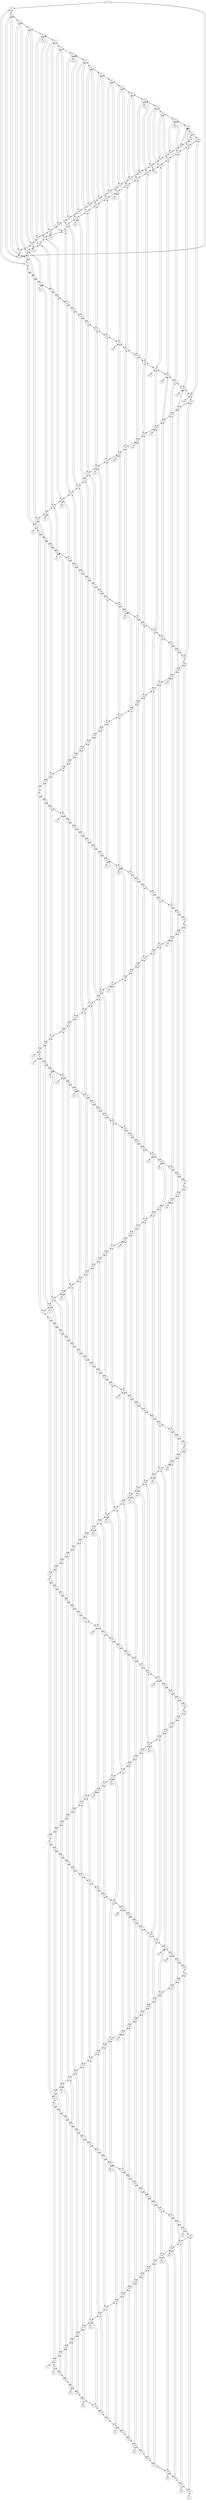 strict digraph grid20h0{
	s0 [id=0, 
		type=switch];
	s1 [id=1, 
		type=switch];
	s2 [id=2, 
		type=switch];
	s3 [id=3, 
		type=switch];
	h0 [ip="0.0.1.148",
		mac="00:00:00:00:4:4",
		type=host];
	s4 [id=4, 
		type=switch];
	s5 [id=5, 
		type=switch];
	s6 [id=6, 
		type=switch];
	s7 [id=7, 
		type=switch];
	h1 [ip="0.0.1.152",
		mac="00:00:00:00:4:8",
		type=host];
	s8 [id=8, 
		type=switch];
	h2 [ip="0.0.1.153",
		mac="00:00:00:00:4:9",
		type=host];
	s9 [id=9, 
		type=switch];
	s10 [id=10, 
		type=switch];
	s11 [id=11, 
		type=switch];
	s12 [id=12, 
		type=switch];
	s13 [id=13, 
		type=switch];
	s14 [id=14, 
		type=switch];
	s15 [id=15, 
		type=switch];
	s16 [id=16, 
		type=switch];
	s17 [id=17, 
		type=switch];
	h3 [ip="0.0.1.162",
		mac="00:00:00:00:4:18",
		type=host];
	s18 [id=18, 
		type=switch];
	h4 [ip="0.0.1.163",
		mac="00:00:00:00:4:19",
		type=host];
	s19 [id=19, 
		type=switch];
	s20 [id=20, 
		type=switch];
	s21 [id=21, 
		type=switch];
	s22 [id=22, 
		type=switch];
	s23 [id=23, 
		type=switch];
	s24 [id=24, 
		type=switch];
	s25 [id=25, 
		type=switch];
	s26 [id=26, 
		type=switch];
	s27 [id=27, 
		type=switch];
	s28 [id=28, 
		type=switch];
	s29 [id=29, 
		type=switch];
	h5 [ip="0.0.1.174",
		mac="00:00:00:00:4:30",
		type=host];
	s30 [id=30, 
		type=switch];
	s31 [id=31, 
		type=switch];
	s32 [id=32, 
		type=switch];
	s33 [id=33, 
		type=switch];
	s34 [id=34, 
		type=switch];
	s35 [id=35, 
		type=switch];
	s36 [id=36, 
		type=switch];
	s37 [id=37, 
		type=switch];
	s38 [id=38, 
		type=switch];
	s39 [id=39, 
		type=switch];
	s40 [id=40, 
		type=switch];
	s41 [id=41, 
		type=switch];
	s42 [id=42, 
		type=switch];
	h6 [ip="0.0.1.187",
		mac="00:00:00:00:4:43",
		type=host];
	s43 [id=43, 
		type=switch];
	h7 [ip="0.0.1.188",
		mac="00:00:00:00:4:44",
		type=host];
	s44 [id=44, 
		type=switch];
	s45 [id=45, 
		type=switch];
	s46 [id=46, 
		type=switch];
	s47 [id=47, 
		type=switch];
	s48 [id=48, 
		type=switch];
	h8 [ip="0.0.1.193",
		mac="00:00:00:00:4:49",
		type=host];
	s49 [id=49, 
		type=switch];
	s50 [id=50, 
		type=switch];
	s51 [id=51, 
		type=switch];
	s52 [id=52, 
		type=switch];
	s53 [id=53, 
		type=switch];
	s54 [id=54, 
		type=switch];
	s55 [id=55, 
		type=switch];
	h9 [ip="0.0.1.200",
		mac="00:00:00:00:4:56",
		type=host];
	s56 [id=56, 
		type=switch];
	s57 [id=57, 
		type=switch];
	s58 [id=58, 
		type=switch];
	s59 [id=59, 
		type=switch];
	h10 [ip="0.0.1.204",
		mac="00:00:00:00:4:60",
		type=host];
	s60 [id=60, 
		type=switch];
	s61 [id=61, 
		type=switch];
	s62 [id=62, 
		type=switch];
	s63 [id=63, 
		type=switch];
	s64 [id=64, 
		type=switch];
	h11 [ip="0.0.1.209",
		mac="00:00:00:00:4:65",
		type=host];
	s65 [id=65, 
		type=switch];
	s66 [id=66, 
		type=switch];
	h12 [ip="0.0.1.211",
		mac="00:00:00:00:4:67",
		type=host];
	s67 [id=67, 
		type=switch];
	s68 [id=68, 
		type=switch];
	h13 [ip="0.0.1.213",
		mac="00:00:00:00:4:69",
		type=host];
	s69 [id=69, 
		type=switch];
	h14 [ip="0.0.1.214",
		mac="00:00:00:00:4:70",
		type=host];
	s70 [id=70, 
		type=switch];
	s71 [id=71, 
		type=switch];
	s72 [id=72, 
		type=switch];
	s73 [id=73, 
		type=switch];
	s74 [id=74, 
		type=switch];
	s75 [id=75, 
		type=switch];
	s76 [id=76, 
		type=switch];
	s77 [id=77, 
		type=switch];
	s78 [id=78, 
		type=switch];
	h15 [ip="0.0.1.223",
		mac="00:00:00:00:4:79",
		type=host];
	s79 [id=79, 
		type=switch];
	s80 [id=80, 
		type=switch];
	h16 [ip="0.0.1.225",
		mac="00:00:00:00:4:81",
		type=host];
	s81 [id=81, 
		type=switch];
	s82 [id=82, 
		type=switch];
	s83 [id=83, 
		type=switch];
	h17 [ip="0.0.1.228",
		mac="00:00:00:00:4:84",
		type=host];
	s84 [id=84, 
		type=switch];
	s85 [id=85, 
		type=switch];
	s86 [id=86, 
		type=switch];
	s87 [id=87, 
		type=switch];
	s88 [id=88, 
		type=switch];
	s89 [id=89, 
		type=switch];
	s90 [id=90, 
		type=switch];
	s91 [id=91, 
		type=switch];
	s92 [id=92, 
		type=switch];
	s93 [id=93, 
		type=switch];
	s94 [id=94, 
		type=switch];
	s95 [id=95, 
		type=switch];
	s96 [id=96, 
		type=switch];
	s97 [id=97, 
		type=switch];
	s98 [id=98, 
		type=switch];
	s99 [id=99, 
		type=switch];
	h18 [ip="0.0.1.244",
		mac="00:00:00:00:5:0",
		type=host];
	s100 [id=100, 
		type=switch];
	s101 [id=101, 
		type=switch];
	s102 [id=102, 
		type=switch];
	s103 [id=103, 
		type=switch];
	s104 [id=104, 
		type=switch];
	s105 [id=105, 
		type=switch];
	s106 [id=106, 
		type=switch];
	s107 [id=107, 
		type=switch];
	s108 [id=108, 
		type=switch];
	h19 [ip="0.0.1.253",
		mac="00:00:00:00:5:9",
		type=host];
	s109 [id=109, 
		type=switch];
	s110 [id=110, 
		type=switch];
	s111 [id=111, 
		type=switch];
	s112 [id=112, 
		type=switch];
	s113 [id=113, 
		type=switch];
	s114 [id=114, 
		type=switch];
	s115 [id=115, 
		type=switch];
	s116 [id=116, 
		type=switch];
	s117 [id=117, 
		type=switch];
	s118 [id=118, 
		type=switch];
	h20 [ip="0.0.2.7",
		mac="00:00:00:00:5:19",
		type=host];
	s119 [id=119, 
		type=switch];
	s120 [id=120, 
		type=switch];
	s121 [id=121, 
		type=switch];
	s122 [id=122, 
		type=switch];
	s123 [id=123, 
		type=switch];
	s124 [id=124, 
		type=switch];
	s125 [id=125, 
		type=switch];
	s126 [id=126, 
		type=switch];
	s127 [id=127, 
		type=switch];
	s128 [id=128, 
		type=switch];
	s129 [id=129, 
		type=switch];
	s130 [id=130, 
		type=switch];
	s131 [id=131, 
		type=switch];
	s132 [id=132, 
		type=switch];
	s133 [id=133, 
		type=switch];
	s134 [id=134, 
		type=switch];
	s135 [id=135, 
		type=switch];
	s136 [id=136, 
		type=switch];
	s137 [id=137, 
		type=switch];
	h21 [ip="0.0.2.26",
		mac="00:00:00:00:5:38",
		type=host];
	s138 [id=138, 
		type=switch];
	s139 [id=139, 
		type=switch];
	s140 [id=140, 
		type=switch];
	h22 [ip="0.0.2.29",
		mac="00:00:00:00:5:41",
		type=host];
	s141 [id=141, 
		type=switch];
	h23 [ip="0.0.2.30",
		mac="00:00:00:00:5:42",
		type=host];
	s142 [id=142, 
		type=switch];
	s143 [id=143, 
		type=switch];
	s144 [id=144, 
		type=switch];
	s145 [id=145, 
		type=switch];
	s146 [id=146, 
		type=switch];
	s147 [id=147, 
		type=switch];
	s148 [id=148, 
		type=switch];
	s149 [id=149, 
		type=switch];
	s150 [id=150, 
		type=switch];
	s151 [id=151, 
		type=switch];
	h24 [ip="0.0.2.40",
		mac="00:00:00:00:5:52",
		type=host];
	s152 [id=152, 
		type=switch];
	h25 [ip="0.0.2.41",
		mac="00:00:00:00:5:53",
		type=host];
	s153 [id=153, 
		type=switch];
	h26 [ip="0.0.2.42",
		mac="00:00:00:00:5:54",
		type=host];
	s154 [id=154, 
		type=switch];
	s155 [id=155, 
		type=switch];
	s156 [id=156, 
		type=switch];
	s157 [id=157, 
		type=switch];
	s158 [id=158, 
		type=switch];
	s159 [id=159, 
		type=switch];
	s160 [id=160, 
		type=switch];
	s161 [id=161, 
		type=switch];
	s162 [id=162, 
		type=switch];
	s163 [id=163, 
		type=switch];
	s164 [id=164, 
		type=switch];
	s165 [id=165, 
		type=switch];
	s166 [id=166, 
		type=switch];
	s167 [id=167, 
		type=switch];
	s168 [id=168, 
		type=switch];
	s169 [id=169, 
		type=switch];
	s170 [id=170, 
		type=switch];
	s171 [id=171, 
		type=switch];
	s172 [id=172, 
		type=switch];
	s173 [id=173, 
		type=switch];
	s174 [id=174, 
		type=switch];
	s175 [id=175, 
		type=switch];
	s176 [id=176, 
		type=switch];
	s177 [id=177, 
		type=switch];
	s178 [id=178, 
		type=switch];
	s179 [id=179, 
		type=switch];
	s180 [id=180, 
		type=switch];
	s181 [id=181, 
		type=switch];
	s182 [id=182, 
		type=switch];
	s183 [id=183, 
		type=switch];
	h27 [ip="0.0.2.72",
		mac="00:00:00:00:5:84",
		type=host];
	s184 [id=184, 
		type=switch];
	s185 [id=185, 
		type=switch];
	s186 [id=186, 
		type=switch];
	s187 [id=187, 
		type=switch];
	s188 [id=188, 
		type=switch];
	s189 [id=189, 
		type=switch];
	s190 [id=190, 
		type=switch];
	s191 [id=191, 
		type=switch];
	h28 [ip="0.0.2.80",
		mac="00:00:00:00:5:92",
		type=host];
	s192 [id=192, 
		type=switch];
	s193 [id=193, 
		type=switch];
	h29 [ip="0.0.2.82",
		mac="00:00:00:00:5:94",
		type=host];
	s194 [id=194, 
		type=switch];
	s195 [id=195, 
		type=switch];
	s196 [id=196, 
		type=switch];
	h30 [ip="0.0.2.85",
		mac="00:00:00:00:5:97",
		type=host];
	s197 [id=197, 
		type=switch];
	s198 [id=198, 
		type=switch];
	h31 [ip="0.0.2.87",
		mac="00:00:00:00:5:99",
		type=host];
	s199 [id=199, 
		type=switch];
	s200 [id=200, 
		type=switch];
	s201 [id=201, 
		type=switch];
	s202 [id=202, 
		type=switch];
	s203 [id=203, 
		type=switch];
	s204 [id=204, 
		type=switch];
	s205 [id=205, 
		type=switch];
	s206 [id=206, 
		type=switch];
	h32 [ip="0.0.2.95",
		mac="00:00:00:00:6:7",
		type=host];
	s207 [id=207, 
		type=switch];
	h33 [ip="0.0.2.96",
		mac="00:00:00:00:6:8",
		type=host];
	s208 [id=208, 
		type=switch];
	s209 [id=209, 
		type=switch];
	s210 [id=210, 
		type=switch];
	s211 [id=211, 
		type=switch];
	s212 [id=212, 
		type=switch];
	s213 [id=213, 
		type=switch];
	s214 [id=214, 
		type=switch];
	h34 [ip="0.0.2.103",
		mac="00:00:00:00:6:15",
		type=host];
	s215 [id=215, 
		type=switch];
	h35 [ip="0.0.2.104",
		mac="00:00:00:00:6:16",
		type=host];
	s216 [id=216, 
		type=switch];
	s217 [id=217, 
		type=switch];
	s218 [id=218, 
		type=switch];
	s219 [id=219, 
		type=switch];
	s220 [id=220, 
		type=switch];
	s221 [id=221, 
		type=switch];
	h36 [ip="0.0.2.110",
		mac="00:00:00:00:6:22",
		type=host];
	s222 [id=222, 
		type=switch];
	h37 [ip="0.0.2.111",
		mac="00:00:00:00:6:23",
		type=host];
	s223 [id=223, 
		type=switch];
	h38 [ip="0.0.2.112",
		mac="00:00:00:00:6:24",
		type=host];
	s224 [id=224, 
		type=switch];
	s225 [id=225, 
		type=switch];
	s226 [id=226, 
		type=switch];
	h39 [ip="0.0.2.115",
		mac="00:00:00:00:6:27",
		type=host];
	s227 [id=227, 
		type=switch];
	s228 [id=228, 
		type=switch];
	s229 [id=229, 
		type=switch];
	h40 [ip="0.0.2.118",
		mac="00:00:00:00:6:30",
		type=host];
	s230 [id=230, 
		type=switch];
	h41 [ip="0.0.2.119",
		mac="00:00:00:00:6:31",
		type=host];
	s231 [id=231, 
		type=switch];
	s232 [id=232, 
		type=switch];
	s233 [id=233, 
		type=switch];
	s234 [id=234, 
		type=switch];
	s235 [id=235, 
		type=switch];
	s236 [id=236, 
		type=switch];
	s237 [id=237, 
		type=switch];
	s238 [id=238, 
		type=switch];
	s239 [id=239, 
		type=switch];
	s240 [id=240, 
		type=switch];
	s241 [id=241, 
		type=switch];
	s242 [id=242, 
		type=switch];
	s243 [id=243, 
		type=switch];
	s244 [id=244, 
		type=switch];
	h42 [ip="0.0.2.133",
		mac="00:00:00:00:6:45",
		type=host];
	s245 [id=245, 
		type=switch];
	s246 [id=246, 
		type=switch];
	s247 [id=247, 
		type=switch];
	s248 [id=248, 
		type=switch];
	s249 [id=249, 
		type=switch];
	s250 [id=250, 
		type=switch];
	s251 [id=251, 
		type=switch];
	h43 [ip="0.0.2.140",
		mac="00:00:00:00:6:52",
		type=host];
	s252 [id=252, 
		type=switch];
	s253 [id=253, 
		type=switch];
	s254 [id=254, 
		type=switch];
	s255 [id=255, 
		type=switch];
	s256 [id=256, 
		type=switch];
	s257 [id=257, 
		type=switch];
	s258 [id=258, 
		type=switch];
	h44 [ip="0.0.2.147",
		mac="00:00:00:00:6:59",
		type=host];
	s259 [id=259, 
		type=switch];
	s260 [id=260, 
		type=switch];
	s261 [id=261, 
		type=switch];
	s262 [id=262, 
		type=switch];
	s263 [id=263, 
		type=switch];
	h45 [ip="0.0.2.152",
		mac="00:00:00:00:6:64",
		type=host];
	s264 [id=264, 
		type=switch];
	s265 [id=265, 
		type=switch];
	s266 [id=266, 
		type=switch];
	s267 [id=267, 
		type=switch];
	s268 [id=268, 
		type=switch];
	s269 [id=269, 
		type=switch];
	s270 [id=270, 
		type=switch];
	s271 [id=271, 
		type=switch];
	h46 [ip="0.0.2.160",
		mac="00:00:00:00:6:72",
		type=host];
	s272 [id=272, 
		type=switch];
	s273 [id=273, 
		type=switch];
	s274 [id=274, 
		type=switch];
	s275 [id=275, 
		type=switch];
	s276 [id=276, 
		type=switch];
	s277 [id=277, 
		type=switch];
	s278 [id=278, 
		type=switch];
	s279 [id=279, 
		type=switch];
	s280 [id=280, 
		type=switch];
	h47 [ip="0.0.2.169",
		mac="00:00:00:00:6:81",
		type=host];
	s281 [id=281, 
		type=switch];
	s282 [id=282, 
		type=switch];
	s283 [id=283, 
		type=switch];
	s284 [id=284, 
		type=switch];
	s285 [id=285, 
		type=switch];
	s286 [id=286, 
		type=switch];
	s287 [id=287, 
		type=switch];
	s288 [id=288, 
		type=switch];
	s289 [id=289, 
		type=switch];
	s290 [id=290, 
		type=switch];
	s291 [id=291, 
		type=switch];
	s292 [id=292, 
		type=switch];
	s293 [id=293, 
		type=switch];
	h48 [ip="0.0.2.182",
		mac="00:00:00:00:6:94",
		type=host];
	s294 [id=294, 
		type=switch];
	s295 [id=295, 
		type=switch];
	s296 [id=296, 
		type=switch];
	s297 [id=297, 
		type=switch];
	s298 [id=298, 
		type=switch];
	s299 [id=299, 
		type=switch];
	h49 [ip="0.0.2.188",
		mac="00:00:00:00:7:0",
		type=host];
	s300 [id=300, 
		type=switch];
	s301 [id=301, 
		type=switch];
	s302 [id=302, 
		type=switch];
	h50 [ip="0.0.2.191",
		mac="00:00:00:00:7:3",
		type=host];
	s303 [id=303, 
		type=switch];
	h51 [ip="0.0.2.192",
		mac="00:00:00:00:7:4",
		type=host];
	s304 [id=304, 
		type=switch];
	s305 [id=305, 
		type=switch];
	s306 [id=306, 
		type=switch];
	s307 [id=307, 
		type=switch];
	s308 [id=308, 
		type=switch];
	h52 [ip="0.0.2.197",
		mac="00:00:00:00:7:9",
		type=host];
	s309 [id=309, 
		type=switch];
	s310 [id=310, 
		type=switch];
	s311 [id=311, 
		type=switch];
	h53 [ip="0.0.2.200",
		mac="00:00:00:00:7:12",
		type=host];
	s312 [id=312, 
		type=switch];
	h54 [ip="0.0.2.201",
		mac="00:00:00:00:7:13",
		type=host];
	s313 [id=313, 
		type=switch];
	s314 [id=314, 
		type=switch];
	s315 [id=315, 
		type=switch];
	s316 [id=316, 
		type=switch];
	s317 [id=317, 
		type=switch];
	s318 [id=318, 
		type=switch];
	s319 [id=319, 
		type=switch];
	s320 [id=320, 
		type=switch];
	s321 [id=321, 
		type=switch];
	s322 [id=322, 
		type=switch];
	h55 [ip="0.0.2.211",
		mac="00:00:00:00:7:23",
		type=host];
	s323 [id=323, 
		type=switch];
	s324 [id=324, 
		type=switch];
	s325 [id=325, 
		type=switch];
	s326 [id=326, 
		type=switch];
	s327 [id=327, 
		type=switch];
	s328 [id=328, 
		type=switch];
	h56 [ip="0.0.2.217",
		mac="00:00:00:00:7:29",
		type=host];
	s329 [id=329, 
		type=switch];
	s330 [id=330, 
		type=switch];
	s331 [id=331, 
		type=switch];
	s332 [id=332, 
		type=switch];
	s333 [id=333, 
		type=switch];
	s334 [id=334, 
		type=switch];
	h57 [ip="0.0.2.223",
		mac="00:00:00:00:7:35",
		type=host];
	s335 [id=335, 
		type=switch];
	s336 [id=336, 
		type=switch];
	s337 [id=337, 
		type=switch];
	h58 [ip="0.0.2.226",
		mac="00:00:00:00:7:38",
		type=host];
	s338 [id=338, 
		type=switch];
	h59 [ip="0.0.2.227",
		mac="00:00:00:00:7:39",
		type=host];
	s339 [id=339, 
		type=switch];
	s340 [id=340, 
		type=switch];
	h60 [ip="0.0.2.229",
		mac="00:00:00:00:7:41",
		type=host];
	s341 [id=341, 
		type=switch];
	s342 [id=342, 
		type=switch];
	s343 [id=343, 
		type=switch];
	s344 [id=344, 
		type=switch];
	s345 [id=345, 
		type=switch];
	h61 [ip="0.0.2.234",
		mac="00:00:00:00:7:46",
		type=host];
	s346 [id=346, 
		type=switch];
	s347 [id=347, 
		type=switch];
	h62 [ip="0.0.2.236",
		mac="00:00:00:00:7:48",
		type=host];
	s348 [id=348, 
		type=switch];
	s349 [id=349, 
		type=switch];
	h63 [ip="0.0.2.238",
		mac="00:00:00:00:7:50",
		type=host];
	s350 [id=350, 
		type=switch];
	s351 [id=351, 
		type=switch];
	h64 [ip="0.0.2.240",
		mac="00:00:00:00:7:52",
		type=host];
	s352 [id=352, 
		type=switch];
	s353 [id=353, 
		type=switch];
	s354 [id=354, 
		type=switch];
	h65 [ip="0.0.2.243",
		mac="00:00:00:00:7:55",
		type=host];
	s355 [id=355, 
		type=switch];
	s356 [id=356, 
		type=switch];
	s357 [id=357, 
		type=switch];
	h66 [ip="0.0.2.246",
		mac="00:00:00:00:7:58",
		type=host];
	s358 [id=358, 
		type=switch];
	s359 [id=359, 
		type=switch];
	s360 [id=360, 
		type=switch];
	s361 [id=361, 
		type=switch];
	s362 [id=362, 
		type=switch];
	h67 [ip="0.0.2.251",
		mac="00:00:00:00:7:63",
		type=host];
	s363 [id=363, 
		type=switch];
	s364 [id=364, 
		type=switch];
	s365 [id=365, 
		type=switch];
	s366 [id=366, 
		type=switch];
	s367 [id=367, 
		type=switch];
	s368 [id=368, 
		type=switch];
	s369 [id=369, 
		type=switch];
	s370 [id=370, 
		type=switch];
	s371 [id=371, 
		type=switch];
	s372 [id=372, 
		type=switch];
	s373 [id=373, 
		type=switch];
	s374 [id=374, 
		type=switch];
	s375 [id=375, 
		type=switch];
	s376 [id=376, 
		type=switch];
	s377 [id=377, 
		type=switch];
	s378 [id=378, 
		type=switch];
	h68 [ip="0.0.3.11",
		mac="00:00:00:00:7:79",
		type=host];
	s379 [id=379, 
		type=switch];
	s380 [id=380, 
		type=switch];
	s381 [id=381, 
		type=switch];
	s382 [id=382, 
		type=switch];
	h69 [ip="0.0.3.15",
		mac="00:00:00:00:7:83",
		type=host];
	s383 [id=383, 
		type=switch];
	s384 [id=384, 
		type=switch];
	s385 [id=385, 
		type=switch];
	s386 [id=386, 
		type=switch];
	s387 [id=387, 
		type=switch];
	s388 [id=388, 
		type=switch];
	s389 [id=389, 
		type=switch];
	s390 [id=390, 
		type=switch];
	s391 [id=391, 
		type=switch];
	s392 [id=392, 
		type=switch];
	s393 [id=393, 
		type=switch];
	s394 [id=394, 
		type=switch];
	s395 [id=395, 
		type=switch];
	s396 [id=396, 
		type=switch];
	h70 [ip="0.0.3.29",
		mac="00:00:00:00:7:97",
		type=host];
	s397 [id=397, 
		type=switch];
	s398 [id=398, 
		type=switch];
	h71 [ip="0.0.3.31",
		mac="00:00:00:00:7:99",
		type=host];
	s399 [id=399, 
		type=switch];
	h0 -> s4  [capacity="1Gbps", 
				cost=1, 
				dst_port=1,
				src_port=1];
	s4 -> h0  [capacity="1Gbps", 
				cost=1, 
				dst_port=1,
				src_port=1];
	h1 -> s8  [capacity="1Gbps", 
				cost=1, 
				dst_port=1,
				src_port=1];
	s8 -> h1  [capacity="1Gbps", 
				cost=1, 
				dst_port=1,
				src_port=1];
	h2 -> s9  [capacity="1Gbps", 
				cost=1, 
				dst_port=1,
				src_port=1];
	s9 -> h2  [capacity="1Gbps", 
				cost=1, 
				dst_port=1,
				src_port=1];
	h3 -> s18  [capacity="1Gbps", 
				cost=1, 
				dst_port=1,
				src_port=1];
	s18 -> h3  [capacity="1Gbps", 
				cost=1, 
				dst_port=1,
				src_port=1];
	h4 -> s19  [capacity="1Gbps", 
				cost=1, 
				dst_port=1,
				src_port=1];
	s19 -> h4  [capacity="1Gbps", 
				cost=1, 
				dst_port=1,
				src_port=1];
	h5 -> s30  [capacity="1Gbps", 
				cost=1, 
				dst_port=1,
				src_port=1];
	s30 -> h5  [capacity="1Gbps", 
				cost=1, 
				dst_port=1,
				src_port=1];
	h6 -> s43  [capacity="1Gbps", 
				cost=1, 
				dst_port=1,
				src_port=1];
	s43 -> h6  [capacity="1Gbps", 
				cost=1, 
				dst_port=1,
				src_port=1];
	h7 -> s44  [capacity="1Gbps", 
				cost=1, 
				dst_port=1,
				src_port=1];
	s44 -> h7  [capacity="1Gbps", 
				cost=1, 
				dst_port=1,
				src_port=1];
	h8 -> s49  [capacity="1Gbps", 
				cost=1, 
				dst_port=1,
				src_port=1];
	s49 -> h8  [capacity="1Gbps", 
				cost=1, 
				dst_port=1,
				src_port=1];
	h9 -> s56  [capacity="1Gbps", 
				cost=1, 
				dst_port=1,
				src_port=1];
	s56 -> h9  [capacity="1Gbps", 
				cost=1, 
				dst_port=1,
				src_port=1];
	h10 -> s60  [capacity="1Gbps", 
				cost=1, 
				dst_port=1,
				src_port=1];
	s60 -> h10  [capacity="1Gbps", 
				cost=1, 
				dst_port=1,
				src_port=1];
	h11 -> s65  [capacity="1Gbps", 
				cost=1, 
				dst_port=1,
				src_port=1];
	s65 -> h11  [capacity="1Gbps", 
				cost=1, 
				dst_port=1,
				src_port=1];
	h12 -> s67  [capacity="1Gbps", 
				cost=1, 
				dst_port=1,
				src_port=1];
	s67 -> h12  [capacity="1Gbps", 
				cost=1, 
				dst_port=1,
				src_port=1];
	h13 -> s69  [capacity="1Gbps", 
				cost=1, 
				dst_port=1,
				src_port=1];
	s69 -> h13  [capacity="1Gbps", 
				cost=1, 
				dst_port=1,
				src_port=1];
	h14 -> s70  [capacity="1Gbps", 
				cost=1, 
				dst_port=1,
				src_port=1];
	s70 -> h14  [capacity="1Gbps", 
				cost=1, 
				dst_port=1,
				src_port=1];
	h15 -> s79  [capacity="1Gbps", 
				cost=1, 
				dst_port=1,
				src_port=1];
	s79 -> h15  [capacity="1Gbps", 
				cost=1, 
				dst_port=1,
				src_port=1];
	h16 -> s81  [capacity="1Gbps", 
				cost=1, 
				dst_port=1,
				src_port=1];
	s81 -> h16  [capacity="1Gbps", 
				cost=1, 
				dst_port=1,
				src_port=1];
	h17 -> s84  [capacity="1Gbps", 
				cost=1, 
				dst_port=1,
				src_port=1];
	s84 -> h17  [capacity="1Gbps", 
				cost=1, 
				dst_port=1,
				src_port=1];
	h18 -> s100  [capacity="1Gbps", 
				cost=1, 
				dst_port=1,
				src_port=1];
	s100 -> h18  [capacity="1Gbps", 
				cost=1, 
				dst_port=1,
				src_port=1];
	h19 -> s109  [capacity="1Gbps", 
				cost=1, 
				dst_port=1,
				src_port=1];
	s109 -> h19  [capacity="1Gbps", 
				cost=1, 
				dst_port=1,
				src_port=1];
	h20 -> s119  [capacity="1Gbps", 
				cost=1, 
				dst_port=1,
				src_port=1];
	s119 -> h20  [capacity="1Gbps", 
				cost=1, 
				dst_port=1,
				src_port=1];
	h21 -> s138  [capacity="1Gbps", 
				cost=1, 
				dst_port=1,
				src_port=1];
	s138 -> h21  [capacity="1Gbps", 
				cost=1, 
				dst_port=1,
				src_port=1];
	h22 -> s141  [capacity="1Gbps", 
				cost=1, 
				dst_port=1,
				src_port=1];
	s141 -> h22  [capacity="1Gbps", 
				cost=1, 
				dst_port=1,
				src_port=1];
	h23 -> s142  [capacity="1Gbps", 
				cost=1, 
				dst_port=1,
				src_port=1];
	s142 -> h23  [capacity="1Gbps", 
				cost=1, 
				dst_port=1,
				src_port=1];
	h24 -> s152  [capacity="1Gbps", 
				cost=1, 
				dst_port=1,
				src_port=1];
	s152 -> h24  [capacity="1Gbps", 
				cost=1, 
				dst_port=1,
				src_port=1];
	h25 -> s153  [capacity="1Gbps", 
				cost=1, 
				dst_port=1,
				src_port=1];
	s153 -> h25  [capacity="1Gbps", 
				cost=1, 
				dst_port=1,
				src_port=1];
	h26 -> s154  [capacity="1Gbps", 
				cost=1, 
				dst_port=1,
				src_port=1];
	s154 -> h26  [capacity="1Gbps", 
				cost=1, 
				dst_port=1,
				src_port=1];
	h27 -> s184  [capacity="1Gbps", 
				cost=1, 
				dst_port=1,
				src_port=1];
	s184 -> h27  [capacity="1Gbps", 
				cost=1, 
				dst_port=1,
				src_port=1];
	h28 -> s192  [capacity="1Gbps", 
				cost=1, 
				dst_port=1,
				src_port=1];
	s192 -> h28  [capacity="1Gbps", 
				cost=1, 
				dst_port=1,
				src_port=1];
	h29 -> s194  [capacity="1Gbps", 
				cost=1, 
				dst_port=1,
				src_port=1];
	s194 -> h29  [capacity="1Gbps", 
				cost=1, 
				dst_port=1,
				src_port=1];
	h30 -> s197  [capacity="1Gbps", 
				cost=1, 
				dst_port=1,
				src_port=1];
	s197 -> h30  [capacity="1Gbps", 
				cost=1, 
				dst_port=1,
				src_port=1];
	h31 -> s199  [capacity="1Gbps", 
				cost=1, 
				dst_port=1,
				src_port=1];
	s199 -> h31  [capacity="1Gbps", 
				cost=1, 
				dst_port=1,
				src_port=1];
	h32 -> s207  [capacity="1Gbps", 
				cost=1, 
				dst_port=1,
				src_port=1];
	s207 -> h32  [capacity="1Gbps", 
				cost=1, 
				dst_port=1,
				src_port=1];
	h33 -> s208  [capacity="1Gbps", 
				cost=1, 
				dst_port=1,
				src_port=1];
	s208 -> h33  [capacity="1Gbps", 
				cost=1, 
				dst_port=1,
				src_port=1];
	h34 -> s215  [capacity="1Gbps", 
				cost=1, 
				dst_port=1,
				src_port=1];
	s215 -> h34  [capacity="1Gbps", 
				cost=1, 
				dst_port=1,
				src_port=1];
	h35 -> s216  [capacity="1Gbps", 
				cost=1, 
				dst_port=1,
				src_port=1];
	s216 -> h35  [capacity="1Gbps", 
				cost=1, 
				dst_port=1,
				src_port=1];
	h36 -> s222  [capacity="1Gbps", 
				cost=1, 
				dst_port=1,
				src_port=1];
	s222 -> h36  [capacity="1Gbps", 
				cost=1, 
				dst_port=1,
				src_port=1];
	h37 -> s223  [capacity="1Gbps", 
				cost=1, 
				dst_port=1,
				src_port=1];
	s223 -> h37  [capacity="1Gbps", 
				cost=1, 
				dst_port=1,
				src_port=1];
	h38 -> s224  [capacity="1Gbps", 
				cost=1, 
				dst_port=1,
				src_port=1];
	s224 -> h38  [capacity="1Gbps", 
				cost=1, 
				dst_port=1,
				src_port=1];
	h39 -> s227  [capacity="1Gbps", 
				cost=1, 
				dst_port=1,
				src_port=1];
	s227 -> h39  [capacity="1Gbps", 
				cost=1, 
				dst_port=1,
				src_port=1];
	h40 -> s230  [capacity="1Gbps", 
				cost=1, 
				dst_port=1,
				src_port=1];
	s230 -> h40  [capacity="1Gbps", 
				cost=1, 
				dst_port=1,
				src_port=1];
	h41 -> s231  [capacity="1Gbps", 
				cost=1, 
				dst_port=1,
				src_port=1];
	s231 -> h41  [capacity="1Gbps", 
				cost=1, 
				dst_port=1,
				src_port=1];
	h42 -> s245  [capacity="1Gbps", 
				cost=1, 
				dst_port=1,
				src_port=1];
	s245 -> h42  [capacity="1Gbps", 
				cost=1, 
				dst_port=1,
				src_port=1];
	h43 -> s252  [capacity="1Gbps", 
				cost=1, 
				dst_port=1,
				src_port=1];
	s252 -> h43  [capacity="1Gbps", 
				cost=1, 
				dst_port=1,
				src_port=1];
	h44 -> s259  [capacity="1Gbps", 
				cost=1, 
				dst_port=1,
				src_port=1];
	s259 -> h44  [capacity="1Gbps", 
				cost=1, 
				dst_port=1,
				src_port=1];
	h45 -> s264  [capacity="1Gbps", 
				cost=1, 
				dst_port=1,
				src_port=1];
	s264 -> h45  [capacity="1Gbps", 
				cost=1, 
				dst_port=1,
				src_port=1];
	h46 -> s272  [capacity="1Gbps", 
				cost=1, 
				dst_port=1,
				src_port=1];
	s272 -> h46  [capacity="1Gbps", 
				cost=1, 
				dst_port=1,
				src_port=1];
	h47 -> s281  [capacity="1Gbps", 
				cost=1, 
				dst_port=1,
				src_port=1];
	s281 -> h47  [capacity="1Gbps", 
				cost=1, 
				dst_port=1,
				src_port=1];
	h48 -> s294  [capacity="1Gbps", 
				cost=1, 
				dst_port=1,
				src_port=1];
	s294 -> h48  [capacity="1Gbps", 
				cost=1, 
				dst_port=1,
				src_port=1];
	h49 -> s300  [capacity="1Gbps", 
				cost=1, 
				dst_port=1,
				src_port=1];
	s300 -> h49  [capacity="1Gbps", 
				cost=1, 
				dst_port=1,
				src_port=1];
	h50 -> s303  [capacity="1Gbps", 
				cost=1, 
				dst_port=1,
				src_port=1];
	s303 -> h50  [capacity="1Gbps", 
				cost=1, 
				dst_port=1,
				src_port=1];
	h51 -> s304  [capacity="1Gbps", 
				cost=1, 
				dst_port=1,
				src_port=1];
	s304 -> h51  [capacity="1Gbps", 
				cost=1, 
				dst_port=1,
				src_port=1];
	h52 -> s309  [capacity="1Gbps", 
				cost=1, 
				dst_port=1,
				src_port=1];
	s309 -> h52  [capacity="1Gbps", 
				cost=1, 
				dst_port=1,
				src_port=1];
	h53 -> s312  [capacity="1Gbps", 
				cost=1, 
				dst_port=1,
				src_port=1];
	s312 -> h53  [capacity="1Gbps", 
				cost=1, 
				dst_port=1,
				src_port=1];
	h54 -> s313  [capacity="1Gbps", 
				cost=1, 
				dst_port=1,
				src_port=1];
	s313 -> h54  [capacity="1Gbps", 
				cost=1, 
				dst_port=1,
				src_port=1];
	h55 -> s323  [capacity="1Gbps", 
				cost=1, 
				dst_port=1,
				src_port=1];
	s323 -> h55  [capacity="1Gbps", 
				cost=1, 
				dst_port=1,
				src_port=1];
	h56 -> s329  [capacity="1Gbps", 
				cost=1, 
				dst_port=1,
				src_port=1];
	s329 -> h56  [capacity="1Gbps", 
				cost=1, 
				dst_port=1,
				src_port=1];
	h57 -> s335  [capacity="1Gbps", 
				cost=1, 
				dst_port=1,
				src_port=1];
	s335 -> h57  [capacity="1Gbps", 
				cost=1, 
				dst_port=1,
				src_port=1];
	h58 -> s338  [capacity="1Gbps", 
				cost=1, 
				dst_port=1,
				src_port=1];
	s338 -> h58  [capacity="1Gbps", 
				cost=1, 
				dst_port=1,
				src_port=1];
	h59 -> s339  [capacity="1Gbps", 
				cost=1, 
				dst_port=1,
				src_port=1];
	s339 -> h59  [capacity="1Gbps", 
				cost=1, 
				dst_port=1,
				src_port=1];
	h60 -> s341  [capacity="1Gbps", 
				cost=1, 
				dst_port=1,
				src_port=1];
	s341 -> h60  [capacity="1Gbps", 
				cost=1, 
				dst_port=1,
				src_port=1];
	h61 -> s346  [capacity="1Gbps", 
				cost=1, 
				dst_port=1,
				src_port=1];
	s346 -> h61  [capacity="1Gbps", 
				cost=1, 
				dst_port=1,
				src_port=1];
	h62 -> s348  [capacity="1Gbps", 
				cost=1, 
				dst_port=1,
				src_port=1];
	s348 -> h62  [capacity="1Gbps", 
				cost=1, 
				dst_port=1,
				src_port=1];
	h63 -> s350  [capacity="1Gbps", 
				cost=1, 
				dst_port=1,
				src_port=1];
	s350 -> h63  [capacity="1Gbps", 
				cost=1, 
				dst_port=1,
				src_port=1];
	h64 -> s352  [capacity="1Gbps", 
				cost=1, 
				dst_port=1,
				src_port=1];
	s352 -> h64  [capacity="1Gbps", 
				cost=1, 
				dst_port=1,
				src_port=1];
	h65 -> s355  [capacity="1Gbps", 
				cost=1, 
				dst_port=1,
				src_port=1];
	s355 -> h65  [capacity="1Gbps", 
				cost=1, 
				dst_port=1,
				src_port=1];
	h66 -> s358  [capacity="1Gbps", 
				cost=1, 
				dst_port=1,
				src_port=1];
	s358 -> h66  [capacity="1Gbps", 
				cost=1, 
				dst_port=1,
				src_port=1];
	h67 -> s363  [capacity="1Gbps", 
				cost=1, 
				dst_port=1,
				src_port=1];
	s363 -> h67  [capacity="1Gbps", 
				cost=1, 
				dst_port=1,
				src_port=1];
	h68 -> s379  [capacity="1Gbps", 
				cost=1, 
				dst_port=1,
				src_port=1];
	s379 -> h68  [capacity="1Gbps", 
				cost=1, 
				dst_port=1,
				src_port=1];
	h69 -> s383  [capacity="1Gbps", 
				cost=1, 
				dst_port=1,
				src_port=1];
	s383 -> h69  [capacity="1Gbps", 
				cost=1, 
				dst_port=1,
				src_port=1];
	h70 -> s397  [capacity="1Gbps", 
				cost=1, 
				dst_port=1,
				src_port=1];
	s397 -> h70  [capacity="1Gbps", 
				cost=1, 
				dst_port=1,
				src_port=1];
	h71 -> s399  [capacity="1Gbps", 
				cost=1, 
				dst_port=1,
				src_port=1];
	s399 -> h71  [capacity="1Gbps", 
				cost=1, 
				dst_port=1,
				src_port=1];
	s0 -> s1  [capacity="1Gbps", 
				cost=1, 
				dst_port=1,
				src_port=1];
	s0 -> s20  [capacity="1Gbps", 
				cost=1, 
				dst_port=1,
				src_port=1];
	s1 -> s0  [capacity="1Gbps", 
				cost=1, 
				dst_port=1,
				src_port=1];
	s1 -> s2  [capacity="1Gbps", 
				cost=1, 
				dst_port=1,
				src_port=1];
	s1 -> s21  [capacity="1Gbps", 
				cost=1, 
				dst_port=1,
				src_port=1];
	s2 -> s1  [capacity="1Gbps", 
				cost=1, 
				dst_port=1,
				src_port=1];
	s2 -> s3  [capacity="1Gbps", 
				cost=1, 
				dst_port=1,
				src_port=1];
	s2 -> s22  [capacity="1Gbps", 
				cost=1, 
				dst_port=1,
				src_port=1];
	s3 -> s2  [capacity="1Gbps", 
				cost=1, 
				dst_port=1,
				src_port=1];
	s3 -> s4  [capacity="1Gbps", 
				cost=1, 
				dst_port=1,
				src_port=1];
	s3 -> s23  [capacity="1Gbps", 
				cost=1, 
				dst_port=1,
				src_port=1];
	s4 -> s3  [capacity="1Gbps", 
				cost=1, 
				dst_port=1,
				src_port=1];
	s4 -> s5  [capacity="1Gbps", 
				cost=1, 
				dst_port=1,
				src_port=1];
	s4 -> s24  [capacity="1Gbps", 
				cost=1, 
				dst_port=1,
				src_port=1];
	s5 -> s4  [capacity="1Gbps", 
				cost=1, 
				dst_port=1,
				src_port=1];
	s5 -> s6  [capacity="1Gbps", 
				cost=1, 
				dst_port=1,
				src_port=1];
	s5 -> s25  [capacity="1Gbps", 
				cost=1, 
				dst_port=1,
				src_port=1];
	s6 -> s5  [capacity="1Gbps", 
				cost=1, 
				dst_port=1,
				src_port=1];
	s6 -> s7  [capacity="1Gbps", 
				cost=1, 
				dst_port=1,
				src_port=1];
	s6 -> s26  [capacity="1Gbps", 
				cost=1, 
				dst_port=1,
				src_port=1];
	s7 -> s6  [capacity="1Gbps", 
				cost=1, 
				dst_port=1,
				src_port=1];
	s7 -> s8  [capacity="1Gbps", 
				cost=1, 
				dst_port=1,
				src_port=1];
	s7 -> s27  [capacity="1Gbps", 
				cost=1, 
				dst_port=1,
				src_port=1];
	s8 -> s7  [capacity="1Gbps", 
				cost=1, 
				dst_port=1,
				src_port=1];
	s8 -> s9  [capacity="1Gbps", 
				cost=1, 
				dst_port=1,
				src_port=1];
	s8 -> s28  [capacity="1Gbps", 
				cost=1, 
				dst_port=1,
				src_port=1];
	s9 -> s8  [capacity="1Gbps", 
				cost=1, 
				dst_port=1,
				src_port=1];
	s9 -> s10  [capacity="1Gbps", 
				cost=1, 
				dst_port=1,
				src_port=1];
	s9 -> s29  [capacity="1Gbps", 
				cost=1, 
				dst_port=1,
				src_port=1];
	s10 -> s9  [capacity="1Gbps", 
				cost=1, 
				dst_port=1,
				src_port=1];
	s10 -> s11  [capacity="1Gbps", 
				cost=1, 
				dst_port=1,
				src_port=1];
	s10 -> s30  [capacity="1Gbps", 
				cost=1, 
				dst_port=1,
				src_port=1];
	s11 -> s10  [capacity="1Gbps", 
				cost=1, 
				dst_port=1,
				src_port=1];
	s11 -> s12  [capacity="1Gbps", 
				cost=1, 
				dst_port=1,
				src_port=1];
	s11 -> s31  [capacity="1Gbps", 
				cost=1, 
				dst_port=1,
				src_port=1];
	s12 -> s11  [capacity="1Gbps", 
				cost=1, 
				dst_port=1,
				src_port=1];
	s12 -> s13  [capacity="1Gbps", 
				cost=1, 
				dst_port=1,
				src_port=1];
	s12 -> s32  [capacity="1Gbps", 
				cost=1, 
				dst_port=1,
				src_port=1];
	s13 -> s12  [capacity="1Gbps", 
				cost=1, 
				dst_port=1,
				src_port=1];
	s13 -> s14  [capacity="1Gbps", 
				cost=1, 
				dst_port=1,
				src_port=1];
	s13 -> s33  [capacity="1Gbps", 
				cost=1, 
				dst_port=1,
				src_port=1];
	s14 -> s13  [capacity="1Gbps", 
				cost=1, 
				dst_port=1,
				src_port=1];
	s14 -> s15  [capacity="1Gbps", 
				cost=1, 
				dst_port=1,
				src_port=1];
	s14 -> s34  [capacity="1Gbps", 
				cost=1, 
				dst_port=1,
				src_port=1];
	s15 -> s14  [capacity="1Gbps", 
				cost=1, 
				dst_port=1,
				src_port=1];
	s15 -> s16  [capacity="1Gbps", 
				cost=1, 
				dst_port=1,
				src_port=1];
	s15 -> s35  [capacity="1Gbps", 
				cost=1, 
				dst_port=1,
				src_port=1];
	s16 -> s15  [capacity="1Gbps", 
				cost=1, 
				dst_port=1,
				src_port=1];
	s16 -> s17  [capacity="1Gbps", 
				cost=1, 
				dst_port=1,
				src_port=1];
	s16 -> s36  [capacity="1Gbps", 
				cost=1, 
				dst_port=1,
				src_port=1];
	s17 -> s16  [capacity="1Gbps", 
				cost=1, 
				dst_port=1,
				src_port=1];
	s17 -> s18  [capacity="1Gbps", 
				cost=1, 
				dst_port=1,
				src_port=1];
	s17 -> s37  [capacity="1Gbps", 
				cost=1, 
				dst_port=1,
				src_port=1];
	s18 -> s17  [capacity="1Gbps", 
				cost=1, 
				dst_port=1,
				src_port=1];
	s18 -> s19  [capacity="1Gbps", 
				cost=1, 
				dst_port=1,
				src_port=1];
	s18 -> s38  [capacity="1Gbps", 
				cost=1, 
				dst_port=1,
				src_port=1];
	s19 -> s18  [capacity="1Gbps", 
				cost=1, 
				dst_port=1,
				src_port=1];
	s19 -> s39  [capacity="1Gbps", 
				cost=1, 
				dst_port=1,
				src_port=1];
	s20 -> s0  [capacity="1Gbps", 
				cost=1, 
				dst_port=1,
				src_port=1];
	s20 -> s21  [capacity="1Gbps", 
				cost=1, 
				dst_port=1,
				src_port=1];
	s20 -> s40  [capacity="1Gbps", 
				cost=1, 
				dst_port=1,
				src_port=1];
	s21 -> s1  [capacity="1Gbps", 
				cost=1, 
				dst_port=1,
				src_port=1];
	s21 -> s20  [capacity="1Gbps", 
				cost=1, 
				dst_port=1,
				src_port=1];
	s21 -> s22  [capacity="1Gbps", 
				cost=1, 
				dst_port=1,
				src_port=1];
	s21 -> s41  [capacity="1Gbps", 
				cost=1, 
				dst_port=1,
				src_port=1];
	s22 -> s2  [capacity="1Gbps", 
				cost=1, 
				dst_port=1,
				src_port=1];
	s22 -> s21  [capacity="1Gbps", 
				cost=1, 
				dst_port=1,
				src_port=1];
	s22 -> s23  [capacity="1Gbps", 
				cost=1, 
				dst_port=1,
				src_port=1];
	s22 -> s42  [capacity="1Gbps", 
				cost=1, 
				dst_port=1,
				src_port=1];
	s23 -> s3  [capacity="1Gbps", 
				cost=1, 
				dst_port=1,
				src_port=1];
	s23 -> s22  [capacity="1Gbps", 
				cost=1, 
				dst_port=1,
				src_port=1];
	s23 -> s24  [capacity="1Gbps", 
				cost=1, 
				dst_port=1,
				src_port=1];
	s23 -> s43  [capacity="1Gbps", 
				cost=1, 
				dst_port=1,
				src_port=1];
	s24 -> s4  [capacity="1Gbps", 
				cost=1, 
				dst_port=1,
				src_port=1];
	s24 -> s23  [capacity="1Gbps", 
				cost=1, 
				dst_port=1,
				src_port=1];
	s24 -> s25  [capacity="1Gbps", 
				cost=1, 
				dst_port=1,
				src_port=1];
	s24 -> s44  [capacity="1Gbps", 
				cost=1, 
				dst_port=1,
				src_port=1];
	s25 -> s5  [capacity="1Gbps", 
				cost=1, 
				dst_port=1,
				src_port=1];
	s25 -> s24  [capacity="1Gbps", 
				cost=1, 
				dst_port=1,
				src_port=1];
	s25 -> s26  [capacity="1Gbps", 
				cost=1, 
				dst_port=1,
				src_port=1];
	s25 -> s45  [capacity="1Gbps", 
				cost=1, 
				dst_port=1,
				src_port=1];
	s26 -> s6  [capacity="1Gbps", 
				cost=1, 
				dst_port=1,
				src_port=1];
	s26 -> s25  [capacity="1Gbps", 
				cost=1, 
				dst_port=1,
				src_port=1];
	s26 -> s27  [capacity="1Gbps", 
				cost=1, 
				dst_port=1,
				src_port=1];
	s26 -> s46  [capacity="1Gbps", 
				cost=1, 
				dst_port=1,
				src_port=1];
	s27 -> s7  [capacity="1Gbps", 
				cost=1, 
				dst_port=1,
				src_port=1];
	s27 -> s26  [capacity="1Gbps", 
				cost=1, 
				dst_port=1,
				src_port=1];
	s27 -> s28  [capacity="1Gbps", 
				cost=1, 
				dst_port=1,
				src_port=1];
	s27 -> s47  [capacity="1Gbps", 
				cost=1, 
				dst_port=1,
				src_port=1];
	s28 -> s8  [capacity="1Gbps", 
				cost=1, 
				dst_port=1,
				src_port=1];
	s28 -> s27  [capacity="1Gbps", 
				cost=1, 
				dst_port=1,
				src_port=1];
	s28 -> s29  [capacity="1Gbps", 
				cost=1, 
				dst_port=1,
				src_port=1];
	s28 -> s48  [capacity="1Gbps", 
				cost=1, 
				dst_port=1,
				src_port=1];
	s29 -> s9  [capacity="1Gbps", 
				cost=1, 
				dst_port=1,
				src_port=1];
	s29 -> s28  [capacity="1Gbps", 
				cost=1, 
				dst_port=1,
				src_port=1];
	s29 -> s30  [capacity="1Gbps", 
				cost=1, 
				dst_port=1,
				src_port=1];
	s29 -> s49  [capacity="1Gbps", 
				cost=1, 
				dst_port=1,
				src_port=1];
	s30 -> s10  [capacity="1Gbps", 
				cost=1, 
				dst_port=1,
				src_port=1];
	s30 -> s29  [capacity="1Gbps", 
				cost=1, 
				dst_port=1,
				src_port=1];
	s30 -> s31  [capacity="1Gbps", 
				cost=1, 
				dst_port=1,
				src_port=1];
	s30 -> s50  [capacity="1Gbps", 
				cost=1, 
				dst_port=1,
				src_port=1];
	s31 -> s11  [capacity="1Gbps", 
				cost=1, 
				dst_port=1,
				src_port=1];
	s31 -> s30  [capacity="1Gbps", 
				cost=1, 
				dst_port=1,
				src_port=1];
	s31 -> s32  [capacity="1Gbps", 
				cost=1, 
				dst_port=1,
				src_port=1];
	s31 -> s51  [capacity="1Gbps", 
				cost=1, 
				dst_port=1,
				src_port=1];
	s32 -> s12  [capacity="1Gbps", 
				cost=1, 
				dst_port=1,
				src_port=1];
	s32 -> s31  [capacity="1Gbps", 
				cost=1, 
				dst_port=1,
				src_port=1];
	s32 -> s33  [capacity="1Gbps", 
				cost=1, 
				dst_port=1,
				src_port=1];
	s32 -> s52  [capacity="1Gbps", 
				cost=1, 
				dst_port=1,
				src_port=1];
	s33 -> s13  [capacity="1Gbps", 
				cost=1, 
				dst_port=1,
				src_port=1];
	s33 -> s32  [capacity="1Gbps", 
				cost=1, 
				dst_port=1,
				src_port=1];
	s33 -> s34  [capacity="1Gbps", 
				cost=1, 
				dst_port=1,
				src_port=1];
	s33 -> s53  [capacity="1Gbps", 
				cost=1, 
				dst_port=1,
				src_port=1];
	s34 -> s14  [capacity="1Gbps", 
				cost=1, 
				dst_port=1,
				src_port=1];
	s34 -> s33  [capacity="1Gbps", 
				cost=1, 
				dst_port=1,
				src_port=1];
	s34 -> s35  [capacity="1Gbps", 
				cost=1, 
				dst_port=1,
				src_port=1];
	s34 -> s54  [capacity="1Gbps", 
				cost=1, 
				dst_port=1,
				src_port=1];
	s35 -> s15  [capacity="1Gbps", 
				cost=1, 
				dst_port=1,
				src_port=1];
	s35 -> s34  [capacity="1Gbps", 
				cost=1, 
				dst_port=1,
				src_port=1];
	s35 -> s36  [capacity="1Gbps", 
				cost=1, 
				dst_port=1,
				src_port=1];
	s35 -> s55  [capacity="1Gbps", 
				cost=1, 
				dst_port=1,
				src_port=1];
	s36 -> s16  [capacity="1Gbps", 
				cost=1, 
				dst_port=1,
				src_port=1];
	s36 -> s35  [capacity="1Gbps", 
				cost=1, 
				dst_port=1,
				src_port=1];
	s36 -> s37  [capacity="1Gbps", 
				cost=1, 
				dst_port=1,
				src_port=1];
	s36 -> s56  [capacity="1Gbps", 
				cost=1, 
				dst_port=1,
				src_port=1];
	s37 -> s17  [capacity="1Gbps", 
				cost=1, 
				dst_port=1,
				src_port=1];
	s37 -> s36  [capacity="1Gbps", 
				cost=1, 
				dst_port=1,
				src_port=1];
	s37 -> s38  [capacity="1Gbps", 
				cost=1, 
				dst_port=1,
				src_port=1];
	s37 -> s57  [capacity="1Gbps", 
				cost=1, 
				dst_port=1,
				src_port=1];
	s38 -> s18  [capacity="1Gbps", 
				cost=1, 
				dst_port=1,
				src_port=1];
	s38 -> s37  [capacity="1Gbps", 
				cost=1, 
				dst_port=1,
				src_port=1];
	s38 -> s39  [capacity="1Gbps", 
				cost=1, 
				dst_port=1,
				src_port=1];
	s38 -> s58  [capacity="1Gbps", 
				cost=1, 
				dst_port=1,
				src_port=1];
	s39 -> s19  [capacity="1Gbps", 
				cost=1, 
				dst_port=1,
				src_port=1];
	s39 -> s38  [capacity="1Gbps", 
				cost=1, 
				dst_port=1,
				src_port=1];
	s39 -> s59  [capacity="1Gbps", 
				cost=1, 
				dst_port=1,
				src_port=1];
	s40 -> s20  [capacity="1Gbps", 
				cost=1, 
				dst_port=1,
				src_port=1];
	s40 -> s41  [capacity="1Gbps", 
				cost=1, 
				dst_port=1,
				src_port=1];
	s40 -> s60  [capacity="1Gbps", 
				cost=1, 
				dst_port=1,
				src_port=1];
	s41 -> s21  [capacity="1Gbps", 
				cost=1, 
				dst_port=1,
				src_port=1];
	s41 -> s40  [capacity="1Gbps", 
				cost=1, 
				dst_port=1,
				src_port=1];
	s41 -> s42  [capacity="1Gbps", 
				cost=1, 
				dst_port=1,
				src_port=1];
	s41 -> s61  [capacity="1Gbps", 
				cost=1, 
				dst_port=1,
				src_port=1];
	s42 -> s22  [capacity="1Gbps", 
				cost=1, 
				dst_port=1,
				src_port=1];
	s42 -> s41  [capacity="1Gbps", 
				cost=1, 
				dst_port=1,
				src_port=1];
	s42 -> s43  [capacity="1Gbps", 
				cost=1, 
				dst_port=1,
				src_port=1];
	s42 -> s62  [capacity="1Gbps", 
				cost=1, 
				dst_port=1,
				src_port=1];
	s43 -> s23  [capacity="1Gbps", 
				cost=1, 
				dst_port=1,
				src_port=1];
	s43 -> s42  [capacity="1Gbps", 
				cost=1, 
				dst_port=1,
				src_port=1];
	s43 -> s44  [capacity="1Gbps", 
				cost=1, 
				dst_port=1,
				src_port=1];
	s43 -> s63  [capacity="1Gbps", 
				cost=1, 
				dst_port=1,
				src_port=1];
	s44 -> s24  [capacity="1Gbps", 
				cost=1, 
				dst_port=1,
				src_port=1];
	s44 -> s43  [capacity="1Gbps", 
				cost=1, 
				dst_port=1,
				src_port=1];
	s44 -> s45  [capacity="1Gbps", 
				cost=1, 
				dst_port=1,
				src_port=1];
	s44 -> s64  [capacity="1Gbps", 
				cost=1, 
				dst_port=1,
				src_port=1];
	s45 -> s25  [capacity="1Gbps", 
				cost=1, 
				dst_port=1,
				src_port=1];
	s45 -> s44  [capacity="1Gbps", 
				cost=1, 
				dst_port=1,
				src_port=1];
	s45 -> s46  [capacity="1Gbps", 
				cost=1, 
				dst_port=1,
				src_port=1];
	s45 -> s65  [capacity="1Gbps", 
				cost=1, 
				dst_port=1,
				src_port=1];
	s46 -> s26  [capacity="1Gbps", 
				cost=1, 
				dst_port=1,
				src_port=1];
	s46 -> s45  [capacity="1Gbps", 
				cost=1, 
				dst_port=1,
				src_port=1];
	s46 -> s47  [capacity="1Gbps", 
				cost=1, 
				dst_port=1,
				src_port=1];
	s46 -> s66  [capacity="1Gbps", 
				cost=1, 
				dst_port=1,
				src_port=1];
	s47 -> s27  [capacity="1Gbps", 
				cost=1, 
				dst_port=1,
				src_port=1];
	s47 -> s46  [capacity="1Gbps", 
				cost=1, 
				dst_port=1,
				src_port=1];
	s47 -> s48  [capacity="1Gbps", 
				cost=1, 
				dst_port=1,
				src_port=1];
	s47 -> s67  [capacity="1Gbps", 
				cost=1, 
				dst_port=1,
				src_port=1];
	s48 -> s28  [capacity="1Gbps", 
				cost=1, 
				dst_port=1,
				src_port=1];
	s48 -> s47  [capacity="1Gbps", 
				cost=1, 
				dst_port=1,
				src_port=1];
	s48 -> s49  [capacity="1Gbps", 
				cost=1, 
				dst_port=1,
				src_port=1];
	s48 -> s68  [capacity="1Gbps", 
				cost=1, 
				dst_port=1,
				src_port=1];
	s49 -> s29  [capacity="1Gbps", 
				cost=1, 
				dst_port=1,
				src_port=1];
	s49 -> s48  [capacity="1Gbps", 
				cost=1, 
				dst_port=1,
				src_port=1];
	s49 -> s50  [capacity="1Gbps", 
				cost=1, 
				dst_port=1,
				src_port=1];
	s49 -> s69  [capacity="1Gbps", 
				cost=1, 
				dst_port=1,
				src_port=1];
	s50 -> s30  [capacity="1Gbps", 
				cost=1, 
				dst_port=1,
				src_port=1];
	s50 -> s49  [capacity="1Gbps", 
				cost=1, 
				dst_port=1,
				src_port=1];
	s50 -> s51  [capacity="1Gbps", 
				cost=1, 
				dst_port=1,
				src_port=1];
	s50 -> s70  [capacity="1Gbps", 
				cost=1, 
				dst_port=1,
				src_port=1];
	s51 -> s31  [capacity="1Gbps", 
				cost=1, 
				dst_port=1,
				src_port=1];
	s51 -> s50  [capacity="1Gbps", 
				cost=1, 
				dst_port=1,
				src_port=1];
	s51 -> s52  [capacity="1Gbps", 
				cost=1, 
				dst_port=1,
				src_port=1];
	s51 -> s71  [capacity="1Gbps", 
				cost=1, 
				dst_port=1,
				src_port=1];
	s52 -> s32  [capacity="1Gbps", 
				cost=1, 
				dst_port=1,
				src_port=1];
	s52 -> s51  [capacity="1Gbps", 
				cost=1, 
				dst_port=1,
				src_port=1];
	s52 -> s53  [capacity="1Gbps", 
				cost=1, 
				dst_port=1,
				src_port=1];
	s52 -> s72  [capacity="1Gbps", 
				cost=1, 
				dst_port=1,
				src_port=1];
	s53 -> s33  [capacity="1Gbps", 
				cost=1, 
				dst_port=1,
				src_port=1];
	s53 -> s52  [capacity="1Gbps", 
				cost=1, 
				dst_port=1,
				src_port=1];
	s53 -> s54  [capacity="1Gbps", 
				cost=1, 
				dst_port=1,
				src_port=1];
	s53 -> s73  [capacity="1Gbps", 
				cost=1, 
				dst_port=1,
				src_port=1];
	s54 -> s34  [capacity="1Gbps", 
				cost=1, 
				dst_port=1,
				src_port=1];
	s54 -> s53  [capacity="1Gbps", 
				cost=1, 
				dst_port=1,
				src_port=1];
	s54 -> s55  [capacity="1Gbps", 
				cost=1, 
				dst_port=1,
				src_port=1];
	s54 -> s74  [capacity="1Gbps", 
				cost=1, 
				dst_port=1,
				src_port=1];
	s55 -> s35  [capacity="1Gbps", 
				cost=1, 
				dst_port=1,
				src_port=1];
	s55 -> s54  [capacity="1Gbps", 
				cost=1, 
				dst_port=1,
				src_port=1];
	s55 -> s56  [capacity="1Gbps", 
				cost=1, 
				dst_port=1,
				src_port=1];
	s55 -> s75  [capacity="1Gbps", 
				cost=1, 
				dst_port=1,
				src_port=1];
	s56 -> s36  [capacity="1Gbps", 
				cost=1, 
				dst_port=1,
				src_port=1];
	s56 -> s55  [capacity="1Gbps", 
				cost=1, 
				dst_port=1,
				src_port=1];
	s56 -> s57  [capacity="1Gbps", 
				cost=1, 
				dst_port=1,
				src_port=1];
	s56 -> s76  [capacity="1Gbps", 
				cost=1, 
				dst_port=1,
				src_port=1];
	s57 -> s37  [capacity="1Gbps", 
				cost=1, 
				dst_port=1,
				src_port=1];
	s57 -> s56  [capacity="1Gbps", 
				cost=1, 
				dst_port=1,
				src_port=1];
	s57 -> s58  [capacity="1Gbps", 
				cost=1, 
				dst_port=1,
				src_port=1];
	s57 -> s77  [capacity="1Gbps", 
				cost=1, 
				dst_port=1,
				src_port=1];
	s58 -> s38  [capacity="1Gbps", 
				cost=1, 
				dst_port=1,
				src_port=1];
	s58 -> s57  [capacity="1Gbps", 
				cost=1, 
				dst_port=1,
				src_port=1];
	s58 -> s59  [capacity="1Gbps", 
				cost=1, 
				dst_port=1,
				src_port=1];
	s58 -> s78  [capacity="1Gbps", 
				cost=1, 
				dst_port=1,
				src_port=1];
	s59 -> s39  [capacity="1Gbps", 
				cost=1, 
				dst_port=1,
				src_port=1];
	s59 -> s58  [capacity="1Gbps", 
				cost=1, 
				dst_port=1,
				src_port=1];
	s59 -> s79  [capacity="1Gbps", 
				cost=1, 
				dst_port=1,
				src_port=1];
	s60 -> s40  [capacity="1Gbps", 
				cost=1, 
				dst_port=1,
				src_port=1];
	s60 -> s61  [capacity="1Gbps", 
				cost=1, 
				dst_port=1,
				src_port=1];
	s60 -> s80  [capacity="1Gbps", 
				cost=1, 
				dst_port=1,
				src_port=1];
	s61 -> s41  [capacity="1Gbps", 
				cost=1, 
				dst_port=1,
				src_port=1];
	s61 -> s60  [capacity="1Gbps", 
				cost=1, 
				dst_port=1,
				src_port=1];
	s61 -> s62  [capacity="1Gbps", 
				cost=1, 
				dst_port=1,
				src_port=1];
	s61 -> s81  [capacity="1Gbps", 
				cost=1, 
				dst_port=1,
				src_port=1];
	s62 -> s42  [capacity="1Gbps", 
				cost=1, 
				dst_port=1,
				src_port=1];
	s62 -> s61  [capacity="1Gbps", 
				cost=1, 
				dst_port=1,
				src_port=1];
	s62 -> s63  [capacity="1Gbps", 
				cost=1, 
				dst_port=1,
				src_port=1];
	s62 -> s82  [capacity="1Gbps", 
				cost=1, 
				dst_port=1,
				src_port=1];
	s63 -> s43  [capacity="1Gbps", 
				cost=1, 
				dst_port=1,
				src_port=1];
	s63 -> s62  [capacity="1Gbps", 
				cost=1, 
				dst_port=1,
				src_port=1];
	s63 -> s64  [capacity="1Gbps", 
				cost=1, 
				dst_port=1,
				src_port=1];
	s63 -> s83  [capacity="1Gbps", 
				cost=1, 
				dst_port=1,
				src_port=1];
	s64 -> s44  [capacity="1Gbps", 
				cost=1, 
				dst_port=1,
				src_port=1];
	s64 -> s63  [capacity="1Gbps", 
				cost=1, 
				dst_port=1,
				src_port=1];
	s64 -> s65  [capacity="1Gbps", 
				cost=1, 
				dst_port=1,
				src_port=1];
	s64 -> s84  [capacity="1Gbps", 
				cost=1, 
				dst_port=1,
				src_port=1];
	s65 -> s45  [capacity="1Gbps", 
				cost=1, 
				dst_port=1,
				src_port=1];
	s65 -> s64  [capacity="1Gbps", 
				cost=1, 
				dst_port=1,
				src_port=1];
	s65 -> s66  [capacity="1Gbps", 
				cost=1, 
				dst_port=1,
				src_port=1];
	s65 -> s85  [capacity="1Gbps", 
				cost=1, 
				dst_port=1,
				src_port=1];
	s66 -> s46  [capacity="1Gbps", 
				cost=1, 
				dst_port=1,
				src_port=1];
	s66 -> s65  [capacity="1Gbps", 
				cost=1, 
				dst_port=1,
				src_port=1];
	s66 -> s67  [capacity="1Gbps", 
				cost=1, 
				dst_port=1,
				src_port=1];
	s66 -> s86  [capacity="1Gbps", 
				cost=1, 
				dst_port=1,
				src_port=1];
	s67 -> s47  [capacity="1Gbps", 
				cost=1, 
				dst_port=1,
				src_port=1];
	s67 -> s66  [capacity="1Gbps", 
				cost=1, 
				dst_port=1,
				src_port=1];
	s67 -> s68  [capacity="1Gbps", 
				cost=1, 
				dst_port=1,
				src_port=1];
	s67 -> s87  [capacity="1Gbps", 
				cost=1, 
				dst_port=1,
				src_port=1];
	s68 -> s48  [capacity="1Gbps", 
				cost=1, 
				dst_port=1,
				src_port=1];
	s68 -> s67  [capacity="1Gbps", 
				cost=1, 
				dst_port=1,
				src_port=1];
	s68 -> s69  [capacity="1Gbps", 
				cost=1, 
				dst_port=1,
				src_port=1];
	s68 -> s88  [capacity="1Gbps", 
				cost=1, 
				dst_port=1,
				src_port=1];
	s69 -> s49  [capacity="1Gbps", 
				cost=1, 
				dst_port=1,
				src_port=1];
	s69 -> s68  [capacity="1Gbps", 
				cost=1, 
				dst_port=1,
				src_port=1];
	s69 -> s70  [capacity="1Gbps", 
				cost=1, 
				dst_port=1,
				src_port=1];
	s69 -> s89  [capacity="1Gbps", 
				cost=1, 
				dst_port=1,
				src_port=1];
	s70 -> s50  [capacity="1Gbps", 
				cost=1, 
				dst_port=1,
				src_port=1];
	s70 -> s69  [capacity="1Gbps", 
				cost=1, 
				dst_port=1,
				src_port=1];
	s70 -> s71  [capacity="1Gbps", 
				cost=1, 
				dst_port=1,
				src_port=1];
	s70 -> s90  [capacity="1Gbps", 
				cost=1, 
				dst_port=1,
				src_port=1];
	s71 -> s51  [capacity="1Gbps", 
				cost=1, 
				dst_port=1,
				src_port=1];
	s71 -> s70  [capacity="1Gbps", 
				cost=1, 
				dst_port=1,
				src_port=1];
	s71 -> s72  [capacity="1Gbps", 
				cost=1, 
				dst_port=1,
				src_port=1];
	s71 -> s91  [capacity="1Gbps", 
				cost=1, 
				dst_port=1,
				src_port=1];
	s72 -> s52  [capacity="1Gbps", 
				cost=1, 
				dst_port=1,
				src_port=1];
	s72 -> s71  [capacity="1Gbps", 
				cost=1, 
				dst_port=1,
				src_port=1];
	s72 -> s73  [capacity="1Gbps", 
				cost=1, 
				dst_port=1,
				src_port=1];
	s72 -> s92  [capacity="1Gbps", 
				cost=1, 
				dst_port=1,
				src_port=1];
	s73 -> s53  [capacity="1Gbps", 
				cost=1, 
				dst_port=1,
				src_port=1];
	s73 -> s72  [capacity="1Gbps", 
				cost=1, 
				dst_port=1,
				src_port=1];
	s73 -> s74  [capacity="1Gbps", 
				cost=1, 
				dst_port=1,
				src_port=1];
	s73 -> s93  [capacity="1Gbps", 
				cost=1, 
				dst_port=1,
				src_port=1];
	s74 -> s54  [capacity="1Gbps", 
				cost=1, 
				dst_port=1,
				src_port=1];
	s74 -> s73  [capacity="1Gbps", 
				cost=1, 
				dst_port=1,
				src_port=1];
	s74 -> s75  [capacity="1Gbps", 
				cost=1, 
				dst_port=1,
				src_port=1];
	s74 -> s94  [capacity="1Gbps", 
				cost=1, 
				dst_port=1,
				src_port=1];
	s75 -> s55  [capacity="1Gbps", 
				cost=1, 
				dst_port=1,
				src_port=1];
	s75 -> s74  [capacity="1Gbps", 
				cost=1, 
				dst_port=1,
				src_port=1];
	s75 -> s76  [capacity="1Gbps", 
				cost=1, 
				dst_port=1,
				src_port=1];
	s75 -> s95  [capacity="1Gbps", 
				cost=1, 
				dst_port=1,
				src_port=1];
	s76 -> s56  [capacity="1Gbps", 
				cost=1, 
				dst_port=1,
				src_port=1];
	s76 -> s75  [capacity="1Gbps", 
				cost=1, 
				dst_port=1,
				src_port=1];
	s76 -> s77  [capacity="1Gbps", 
				cost=1, 
				dst_port=1,
				src_port=1];
	s76 -> s96  [capacity="1Gbps", 
				cost=1, 
				dst_port=1,
				src_port=1];
	s77 -> s57  [capacity="1Gbps", 
				cost=1, 
				dst_port=1,
				src_port=1];
	s77 -> s76  [capacity="1Gbps", 
				cost=1, 
				dst_port=1,
				src_port=1];
	s77 -> s78  [capacity="1Gbps", 
				cost=1, 
				dst_port=1,
				src_port=1];
	s77 -> s97  [capacity="1Gbps", 
				cost=1, 
				dst_port=1,
				src_port=1];
	s78 -> s58  [capacity="1Gbps", 
				cost=1, 
				dst_port=1,
				src_port=1];
	s78 -> s77  [capacity="1Gbps", 
				cost=1, 
				dst_port=1,
				src_port=1];
	s78 -> s79  [capacity="1Gbps", 
				cost=1, 
				dst_port=1,
				src_port=1];
	s78 -> s98  [capacity="1Gbps", 
				cost=1, 
				dst_port=1,
				src_port=1];
	s79 -> s59  [capacity="1Gbps", 
				cost=1, 
				dst_port=1,
				src_port=1];
	s79 -> s78  [capacity="1Gbps", 
				cost=1, 
				dst_port=1,
				src_port=1];
	s79 -> s99  [capacity="1Gbps", 
				cost=1, 
				dst_port=1,
				src_port=1];
	s80 -> s60  [capacity="1Gbps", 
				cost=1, 
				dst_port=1,
				src_port=1];
	s80 -> s81  [capacity="1Gbps", 
				cost=1, 
				dst_port=1,
				src_port=1];
	s80 -> s100  [capacity="1Gbps", 
				cost=1, 
				dst_port=1,
				src_port=1];
	s81 -> s61  [capacity="1Gbps", 
				cost=1, 
				dst_port=1,
				src_port=1];
	s81 -> s80  [capacity="1Gbps", 
				cost=1, 
				dst_port=1,
				src_port=1];
	s81 -> s82  [capacity="1Gbps", 
				cost=1, 
				dst_port=1,
				src_port=1];
	s81 -> s101  [capacity="1Gbps", 
				cost=1, 
				dst_port=1,
				src_port=1];
	s82 -> s62  [capacity="1Gbps", 
				cost=1, 
				dst_port=1,
				src_port=1];
	s82 -> s81  [capacity="1Gbps", 
				cost=1, 
				dst_port=1,
				src_port=1];
	s82 -> s83  [capacity="1Gbps", 
				cost=1, 
				dst_port=1,
				src_port=1];
	s82 -> s102  [capacity="1Gbps", 
				cost=1, 
				dst_port=1,
				src_port=1];
	s83 -> s63  [capacity="1Gbps", 
				cost=1, 
				dst_port=1,
				src_port=1];
	s83 -> s82  [capacity="1Gbps", 
				cost=1, 
				dst_port=1,
				src_port=1];
	s83 -> s84  [capacity="1Gbps", 
				cost=1, 
				dst_port=1,
				src_port=1];
	s83 -> s103  [capacity="1Gbps", 
				cost=1, 
				dst_port=1,
				src_port=1];
	s84 -> s64  [capacity="1Gbps", 
				cost=1, 
				dst_port=1,
				src_port=1];
	s84 -> s83  [capacity="1Gbps", 
				cost=1, 
				dst_port=1,
				src_port=1];
	s84 -> s85  [capacity="1Gbps", 
				cost=1, 
				dst_port=1,
				src_port=1];
	s84 -> s104  [capacity="1Gbps", 
				cost=1, 
				dst_port=1,
				src_port=1];
	s85 -> s65  [capacity="1Gbps", 
				cost=1, 
				dst_port=1,
				src_port=1];
	s85 -> s84  [capacity="1Gbps", 
				cost=1, 
				dst_port=1,
				src_port=1];
	s85 -> s86  [capacity="1Gbps", 
				cost=1, 
				dst_port=1,
				src_port=1];
	s85 -> s105  [capacity="1Gbps", 
				cost=1, 
				dst_port=1,
				src_port=1];
	s86 -> s66  [capacity="1Gbps", 
				cost=1, 
				dst_port=1,
				src_port=1];
	s86 -> s85  [capacity="1Gbps", 
				cost=1, 
				dst_port=1,
				src_port=1];
	s86 -> s87  [capacity="1Gbps", 
				cost=1, 
				dst_port=1,
				src_port=1];
	s86 -> s106  [capacity="1Gbps", 
				cost=1, 
				dst_port=1,
				src_port=1];
	s87 -> s67  [capacity="1Gbps", 
				cost=1, 
				dst_port=1,
				src_port=1];
	s87 -> s86  [capacity="1Gbps", 
				cost=1, 
				dst_port=1,
				src_port=1];
	s87 -> s88  [capacity="1Gbps", 
				cost=1, 
				dst_port=1,
				src_port=1];
	s87 -> s107  [capacity="1Gbps", 
				cost=1, 
				dst_port=1,
				src_port=1];
	s88 -> s68  [capacity="1Gbps", 
				cost=1, 
				dst_port=1,
				src_port=1];
	s88 -> s87  [capacity="1Gbps", 
				cost=1, 
				dst_port=1,
				src_port=1];
	s88 -> s89  [capacity="1Gbps", 
				cost=1, 
				dst_port=1,
				src_port=1];
	s88 -> s108  [capacity="1Gbps", 
				cost=1, 
				dst_port=1,
				src_port=1];
	s89 -> s69  [capacity="1Gbps", 
				cost=1, 
				dst_port=1,
				src_port=1];
	s89 -> s88  [capacity="1Gbps", 
				cost=1, 
				dst_port=1,
				src_port=1];
	s89 -> s90  [capacity="1Gbps", 
				cost=1, 
				dst_port=1,
				src_port=1];
	s89 -> s109  [capacity="1Gbps", 
				cost=1, 
				dst_port=1,
				src_port=1];
	s90 -> s70  [capacity="1Gbps", 
				cost=1, 
				dst_port=1,
				src_port=1];
	s90 -> s89  [capacity="1Gbps", 
				cost=1, 
				dst_port=1,
				src_port=1];
	s90 -> s91  [capacity="1Gbps", 
				cost=1, 
				dst_port=1,
				src_port=1];
	s90 -> s110  [capacity="1Gbps", 
				cost=1, 
				dst_port=1,
				src_port=1];
	s91 -> s71  [capacity="1Gbps", 
				cost=1, 
				dst_port=1,
				src_port=1];
	s91 -> s90  [capacity="1Gbps", 
				cost=1, 
				dst_port=1,
				src_port=1];
	s91 -> s92  [capacity="1Gbps", 
				cost=1, 
				dst_port=1,
				src_port=1];
	s91 -> s111  [capacity="1Gbps", 
				cost=1, 
				dst_port=1,
				src_port=1];
	s92 -> s72  [capacity="1Gbps", 
				cost=1, 
				dst_port=1,
				src_port=1];
	s92 -> s91  [capacity="1Gbps", 
				cost=1, 
				dst_port=1,
				src_port=1];
	s92 -> s93  [capacity="1Gbps", 
				cost=1, 
				dst_port=1,
				src_port=1];
	s92 -> s112  [capacity="1Gbps", 
				cost=1, 
				dst_port=1,
				src_port=1];
	s93 -> s73  [capacity="1Gbps", 
				cost=1, 
				dst_port=1,
				src_port=1];
	s93 -> s92  [capacity="1Gbps", 
				cost=1, 
				dst_port=1,
				src_port=1];
	s93 -> s94  [capacity="1Gbps", 
				cost=1, 
				dst_port=1,
				src_port=1];
	s93 -> s113  [capacity="1Gbps", 
				cost=1, 
				dst_port=1,
				src_port=1];
	s94 -> s74  [capacity="1Gbps", 
				cost=1, 
				dst_port=1,
				src_port=1];
	s94 -> s93  [capacity="1Gbps", 
				cost=1, 
				dst_port=1,
				src_port=1];
	s94 -> s95  [capacity="1Gbps", 
				cost=1, 
				dst_port=1,
				src_port=1];
	s94 -> s114  [capacity="1Gbps", 
				cost=1, 
				dst_port=1,
				src_port=1];
	s95 -> s75  [capacity="1Gbps", 
				cost=1, 
				dst_port=1,
				src_port=1];
	s95 -> s94  [capacity="1Gbps", 
				cost=1, 
				dst_port=1,
				src_port=1];
	s95 -> s96  [capacity="1Gbps", 
				cost=1, 
				dst_port=1,
				src_port=1];
	s95 -> s115  [capacity="1Gbps", 
				cost=1, 
				dst_port=1,
				src_port=1];
	s96 -> s76  [capacity="1Gbps", 
				cost=1, 
				dst_port=1,
				src_port=1];
	s96 -> s95  [capacity="1Gbps", 
				cost=1, 
				dst_port=1,
				src_port=1];
	s96 -> s97  [capacity="1Gbps", 
				cost=1, 
				dst_port=1,
				src_port=1];
	s96 -> s116  [capacity="1Gbps", 
				cost=1, 
				dst_port=1,
				src_port=1];
	s97 -> s77  [capacity="1Gbps", 
				cost=1, 
				dst_port=1,
				src_port=1];
	s97 -> s96  [capacity="1Gbps", 
				cost=1, 
				dst_port=1,
				src_port=1];
	s97 -> s98  [capacity="1Gbps", 
				cost=1, 
				dst_port=1,
				src_port=1];
	s97 -> s117  [capacity="1Gbps", 
				cost=1, 
				dst_port=1,
				src_port=1];
	s98 -> s78  [capacity="1Gbps", 
				cost=1, 
				dst_port=1,
				src_port=1];
	s98 -> s97  [capacity="1Gbps", 
				cost=1, 
				dst_port=1,
				src_port=1];
	s98 -> s99  [capacity="1Gbps", 
				cost=1, 
				dst_port=1,
				src_port=1];
	s98 -> s118  [capacity="1Gbps", 
				cost=1, 
				dst_port=1,
				src_port=1];
	s99 -> s79  [capacity="1Gbps", 
				cost=1, 
				dst_port=1,
				src_port=1];
	s99 -> s98  [capacity="1Gbps", 
				cost=1, 
				dst_port=1,
				src_port=1];
	s99 -> s119  [capacity="1Gbps", 
				cost=1, 
				dst_port=1,
				src_port=1];
	s100 -> s80  [capacity="1Gbps", 
				cost=1, 
				dst_port=1,
				src_port=1];
	s100 -> s101  [capacity="1Gbps", 
				cost=1, 
				dst_port=1,
				src_port=1];
	s100 -> s120  [capacity="1Gbps", 
				cost=1, 
				dst_port=1,
				src_port=1];
	s101 -> s81  [capacity="1Gbps", 
				cost=1, 
				dst_port=1,
				src_port=1];
	s101 -> s100  [capacity="1Gbps", 
				cost=1, 
				dst_port=1,
				src_port=1];
	s101 -> s102  [capacity="1Gbps", 
				cost=1, 
				dst_port=1,
				src_port=1];
	s101 -> s121  [capacity="1Gbps", 
				cost=1, 
				dst_port=1,
				src_port=1];
	s102 -> s82  [capacity="1Gbps", 
				cost=1, 
				dst_port=1,
				src_port=1];
	s102 -> s101  [capacity="1Gbps", 
				cost=1, 
				dst_port=1,
				src_port=1];
	s102 -> s103  [capacity="1Gbps", 
				cost=1, 
				dst_port=1,
				src_port=1];
	s102 -> s122  [capacity="1Gbps", 
				cost=1, 
				dst_port=1,
				src_port=1];
	s103 -> s83  [capacity="1Gbps", 
				cost=1, 
				dst_port=1,
				src_port=1];
	s103 -> s102  [capacity="1Gbps", 
				cost=1, 
				dst_port=1,
				src_port=1];
	s103 -> s104  [capacity="1Gbps", 
				cost=1, 
				dst_port=1,
				src_port=1];
	s103 -> s123  [capacity="1Gbps", 
				cost=1, 
				dst_port=1,
				src_port=1];
	s104 -> s84  [capacity="1Gbps", 
				cost=1, 
				dst_port=1,
				src_port=1];
	s104 -> s103  [capacity="1Gbps", 
				cost=1, 
				dst_port=1,
				src_port=1];
	s104 -> s105  [capacity="1Gbps", 
				cost=1, 
				dst_port=1,
				src_port=1];
	s104 -> s124  [capacity="1Gbps", 
				cost=1, 
				dst_port=1,
				src_port=1];
	s105 -> s85  [capacity="1Gbps", 
				cost=1, 
				dst_port=1,
				src_port=1];
	s105 -> s104  [capacity="1Gbps", 
				cost=1, 
				dst_port=1,
				src_port=1];
	s105 -> s106  [capacity="1Gbps", 
				cost=1, 
				dst_port=1,
				src_port=1];
	s105 -> s125  [capacity="1Gbps", 
				cost=1, 
				dst_port=1,
				src_port=1];
	s106 -> s86  [capacity="1Gbps", 
				cost=1, 
				dst_port=1,
				src_port=1];
	s106 -> s105  [capacity="1Gbps", 
				cost=1, 
				dst_port=1,
				src_port=1];
	s106 -> s107  [capacity="1Gbps", 
				cost=1, 
				dst_port=1,
				src_port=1];
	s106 -> s126  [capacity="1Gbps", 
				cost=1, 
				dst_port=1,
				src_port=1];
	s107 -> s87  [capacity="1Gbps", 
				cost=1, 
				dst_port=1,
				src_port=1];
	s107 -> s106  [capacity="1Gbps", 
				cost=1, 
				dst_port=1,
				src_port=1];
	s107 -> s108  [capacity="1Gbps", 
				cost=1, 
				dst_port=1,
				src_port=1];
	s107 -> s127  [capacity="1Gbps", 
				cost=1, 
				dst_port=1,
				src_port=1];
	s108 -> s88  [capacity="1Gbps", 
				cost=1, 
				dst_port=1,
				src_port=1];
	s108 -> s107  [capacity="1Gbps", 
				cost=1, 
				dst_port=1,
				src_port=1];
	s108 -> s109  [capacity="1Gbps", 
				cost=1, 
				dst_port=1,
				src_port=1];
	s108 -> s128  [capacity="1Gbps", 
				cost=1, 
				dst_port=1,
				src_port=1];
	s109 -> s89  [capacity="1Gbps", 
				cost=1, 
				dst_port=1,
				src_port=1];
	s109 -> s108  [capacity="1Gbps", 
				cost=1, 
				dst_port=1,
				src_port=1];
	s109 -> s110  [capacity="1Gbps", 
				cost=1, 
				dst_port=1,
				src_port=1];
	s109 -> s129  [capacity="1Gbps", 
				cost=1, 
				dst_port=1,
				src_port=1];
	s110 -> s90  [capacity="1Gbps", 
				cost=1, 
				dst_port=1,
				src_port=1];
	s110 -> s109  [capacity="1Gbps", 
				cost=1, 
				dst_port=1,
				src_port=1];
	s110 -> s111  [capacity="1Gbps", 
				cost=1, 
				dst_port=1,
				src_port=1];
	s110 -> s130  [capacity="1Gbps", 
				cost=1, 
				dst_port=1,
				src_port=1];
	s111 -> s91  [capacity="1Gbps", 
				cost=1, 
				dst_port=1,
				src_port=1];
	s111 -> s110  [capacity="1Gbps", 
				cost=1, 
				dst_port=1,
				src_port=1];
	s111 -> s112  [capacity="1Gbps", 
				cost=1, 
				dst_port=1,
				src_port=1];
	s111 -> s131  [capacity="1Gbps", 
				cost=1, 
				dst_port=1,
				src_port=1];
	s112 -> s92  [capacity="1Gbps", 
				cost=1, 
				dst_port=1,
				src_port=1];
	s112 -> s111  [capacity="1Gbps", 
				cost=1, 
				dst_port=1,
				src_port=1];
	s112 -> s113  [capacity="1Gbps", 
				cost=1, 
				dst_port=1,
				src_port=1];
	s112 -> s132  [capacity="1Gbps", 
				cost=1, 
				dst_port=1,
				src_port=1];
	s113 -> s93  [capacity="1Gbps", 
				cost=1, 
				dst_port=1,
				src_port=1];
	s113 -> s112  [capacity="1Gbps", 
				cost=1, 
				dst_port=1,
				src_port=1];
	s113 -> s114  [capacity="1Gbps", 
				cost=1, 
				dst_port=1,
				src_port=1];
	s113 -> s133  [capacity="1Gbps", 
				cost=1, 
				dst_port=1,
				src_port=1];
	s114 -> s94  [capacity="1Gbps", 
				cost=1, 
				dst_port=1,
				src_port=1];
	s114 -> s113  [capacity="1Gbps", 
				cost=1, 
				dst_port=1,
				src_port=1];
	s114 -> s115  [capacity="1Gbps", 
				cost=1, 
				dst_port=1,
				src_port=1];
	s114 -> s134  [capacity="1Gbps", 
				cost=1, 
				dst_port=1,
				src_port=1];
	s115 -> s95  [capacity="1Gbps", 
				cost=1, 
				dst_port=1,
				src_port=1];
	s115 -> s114  [capacity="1Gbps", 
				cost=1, 
				dst_port=1,
				src_port=1];
	s115 -> s116  [capacity="1Gbps", 
				cost=1, 
				dst_port=1,
				src_port=1];
	s115 -> s135  [capacity="1Gbps", 
				cost=1, 
				dst_port=1,
				src_port=1];
	s116 -> s96  [capacity="1Gbps", 
				cost=1, 
				dst_port=1,
				src_port=1];
	s116 -> s115  [capacity="1Gbps", 
				cost=1, 
				dst_port=1,
				src_port=1];
	s116 -> s117  [capacity="1Gbps", 
				cost=1, 
				dst_port=1,
				src_port=1];
	s116 -> s136  [capacity="1Gbps", 
				cost=1, 
				dst_port=1,
				src_port=1];
	s117 -> s97  [capacity="1Gbps", 
				cost=1, 
				dst_port=1,
				src_port=1];
	s117 -> s116  [capacity="1Gbps", 
				cost=1, 
				dst_port=1,
				src_port=1];
	s117 -> s118  [capacity="1Gbps", 
				cost=1, 
				dst_port=1,
				src_port=1];
	s117 -> s137  [capacity="1Gbps", 
				cost=1, 
				dst_port=1,
				src_port=1];
	s118 -> s98  [capacity="1Gbps", 
				cost=1, 
				dst_port=1,
				src_port=1];
	s118 -> s117  [capacity="1Gbps", 
				cost=1, 
				dst_port=1,
				src_port=1];
	s118 -> s119  [capacity="1Gbps", 
				cost=1, 
				dst_port=1,
				src_port=1];
	s118 -> s138  [capacity="1Gbps", 
				cost=1, 
				dst_port=1,
				src_port=1];
	s119 -> s99  [capacity="1Gbps", 
				cost=1, 
				dst_port=1,
				src_port=1];
	s119 -> s118  [capacity="1Gbps", 
				cost=1, 
				dst_port=1,
				src_port=1];
	s119 -> s139  [capacity="1Gbps", 
				cost=1, 
				dst_port=1,
				src_port=1];
	s120 -> s100  [capacity="1Gbps", 
				cost=1, 
				dst_port=1,
				src_port=1];
	s120 -> s121  [capacity="1Gbps", 
				cost=1, 
				dst_port=1,
				src_port=1];
	s120 -> s140  [capacity="1Gbps", 
				cost=1, 
				dst_port=1,
				src_port=1];
	s121 -> s101  [capacity="1Gbps", 
				cost=1, 
				dst_port=1,
				src_port=1];
	s121 -> s120  [capacity="1Gbps", 
				cost=1, 
				dst_port=1,
				src_port=1];
	s121 -> s122  [capacity="1Gbps", 
				cost=1, 
				dst_port=1,
				src_port=1];
	s121 -> s141  [capacity="1Gbps", 
				cost=1, 
				dst_port=1,
				src_port=1];
	s122 -> s102  [capacity="1Gbps", 
				cost=1, 
				dst_port=1,
				src_port=1];
	s122 -> s121  [capacity="1Gbps", 
				cost=1, 
				dst_port=1,
				src_port=1];
	s122 -> s123  [capacity="1Gbps", 
				cost=1, 
				dst_port=1,
				src_port=1];
	s122 -> s142  [capacity="1Gbps", 
				cost=1, 
				dst_port=1,
				src_port=1];
	s123 -> s103  [capacity="1Gbps", 
				cost=1, 
				dst_port=1,
				src_port=1];
	s123 -> s122  [capacity="1Gbps", 
				cost=1, 
				dst_port=1,
				src_port=1];
	s123 -> s124  [capacity="1Gbps", 
				cost=1, 
				dst_port=1,
				src_port=1];
	s123 -> s143  [capacity="1Gbps", 
				cost=1, 
				dst_port=1,
				src_port=1];
	s124 -> s104  [capacity="1Gbps", 
				cost=1, 
				dst_port=1,
				src_port=1];
	s124 -> s123  [capacity="1Gbps", 
				cost=1, 
				dst_port=1,
				src_port=1];
	s124 -> s125  [capacity="1Gbps", 
				cost=1, 
				dst_port=1,
				src_port=1];
	s124 -> s144  [capacity="1Gbps", 
				cost=1, 
				dst_port=1,
				src_port=1];
	s125 -> s105  [capacity="1Gbps", 
				cost=1, 
				dst_port=1,
				src_port=1];
	s125 -> s124  [capacity="1Gbps", 
				cost=1, 
				dst_port=1,
				src_port=1];
	s125 -> s126  [capacity="1Gbps", 
				cost=1, 
				dst_port=1,
				src_port=1];
	s125 -> s145  [capacity="1Gbps", 
				cost=1, 
				dst_port=1,
				src_port=1];
	s126 -> s106  [capacity="1Gbps", 
				cost=1, 
				dst_port=1,
				src_port=1];
	s126 -> s125  [capacity="1Gbps", 
				cost=1, 
				dst_port=1,
				src_port=1];
	s126 -> s127  [capacity="1Gbps", 
				cost=1, 
				dst_port=1,
				src_port=1];
	s126 -> s146  [capacity="1Gbps", 
				cost=1, 
				dst_port=1,
				src_port=1];
	s127 -> s107  [capacity="1Gbps", 
				cost=1, 
				dst_port=1,
				src_port=1];
	s127 -> s126  [capacity="1Gbps", 
				cost=1, 
				dst_port=1,
				src_port=1];
	s127 -> s128  [capacity="1Gbps", 
				cost=1, 
				dst_port=1,
				src_port=1];
	s127 -> s147  [capacity="1Gbps", 
				cost=1, 
				dst_port=1,
				src_port=1];
	s128 -> s108  [capacity="1Gbps", 
				cost=1, 
				dst_port=1,
				src_port=1];
	s128 -> s127  [capacity="1Gbps", 
				cost=1, 
				dst_port=1,
				src_port=1];
	s128 -> s129  [capacity="1Gbps", 
				cost=1, 
				dst_port=1,
				src_port=1];
	s128 -> s148  [capacity="1Gbps", 
				cost=1, 
				dst_port=1,
				src_port=1];
	s129 -> s109  [capacity="1Gbps", 
				cost=1, 
				dst_port=1,
				src_port=1];
	s129 -> s128  [capacity="1Gbps", 
				cost=1, 
				dst_port=1,
				src_port=1];
	s129 -> s130  [capacity="1Gbps", 
				cost=1, 
				dst_port=1,
				src_port=1];
	s129 -> s149  [capacity="1Gbps", 
				cost=1, 
				dst_port=1,
				src_port=1];
	s130 -> s110  [capacity="1Gbps", 
				cost=1, 
				dst_port=1,
				src_port=1];
	s130 -> s129  [capacity="1Gbps", 
				cost=1, 
				dst_port=1,
				src_port=1];
	s130 -> s131  [capacity="1Gbps", 
				cost=1, 
				dst_port=1,
				src_port=1];
	s130 -> s150  [capacity="1Gbps", 
				cost=1, 
				dst_port=1,
				src_port=1];
	s131 -> s111  [capacity="1Gbps", 
				cost=1, 
				dst_port=1,
				src_port=1];
	s131 -> s130  [capacity="1Gbps", 
				cost=1, 
				dst_port=1,
				src_port=1];
	s131 -> s132  [capacity="1Gbps", 
				cost=1, 
				dst_port=1,
				src_port=1];
	s131 -> s151  [capacity="1Gbps", 
				cost=1, 
				dst_port=1,
				src_port=1];
	s132 -> s112  [capacity="1Gbps", 
				cost=1, 
				dst_port=1,
				src_port=1];
	s132 -> s131  [capacity="1Gbps", 
				cost=1, 
				dst_port=1,
				src_port=1];
	s132 -> s133  [capacity="1Gbps", 
				cost=1, 
				dst_port=1,
				src_port=1];
	s132 -> s152  [capacity="1Gbps", 
				cost=1, 
				dst_port=1,
				src_port=1];
	s133 -> s113  [capacity="1Gbps", 
				cost=1, 
				dst_port=1,
				src_port=1];
	s133 -> s132  [capacity="1Gbps", 
				cost=1, 
				dst_port=1,
				src_port=1];
	s133 -> s134  [capacity="1Gbps", 
				cost=1, 
				dst_port=1,
				src_port=1];
	s133 -> s153  [capacity="1Gbps", 
				cost=1, 
				dst_port=1,
				src_port=1];
	s134 -> s114  [capacity="1Gbps", 
				cost=1, 
				dst_port=1,
				src_port=1];
	s134 -> s133  [capacity="1Gbps", 
				cost=1, 
				dst_port=1,
				src_port=1];
	s134 -> s135  [capacity="1Gbps", 
				cost=1, 
				dst_port=1,
				src_port=1];
	s134 -> s154  [capacity="1Gbps", 
				cost=1, 
				dst_port=1,
				src_port=1];
	s135 -> s115  [capacity="1Gbps", 
				cost=1, 
				dst_port=1,
				src_port=1];
	s135 -> s134  [capacity="1Gbps", 
				cost=1, 
				dst_port=1,
				src_port=1];
	s135 -> s136  [capacity="1Gbps", 
				cost=1, 
				dst_port=1,
				src_port=1];
	s135 -> s155  [capacity="1Gbps", 
				cost=1, 
				dst_port=1,
				src_port=1];
	s136 -> s116  [capacity="1Gbps", 
				cost=1, 
				dst_port=1,
				src_port=1];
	s136 -> s135  [capacity="1Gbps", 
				cost=1, 
				dst_port=1,
				src_port=1];
	s136 -> s137  [capacity="1Gbps", 
				cost=1, 
				dst_port=1,
				src_port=1];
	s136 -> s156  [capacity="1Gbps", 
				cost=1, 
				dst_port=1,
				src_port=1];
	s137 -> s117  [capacity="1Gbps", 
				cost=1, 
				dst_port=1,
				src_port=1];
	s137 -> s136  [capacity="1Gbps", 
				cost=1, 
				dst_port=1,
				src_port=1];
	s137 -> s138  [capacity="1Gbps", 
				cost=1, 
				dst_port=1,
				src_port=1];
	s137 -> s157  [capacity="1Gbps", 
				cost=1, 
				dst_port=1,
				src_port=1];
	s138 -> s118  [capacity="1Gbps", 
				cost=1, 
				dst_port=1,
				src_port=1];
	s138 -> s137  [capacity="1Gbps", 
				cost=1, 
				dst_port=1,
				src_port=1];
	s138 -> s139  [capacity="1Gbps", 
				cost=1, 
				dst_port=1,
				src_port=1];
	s138 -> s158  [capacity="1Gbps", 
				cost=1, 
				dst_port=1,
				src_port=1];
	s139 -> s119  [capacity="1Gbps", 
				cost=1, 
				dst_port=1,
				src_port=1];
	s139 -> s138  [capacity="1Gbps", 
				cost=1, 
				dst_port=1,
				src_port=1];
	s139 -> s159  [capacity="1Gbps", 
				cost=1, 
				dst_port=1,
				src_port=1];
	s140 -> s120  [capacity="1Gbps", 
				cost=1, 
				dst_port=1,
				src_port=1];
	s140 -> s141  [capacity="1Gbps", 
				cost=1, 
				dst_port=1,
				src_port=1];
	s140 -> s160  [capacity="1Gbps", 
				cost=1, 
				dst_port=1,
				src_port=1];
	s141 -> s121  [capacity="1Gbps", 
				cost=1, 
				dst_port=1,
				src_port=1];
	s141 -> s140  [capacity="1Gbps", 
				cost=1, 
				dst_port=1,
				src_port=1];
	s141 -> s142  [capacity="1Gbps", 
				cost=1, 
				dst_port=1,
				src_port=1];
	s141 -> s161  [capacity="1Gbps", 
				cost=1, 
				dst_port=1,
				src_port=1];
	s142 -> s122  [capacity="1Gbps", 
				cost=1, 
				dst_port=1,
				src_port=1];
	s142 -> s141  [capacity="1Gbps", 
				cost=1, 
				dst_port=1,
				src_port=1];
	s142 -> s143  [capacity="1Gbps", 
				cost=1, 
				dst_port=1,
				src_port=1];
	s142 -> s162  [capacity="1Gbps", 
				cost=1, 
				dst_port=1,
				src_port=1];
	s143 -> s123  [capacity="1Gbps", 
				cost=1, 
				dst_port=1,
				src_port=1];
	s143 -> s142  [capacity="1Gbps", 
				cost=1, 
				dst_port=1,
				src_port=1];
	s143 -> s144  [capacity="1Gbps", 
				cost=1, 
				dst_port=1,
				src_port=1];
	s143 -> s163  [capacity="1Gbps", 
				cost=1, 
				dst_port=1,
				src_port=1];
	s144 -> s124  [capacity="1Gbps", 
				cost=1, 
				dst_port=1,
				src_port=1];
	s144 -> s143  [capacity="1Gbps", 
				cost=1, 
				dst_port=1,
				src_port=1];
	s144 -> s145  [capacity="1Gbps", 
				cost=1, 
				dst_port=1,
				src_port=1];
	s144 -> s164  [capacity="1Gbps", 
				cost=1, 
				dst_port=1,
				src_port=1];
	s145 -> s125  [capacity="1Gbps", 
				cost=1, 
				dst_port=1,
				src_port=1];
	s145 -> s144  [capacity="1Gbps", 
				cost=1, 
				dst_port=1,
				src_port=1];
	s145 -> s146  [capacity="1Gbps", 
				cost=1, 
				dst_port=1,
				src_port=1];
	s145 -> s165  [capacity="1Gbps", 
				cost=1, 
				dst_port=1,
				src_port=1];
	s146 -> s126  [capacity="1Gbps", 
				cost=1, 
				dst_port=1,
				src_port=1];
	s146 -> s145  [capacity="1Gbps", 
				cost=1, 
				dst_port=1,
				src_port=1];
	s146 -> s147  [capacity="1Gbps", 
				cost=1, 
				dst_port=1,
				src_port=1];
	s146 -> s166  [capacity="1Gbps", 
				cost=1, 
				dst_port=1,
				src_port=1];
	s147 -> s127  [capacity="1Gbps", 
				cost=1, 
				dst_port=1,
				src_port=1];
	s147 -> s146  [capacity="1Gbps", 
				cost=1, 
				dst_port=1,
				src_port=1];
	s147 -> s148  [capacity="1Gbps", 
				cost=1, 
				dst_port=1,
				src_port=1];
	s147 -> s167  [capacity="1Gbps", 
				cost=1, 
				dst_port=1,
				src_port=1];
	s148 -> s128  [capacity="1Gbps", 
				cost=1, 
				dst_port=1,
				src_port=1];
	s148 -> s147  [capacity="1Gbps", 
				cost=1, 
				dst_port=1,
				src_port=1];
	s148 -> s149  [capacity="1Gbps", 
				cost=1, 
				dst_port=1,
				src_port=1];
	s148 -> s168  [capacity="1Gbps", 
				cost=1, 
				dst_port=1,
				src_port=1];
	s149 -> s129  [capacity="1Gbps", 
				cost=1, 
				dst_port=1,
				src_port=1];
	s149 -> s148  [capacity="1Gbps", 
				cost=1, 
				dst_port=1,
				src_port=1];
	s149 -> s150  [capacity="1Gbps", 
				cost=1, 
				dst_port=1,
				src_port=1];
	s149 -> s169  [capacity="1Gbps", 
				cost=1, 
				dst_port=1,
				src_port=1];
	s150 -> s130  [capacity="1Gbps", 
				cost=1, 
				dst_port=1,
				src_port=1];
	s150 -> s149  [capacity="1Gbps", 
				cost=1, 
				dst_port=1,
				src_port=1];
	s150 -> s151  [capacity="1Gbps", 
				cost=1, 
				dst_port=1,
				src_port=1];
	s150 -> s170  [capacity="1Gbps", 
				cost=1, 
				dst_port=1,
				src_port=1];
	s151 -> s131  [capacity="1Gbps", 
				cost=1, 
				dst_port=1,
				src_port=1];
	s151 -> s150  [capacity="1Gbps", 
				cost=1, 
				dst_port=1,
				src_port=1];
	s151 -> s152  [capacity="1Gbps", 
				cost=1, 
				dst_port=1,
				src_port=1];
	s151 -> s171  [capacity="1Gbps", 
				cost=1, 
				dst_port=1,
				src_port=1];
	s152 -> s132  [capacity="1Gbps", 
				cost=1, 
				dst_port=1,
				src_port=1];
	s152 -> s151  [capacity="1Gbps", 
				cost=1, 
				dst_port=1,
				src_port=1];
	s152 -> s153  [capacity="1Gbps", 
				cost=1, 
				dst_port=1,
				src_port=1];
	s152 -> s172  [capacity="1Gbps", 
				cost=1, 
				dst_port=1,
				src_port=1];
	s153 -> s133  [capacity="1Gbps", 
				cost=1, 
				dst_port=1,
				src_port=1];
	s153 -> s152  [capacity="1Gbps", 
				cost=1, 
				dst_port=1,
				src_port=1];
	s153 -> s154  [capacity="1Gbps", 
				cost=1, 
				dst_port=1,
				src_port=1];
	s153 -> s173  [capacity="1Gbps", 
				cost=1, 
				dst_port=1,
				src_port=1];
	s154 -> s134  [capacity="1Gbps", 
				cost=1, 
				dst_port=1,
				src_port=1];
	s154 -> s153  [capacity="1Gbps", 
				cost=1, 
				dst_port=1,
				src_port=1];
	s154 -> s155  [capacity="1Gbps", 
				cost=1, 
				dst_port=1,
				src_port=1];
	s154 -> s174  [capacity="1Gbps", 
				cost=1, 
				dst_port=1,
				src_port=1];
	s155 -> s135  [capacity="1Gbps", 
				cost=1, 
				dst_port=1,
				src_port=1];
	s155 -> s154  [capacity="1Gbps", 
				cost=1, 
				dst_port=1,
				src_port=1];
	s155 -> s156  [capacity="1Gbps", 
				cost=1, 
				dst_port=1,
				src_port=1];
	s155 -> s175  [capacity="1Gbps", 
				cost=1, 
				dst_port=1,
				src_port=1];
	s156 -> s136  [capacity="1Gbps", 
				cost=1, 
				dst_port=1,
				src_port=1];
	s156 -> s155  [capacity="1Gbps", 
				cost=1, 
				dst_port=1,
				src_port=1];
	s156 -> s157  [capacity="1Gbps", 
				cost=1, 
				dst_port=1,
				src_port=1];
	s156 -> s176  [capacity="1Gbps", 
				cost=1, 
				dst_port=1,
				src_port=1];
	s157 -> s137  [capacity="1Gbps", 
				cost=1, 
				dst_port=1,
				src_port=1];
	s157 -> s156  [capacity="1Gbps", 
				cost=1, 
				dst_port=1,
				src_port=1];
	s157 -> s158  [capacity="1Gbps", 
				cost=1, 
				dst_port=1,
				src_port=1];
	s157 -> s177  [capacity="1Gbps", 
				cost=1, 
				dst_port=1,
				src_port=1];
	s158 -> s138  [capacity="1Gbps", 
				cost=1, 
				dst_port=1,
				src_port=1];
	s158 -> s157  [capacity="1Gbps", 
				cost=1, 
				dst_port=1,
				src_port=1];
	s158 -> s159  [capacity="1Gbps", 
				cost=1, 
				dst_port=1,
				src_port=1];
	s158 -> s178  [capacity="1Gbps", 
				cost=1, 
				dst_port=1,
				src_port=1];
	s159 -> s139  [capacity="1Gbps", 
				cost=1, 
				dst_port=1,
				src_port=1];
	s159 -> s158  [capacity="1Gbps", 
				cost=1, 
				dst_port=1,
				src_port=1];
	s159 -> s179  [capacity="1Gbps", 
				cost=1, 
				dst_port=1,
				src_port=1];
	s160 -> s140  [capacity="1Gbps", 
				cost=1, 
				dst_port=1,
				src_port=1];
	s160 -> s161  [capacity="1Gbps", 
				cost=1, 
				dst_port=1,
				src_port=1];
	s160 -> s180  [capacity="1Gbps", 
				cost=1, 
				dst_port=1,
				src_port=1];
	s161 -> s141  [capacity="1Gbps", 
				cost=1, 
				dst_port=1,
				src_port=1];
	s161 -> s160  [capacity="1Gbps", 
				cost=1, 
				dst_port=1,
				src_port=1];
	s161 -> s162  [capacity="1Gbps", 
				cost=1, 
				dst_port=1,
				src_port=1];
	s161 -> s181  [capacity="1Gbps", 
				cost=1, 
				dst_port=1,
				src_port=1];
	s162 -> s142  [capacity="1Gbps", 
				cost=1, 
				dst_port=1,
				src_port=1];
	s162 -> s161  [capacity="1Gbps", 
				cost=1, 
				dst_port=1,
				src_port=1];
	s162 -> s163  [capacity="1Gbps", 
				cost=1, 
				dst_port=1,
				src_port=1];
	s162 -> s182  [capacity="1Gbps", 
				cost=1, 
				dst_port=1,
				src_port=1];
	s163 -> s143  [capacity="1Gbps", 
				cost=1, 
				dst_port=1,
				src_port=1];
	s163 -> s162  [capacity="1Gbps", 
				cost=1, 
				dst_port=1,
				src_port=1];
	s163 -> s164  [capacity="1Gbps", 
				cost=1, 
				dst_port=1,
				src_port=1];
	s163 -> s183  [capacity="1Gbps", 
				cost=1, 
				dst_port=1,
				src_port=1];
	s164 -> s144  [capacity="1Gbps", 
				cost=1, 
				dst_port=1,
				src_port=1];
	s164 -> s163  [capacity="1Gbps", 
				cost=1, 
				dst_port=1,
				src_port=1];
	s164 -> s165  [capacity="1Gbps", 
				cost=1, 
				dst_port=1,
				src_port=1];
	s164 -> s184  [capacity="1Gbps", 
				cost=1, 
				dst_port=1,
				src_port=1];
	s165 -> s145  [capacity="1Gbps", 
				cost=1, 
				dst_port=1,
				src_port=1];
	s165 -> s164  [capacity="1Gbps", 
				cost=1, 
				dst_port=1,
				src_port=1];
	s165 -> s166  [capacity="1Gbps", 
				cost=1, 
				dst_port=1,
				src_port=1];
	s165 -> s185  [capacity="1Gbps", 
				cost=1, 
				dst_port=1,
				src_port=1];
	s166 -> s146  [capacity="1Gbps", 
				cost=1, 
				dst_port=1,
				src_port=1];
	s166 -> s165  [capacity="1Gbps", 
				cost=1, 
				dst_port=1,
				src_port=1];
	s166 -> s167  [capacity="1Gbps", 
				cost=1, 
				dst_port=1,
				src_port=1];
	s166 -> s186  [capacity="1Gbps", 
				cost=1, 
				dst_port=1,
				src_port=1];
	s167 -> s147  [capacity="1Gbps", 
				cost=1, 
				dst_port=1,
				src_port=1];
	s167 -> s166  [capacity="1Gbps", 
				cost=1, 
				dst_port=1,
				src_port=1];
	s167 -> s168  [capacity="1Gbps", 
				cost=1, 
				dst_port=1,
				src_port=1];
	s167 -> s187  [capacity="1Gbps", 
				cost=1, 
				dst_port=1,
				src_port=1];
	s168 -> s148  [capacity="1Gbps", 
				cost=1, 
				dst_port=1,
				src_port=1];
	s168 -> s167  [capacity="1Gbps", 
				cost=1, 
				dst_port=1,
				src_port=1];
	s168 -> s169  [capacity="1Gbps", 
				cost=1, 
				dst_port=1,
				src_port=1];
	s168 -> s188  [capacity="1Gbps", 
				cost=1, 
				dst_port=1,
				src_port=1];
	s169 -> s149  [capacity="1Gbps", 
				cost=1, 
				dst_port=1,
				src_port=1];
	s169 -> s168  [capacity="1Gbps", 
				cost=1, 
				dst_port=1,
				src_port=1];
	s169 -> s170  [capacity="1Gbps", 
				cost=1, 
				dst_port=1,
				src_port=1];
	s169 -> s189  [capacity="1Gbps", 
				cost=1, 
				dst_port=1,
				src_port=1];
	s170 -> s150  [capacity="1Gbps", 
				cost=1, 
				dst_port=1,
				src_port=1];
	s170 -> s169  [capacity="1Gbps", 
				cost=1, 
				dst_port=1,
				src_port=1];
	s170 -> s171  [capacity="1Gbps", 
				cost=1, 
				dst_port=1,
				src_port=1];
	s170 -> s190  [capacity="1Gbps", 
				cost=1, 
				dst_port=1,
				src_port=1];
	s171 -> s151  [capacity="1Gbps", 
				cost=1, 
				dst_port=1,
				src_port=1];
	s171 -> s170  [capacity="1Gbps", 
				cost=1, 
				dst_port=1,
				src_port=1];
	s171 -> s172  [capacity="1Gbps", 
				cost=1, 
				dst_port=1,
				src_port=1];
	s171 -> s191  [capacity="1Gbps", 
				cost=1, 
				dst_port=1,
				src_port=1];
	s172 -> s152  [capacity="1Gbps", 
				cost=1, 
				dst_port=1,
				src_port=1];
	s172 -> s171  [capacity="1Gbps", 
				cost=1, 
				dst_port=1,
				src_port=1];
	s172 -> s173  [capacity="1Gbps", 
				cost=1, 
				dst_port=1,
				src_port=1];
	s172 -> s192  [capacity="1Gbps", 
				cost=1, 
				dst_port=1,
				src_port=1];
	s173 -> s153  [capacity="1Gbps", 
				cost=1, 
				dst_port=1,
				src_port=1];
	s173 -> s172  [capacity="1Gbps", 
				cost=1, 
				dst_port=1,
				src_port=1];
	s173 -> s174  [capacity="1Gbps", 
				cost=1, 
				dst_port=1,
				src_port=1];
	s173 -> s193  [capacity="1Gbps", 
				cost=1, 
				dst_port=1,
				src_port=1];
	s174 -> s154  [capacity="1Gbps", 
				cost=1, 
				dst_port=1,
				src_port=1];
	s174 -> s173  [capacity="1Gbps", 
				cost=1, 
				dst_port=1,
				src_port=1];
	s174 -> s175  [capacity="1Gbps", 
				cost=1, 
				dst_port=1,
				src_port=1];
	s174 -> s194  [capacity="1Gbps", 
				cost=1, 
				dst_port=1,
				src_port=1];
	s175 -> s155  [capacity="1Gbps", 
				cost=1, 
				dst_port=1,
				src_port=1];
	s175 -> s174  [capacity="1Gbps", 
				cost=1, 
				dst_port=1,
				src_port=1];
	s175 -> s176  [capacity="1Gbps", 
				cost=1, 
				dst_port=1,
				src_port=1];
	s175 -> s195  [capacity="1Gbps", 
				cost=1, 
				dst_port=1,
				src_port=1];
	s176 -> s156  [capacity="1Gbps", 
				cost=1, 
				dst_port=1,
				src_port=1];
	s176 -> s175  [capacity="1Gbps", 
				cost=1, 
				dst_port=1,
				src_port=1];
	s176 -> s177  [capacity="1Gbps", 
				cost=1, 
				dst_port=1,
				src_port=1];
	s176 -> s196  [capacity="1Gbps", 
				cost=1, 
				dst_port=1,
				src_port=1];
	s177 -> s157  [capacity="1Gbps", 
				cost=1, 
				dst_port=1,
				src_port=1];
	s177 -> s176  [capacity="1Gbps", 
				cost=1, 
				dst_port=1,
				src_port=1];
	s177 -> s178  [capacity="1Gbps", 
				cost=1, 
				dst_port=1,
				src_port=1];
	s177 -> s197  [capacity="1Gbps", 
				cost=1, 
				dst_port=1,
				src_port=1];
	s178 -> s158  [capacity="1Gbps", 
				cost=1, 
				dst_port=1,
				src_port=1];
	s178 -> s177  [capacity="1Gbps", 
				cost=1, 
				dst_port=1,
				src_port=1];
	s178 -> s179  [capacity="1Gbps", 
				cost=1, 
				dst_port=1,
				src_port=1];
	s178 -> s198  [capacity="1Gbps", 
				cost=1, 
				dst_port=1,
				src_port=1];
	s179 -> s159  [capacity="1Gbps", 
				cost=1, 
				dst_port=1,
				src_port=1];
	s179 -> s178  [capacity="1Gbps", 
				cost=1, 
				dst_port=1,
				src_port=1];
	s179 -> s199  [capacity="1Gbps", 
				cost=1, 
				dst_port=1,
				src_port=1];
	s180 -> s160  [capacity="1Gbps", 
				cost=1, 
				dst_port=1,
				src_port=1];
	s180 -> s181  [capacity="1Gbps", 
				cost=1, 
				dst_port=1,
				src_port=1];
	s180 -> s200  [capacity="1Gbps", 
				cost=1, 
				dst_port=1,
				src_port=1];
	s181 -> s161  [capacity="1Gbps", 
				cost=1, 
				dst_port=1,
				src_port=1];
	s181 -> s180  [capacity="1Gbps", 
				cost=1, 
				dst_port=1,
				src_port=1];
	s181 -> s182  [capacity="1Gbps", 
				cost=1, 
				dst_port=1,
				src_port=1];
	s181 -> s201  [capacity="1Gbps", 
				cost=1, 
				dst_port=1,
				src_port=1];
	s182 -> s162  [capacity="1Gbps", 
				cost=1, 
				dst_port=1,
				src_port=1];
	s182 -> s181  [capacity="1Gbps", 
				cost=1, 
				dst_port=1,
				src_port=1];
	s182 -> s183  [capacity="1Gbps", 
				cost=1, 
				dst_port=1,
				src_port=1];
	s182 -> s202  [capacity="1Gbps", 
				cost=1, 
				dst_port=1,
				src_port=1];
	s183 -> s163  [capacity="1Gbps", 
				cost=1, 
				dst_port=1,
				src_port=1];
	s183 -> s182  [capacity="1Gbps", 
				cost=1, 
				dst_port=1,
				src_port=1];
	s183 -> s184  [capacity="1Gbps", 
				cost=1, 
				dst_port=1,
				src_port=1];
	s183 -> s203  [capacity="1Gbps", 
				cost=1, 
				dst_port=1,
				src_port=1];
	s184 -> s164  [capacity="1Gbps", 
				cost=1, 
				dst_port=1,
				src_port=1];
	s184 -> s183  [capacity="1Gbps", 
				cost=1, 
				dst_port=1,
				src_port=1];
	s184 -> s185  [capacity="1Gbps", 
				cost=1, 
				dst_port=1,
				src_port=1];
	s184 -> s204  [capacity="1Gbps", 
				cost=1, 
				dst_port=1,
				src_port=1];
	s185 -> s165  [capacity="1Gbps", 
				cost=1, 
				dst_port=1,
				src_port=1];
	s185 -> s184  [capacity="1Gbps", 
				cost=1, 
				dst_port=1,
				src_port=1];
	s185 -> s186  [capacity="1Gbps", 
				cost=1, 
				dst_port=1,
				src_port=1];
	s185 -> s205  [capacity="1Gbps", 
				cost=1, 
				dst_port=1,
				src_port=1];
	s186 -> s166  [capacity="1Gbps", 
				cost=1, 
				dst_port=1,
				src_port=1];
	s186 -> s185  [capacity="1Gbps", 
				cost=1, 
				dst_port=1,
				src_port=1];
	s186 -> s187  [capacity="1Gbps", 
				cost=1, 
				dst_port=1,
				src_port=1];
	s186 -> s206  [capacity="1Gbps", 
				cost=1, 
				dst_port=1,
				src_port=1];
	s187 -> s167  [capacity="1Gbps", 
				cost=1, 
				dst_port=1,
				src_port=1];
	s187 -> s186  [capacity="1Gbps", 
				cost=1, 
				dst_port=1,
				src_port=1];
	s187 -> s188  [capacity="1Gbps", 
				cost=1, 
				dst_port=1,
				src_port=1];
	s187 -> s207  [capacity="1Gbps", 
				cost=1, 
				dst_port=1,
				src_port=1];
	s188 -> s168  [capacity="1Gbps", 
				cost=1, 
				dst_port=1,
				src_port=1];
	s188 -> s187  [capacity="1Gbps", 
				cost=1, 
				dst_port=1,
				src_port=1];
	s188 -> s189  [capacity="1Gbps", 
				cost=1, 
				dst_port=1,
				src_port=1];
	s188 -> s208  [capacity="1Gbps", 
				cost=1, 
				dst_port=1,
				src_port=1];
	s189 -> s169  [capacity="1Gbps", 
				cost=1, 
				dst_port=1,
				src_port=1];
	s189 -> s188  [capacity="1Gbps", 
				cost=1, 
				dst_port=1,
				src_port=1];
	s189 -> s190  [capacity="1Gbps", 
				cost=1, 
				dst_port=1,
				src_port=1];
	s189 -> s209  [capacity="1Gbps", 
				cost=1, 
				dst_port=1,
				src_port=1];
	s190 -> s170  [capacity="1Gbps", 
				cost=1, 
				dst_port=1,
				src_port=1];
	s190 -> s189  [capacity="1Gbps", 
				cost=1, 
				dst_port=1,
				src_port=1];
	s190 -> s191  [capacity="1Gbps", 
				cost=1, 
				dst_port=1,
				src_port=1];
	s190 -> s210  [capacity="1Gbps", 
				cost=1, 
				dst_port=1,
				src_port=1];
	s191 -> s171  [capacity="1Gbps", 
				cost=1, 
				dst_port=1,
				src_port=1];
	s191 -> s190  [capacity="1Gbps", 
				cost=1, 
				dst_port=1,
				src_port=1];
	s191 -> s192  [capacity="1Gbps", 
				cost=1, 
				dst_port=1,
				src_port=1];
	s191 -> s211  [capacity="1Gbps", 
				cost=1, 
				dst_port=1,
				src_port=1];
	s192 -> s172  [capacity="1Gbps", 
				cost=1, 
				dst_port=1,
				src_port=1];
	s192 -> s191  [capacity="1Gbps", 
				cost=1, 
				dst_port=1,
				src_port=1];
	s192 -> s193  [capacity="1Gbps", 
				cost=1, 
				dst_port=1,
				src_port=1];
	s192 -> s212  [capacity="1Gbps", 
				cost=1, 
				dst_port=1,
				src_port=1];
	s193 -> s173  [capacity="1Gbps", 
				cost=1, 
				dst_port=1,
				src_port=1];
	s193 -> s192  [capacity="1Gbps", 
				cost=1, 
				dst_port=1,
				src_port=1];
	s193 -> s194  [capacity="1Gbps", 
				cost=1, 
				dst_port=1,
				src_port=1];
	s193 -> s213  [capacity="1Gbps", 
				cost=1, 
				dst_port=1,
				src_port=1];
	s194 -> s174  [capacity="1Gbps", 
				cost=1, 
				dst_port=1,
				src_port=1];
	s194 -> s193  [capacity="1Gbps", 
				cost=1, 
				dst_port=1,
				src_port=1];
	s194 -> s195  [capacity="1Gbps", 
				cost=1, 
				dst_port=1,
				src_port=1];
	s194 -> s214  [capacity="1Gbps", 
				cost=1, 
				dst_port=1,
				src_port=1];
	s195 -> s175  [capacity="1Gbps", 
				cost=1, 
				dst_port=1,
				src_port=1];
	s195 -> s194  [capacity="1Gbps", 
				cost=1, 
				dst_port=1,
				src_port=1];
	s195 -> s196  [capacity="1Gbps", 
				cost=1, 
				dst_port=1,
				src_port=1];
	s195 -> s215  [capacity="1Gbps", 
				cost=1, 
				dst_port=1,
				src_port=1];
	s196 -> s176  [capacity="1Gbps", 
				cost=1, 
				dst_port=1,
				src_port=1];
	s196 -> s195  [capacity="1Gbps", 
				cost=1, 
				dst_port=1,
				src_port=1];
	s196 -> s197  [capacity="1Gbps", 
				cost=1, 
				dst_port=1,
				src_port=1];
	s196 -> s216  [capacity="1Gbps", 
				cost=1, 
				dst_port=1,
				src_port=1];
	s197 -> s177  [capacity="1Gbps", 
				cost=1, 
				dst_port=1,
				src_port=1];
	s197 -> s196  [capacity="1Gbps", 
				cost=1, 
				dst_port=1,
				src_port=1];
	s197 -> s198  [capacity="1Gbps", 
				cost=1, 
				dst_port=1,
				src_port=1];
	s197 -> s217  [capacity="1Gbps", 
				cost=1, 
				dst_port=1,
				src_port=1];
	s198 -> s178  [capacity="1Gbps", 
				cost=1, 
				dst_port=1,
				src_port=1];
	s198 -> s197  [capacity="1Gbps", 
				cost=1, 
				dst_port=1,
				src_port=1];
	s198 -> s199  [capacity="1Gbps", 
				cost=1, 
				dst_port=1,
				src_port=1];
	s198 -> s218  [capacity="1Gbps", 
				cost=1, 
				dst_port=1,
				src_port=1];
	s199 -> s179  [capacity="1Gbps", 
				cost=1, 
				dst_port=1,
				src_port=1];
	s199 -> s198  [capacity="1Gbps", 
				cost=1, 
				dst_port=1,
				src_port=1];
	s199 -> s219  [capacity="1Gbps", 
				cost=1, 
				dst_port=1,
				src_port=1];
	s200 -> s180  [capacity="1Gbps", 
				cost=1, 
				dst_port=1,
				src_port=1];
	s200 -> s201  [capacity="1Gbps", 
				cost=1, 
				dst_port=1,
				src_port=1];
	s200 -> s220  [capacity="1Gbps", 
				cost=1, 
				dst_port=1,
				src_port=1];
	s201 -> s181  [capacity="1Gbps", 
				cost=1, 
				dst_port=1,
				src_port=1];
	s201 -> s200  [capacity="1Gbps", 
				cost=1, 
				dst_port=1,
				src_port=1];
	s201 -> s202  [capacity="1Gbps", 
				cost=1, 
				dst_port=1,
				src_port=1];
	s201 -> s221  [capacity="1Gbps", 
				cost=1, 
				dst_port=1,
				src_port=1];
	s202 -> s182  [capacity="1Gbps", 
				cost=1, 
				dst_port=1,
				src_port=1];
	s202 -> s201  [capacity="1Gbps", 
				cost=1, 
				dst_port=1,
				src_port=1];
	s202 -> s203  [capacity="1Gbps", 
				cost=1, 
				dst_port=1,
				src_port=1];
	s202 -> s222  [capacity="1Gbps", 
				cost=1, 
				dst_port=1,
				src_port=1];
	s203 -> s183  [capacity="1Gbps", 
				cost=1, 
				dst_port=1,
				src_port=1];
	s203 -> s202  [capacity="1Gbps", 
				cost=1, 
				dst_port=1,
				src_port=1];
	s203 -> s204  [capacity="1Gbps", 
				cost=1, 
				dst_port=1,
				src_port=1];
	s203 -> s223  [capacity="1Gbps", 
				cost=1, 
				dst_port=1,
				src_port=1];
	s204 -> s184  [capacity="1Gbps", 
				cost=1, 
				dst_port=1,
				src_port=1];
	s204 -> s203  [capacity="1Gbps", 
				cost=1, 
				dst_port=1,
				src_port=1];
	s204 -> s205  [capacity="1Gbps", 
				cost=1, 
				dst_port=1,
				src_port=1];
	s204 -> s224  [capacity="1Gbps", 
				cost=1, 
				dst_port=1,
				src_port=1];
	s205 -> s185  [capacity="1Gbps", 
				cost=1, 
				dst_port=1,
				src_port=1];
	s205 -> s204  [capacity="1Gbps", 
				cost=1, 
				dst_port=1,
				src_port=1];
	s205 -> s206  [capacity="1Gbps", 
				cost=1, 
				dst_port=1,
				src_port=1];
	s205 -> s225  [capacity="1Gbps", 
				cost=1, 
				dst_port=1,
				src_port=1];
	s206 -> s186  [capacity="1Gbps", 
				cost=1, 
				dst_port=1,
				src_port=1];
	s206 -> s205  [capacity="1Gbps", 
				cost=1, 
				dst_port=1,
				src_port=1];
	s206 -> s207  [capacity="1Gbps", 
				cost=1, 
				dst_port=1,
				src_port=1];
	s206 -> s226  [capacity="1Gbps", 
				cost=1, 
				dst_port=1,
				src_port=1];
	s207 -> s187  [capacity="1Gbps", 
				cost=1, 
				dst_port=1,
				src_port=1];
	s207 -> s206  [capacity="1Gbps", 
				cost=1, 
				dst_port=1,
				src_port=1];
	s207 -> s208  [capacity="1Gbps", 
				cost=1, 
				dst_port=1,
				src_port=1];
	s207 -> s227  [capacity="1Gbps", 
				cost=1, 
				dst_port=1,
				src_port=1];
	s208 -> s188  [capacity="1Gbps", 
				cost=1, 
				dst_port=1,
				src_port=1];
	s208 -> s207  [capacity="1Gbps", 
				cost=1, 
				dst_port=1,
				src_port=1];
	s208 -> s209  [capacity="1Gbps", 
				cost=1, 
				dst_port=1,
				src_port=1];
	s208 -> s228  [capacity="1Gbps", 
				cost=1, 
				dst_port=1,
				src_port=1];
	s209 -> s189  [capacity="1Gbps", 
				cost=1, 
				dst_port=1,
				src_port=1];
	s209 -> s208  [capacity="1Gbps", 
				cost=1, 
				dst_port=1,
				src_port=1];
	s209 -> s210  [capacity="1Gbps", 
				cost=1, 
				dst_port=1,
				src_port=1];
	s209 -> s229  [capacity="1Gbps", 
				cost=1, 
				dst_port=1,
				src_port=1];
	s210 -> s190  [capacity="1Gbps", 
				cost=1, 
				dst_port=1,
				src_port=1];
	s210 -> s209  [capacity="1Gbps", 
				cost=1, 
				dst_port=1,
				src_port=1];
	s210 -> s211  [capacity="1Gbps", 
				cost=1, 
				dst_port=1,
				src_port=1];
	s210 -> s230  [capacity="1Gbps", 
				cost=1, 
				dst_port=1,
				src_port=1];
	s211 -> s191  [capacity="1Gbps", 
				cost=1, 
				dst_port=1,
				src_port=1];
	s211 -> s210  [capacity="1Gbps", 
				cost=1, 
				dst_port=1,
				src_port=1];
	s211 -> s212  [capacity="1Gbps", 
				cost=1, 
				dst_port=1,
				src_port=1];
	s211 -> s231  [capacity="1Gbps", 
				cost=1, 
				dst_port=1,
				src_port=1];
	s212 -> s192  [capacity="1Gbps", 
				cost=1, 
				dst_port=1,
				src_port=1];
	s212 -> s211  [capacity="1Gbps", 
				cost=1, 
				dst_port=1,
				src_port=1];
	s212 -> s213  [capacity="1Gbps", 
				cost=1, 
				dst_port=1,
				src_port=1];
	s212 -> s232  [capacity="1Gbps", 
				cost=1, 
				dst_port=1,
				src_port=1];
	s213 -> s193  [capacity="1Gbps", 
				cost=1, 
				dst_port=1,
				src_port=1];
	s213 -> s212  [capacity="1Gbps", 
				cost=1, 
				dst_port=1,
				src_port=1];
	s213 -> s214  [capacity="1Gbps", 
				cost=1, 
				dst_port=1,
				src_port=1];
	s213 -> s233  [capacity="1Gbps", 
				cost=1, 
				dst_port=1,
				src_port=1];
	s214 -> s194  [capacity="1Gbps", 
				cost=1, 
				dst_port=1,
				src_port=1];
	s214 -> s213  [capacity="1Gbps", 
				cost=1, 
				dst_port=1,
				src_port=1];
	s214 -> s215  [capacity="1Gbps", 
				cost=1, 
				dst_port=1,
				src_port=1];
	s214 -> s234  [capacity="1Gbps", 
				cost=1, 
				dst_port=1,
				src_port=1];
	s215 -> s195  [capacity="1Gbps", 
				cost=1, 
				dst_port=1,
				src_port=1];
	s215 -> s214  [capacity="1Gbps", 
				cost=1, 
				dst_port=1,
				src_port=1];
	s215 -> s216  [capacity="1Gbps", 
				cost=1, 
				dst_port=1,
				src_port=1];
	s215 -> s235  [capacity="1Gbps", 
				cost=1, 
				dst_port=1,
				src_port=1];
	s216 -> s196  [capacity="1Gbps", 
				cost=1, 
				dst_port=1,
				src_port=1];
	s216 -> s215  [capacity="1Gbps", 
				cost=1, 
				dst_port=1,
				src_port=1];
	s216 -> s217  [capacity="1Gbps", 
				cost=1, 
				dst_port=1,
				src_port=1];
	s216 -> s236  [capacity="1Gbps", 
				cost=1, 
				dst_port=1,
				src_port=1];
	s217 -> s197  [capacity="1Gbps", 
				cost=1, 
				dst_port=1,
				src_port=1];
	s217 -> s216  [capacity="1Gbps", 
				cost=1, 
				dst_port=1,
				src_port=1];
	s217 -> s218  [capacity="1Gbps", 
				cost=1, 
				dst_port=1,
				src_port=1];
	s217 -> s237  [capacity="1Gbps", 
				cost=1, 
				dst_port=1,
				src_port=1];
	s218 -> s198  [capacity="1Gbps", 
				cost=1, 
				dst_port=1,
				src_port=1];
	s218 -> s217  [capacity="1Gbps", 
				cost=1, 
				dst_port=1,
				src_port=1];
	s218 -> s219  [capacity="1Gbps", 
				cost=1, 
				dst_port=1,
				src_port=1];
	s218 -> s238  [capacity="1Gbps", 
				cost=1, 
				dst_port=1,
				src_port=1];
	s219 -> s199  [capacity="1Gbps", 
				cost=1, 
				dst_port=1,
				src_port=1];
	s219 -> s218  [capacity="1Gbps", 
				cost=1, 
				dst_port=1,
				src_port=1];
	s219 -> s239  [capacity="1Gbps", 
				cost=1, 
				dst_port=1,
				src_port=1];
	s220 -> s200  [capacity="1Gbps", 
				cost=1, 
				dst_port=1,
				src_port=1];
	s220 -> s221  [capacity="1Gbps", 
				cost=1, 
				dst_port=1,
				src_port=1];
	s220 -> s240  [capacity="1Gbps", 
				cost=1, 
				dst_port=1,
				src_port=1];
	s221 -> s201  [capacity="1Gbps", 
				cost=1, 
				dst_port=1,
				src_port=1];
	s221 -> s220  [capacity="1Gbps", 
				cost=1, 
				dst_port=1,
				src_port=1];
	s221 -> s222  [capacity="1Gbps", 
				cost=1, 
				dst_port=1,
				src_port=1];
	s221 -> s241  [capacity="1Gbps", 
				cost=1, 
				dst_port=1,
				src_port=1];
	s222 -> s202  [capacity="1Gbps", 
				cost=1, 
				dst_port=1,
				src_port=1];
	s222 -> s221  [capacity="1Gbps", 
				cost=1, 
				dst_port=1,
				src_port=1];
	s222 -> s223  [capacity="1Gbps", 
				cost=1, 
				dst_port=1,
				src_port=1];
	s222 -> s242  [capacity="1Gbps", 
				cost=1, 
				dst_port=1,
				src_port=1];
	s223 -> s203  [capacity="1Gbps", 
				cost=1, 
				dst_port=1,
				src_port=1];
	s223 -> s222  [capacity="1Gbps", 
				cost=1, 
				dst_port=1,
				src_port=1];
	s223 -> s224  [capacity="1Gbps", 
				cost=1, 
				dst_port=1,
				src_port=1];
	s223 -> s243  [capacity="1Gbps", 
				cost=1, 
				dst_port=1,
				src_port=1];
	s224 -> s204  [capacity="1Gbps", 
				cost=1, 
				dst_port=1,
				src_port=1];
	s224 -> s223  [capacity="1Gbps", 
				cost=1, 
				dst_port=1,
				src_port=1];
	s224 -> s225  [capacity="1Gbps", 
				cost=1, 
				dst_port=1,
				src_port=1];
	s224 -> s244  [capacity="1Gbps", 
				cost=1, 
				dst_port=1,
				src_port=1];
	s225 -> s205  [capacity="1Gbps", 
				cost=1, 
				dst_port=1,
				src_port=1];
	s225 -> s224  [capacity="1Gbps", 
				cost=1, 
				dst_port=1,
				src_port=1];
	s225 -> s226  [capacity="1Gbps", 
				cost=1, 
				dst_port=1,
				src_port=1];
	s225 -> s245  [capacity="1Gbps", 
				cost=1, 
				dst_port=1,
				src_port=1];
	s226 -> s206  [capacity="1Gbps", 
				cost=1, 
				dst_port=1,
				src_port=1];
	s226 -> s225  [capacity="1Gbps", 
				cost=1, 
				dst_port=1,
				src_port=1];
	s226 -> s227  [capacity="1Gbps", 
				cost=1, 
				dst_port=1,
				src_port=1];
	s226 -> s246  [capacity="1Gbps", 
				cost=1, 
				dst_port=1,
				src_port=1];
	s227 -> s207  [capacity="1Gbps", 
				cost=1, 
				dst_port=1,
				src_port=1];
	s227 -> s226  [capacity="1Gbps", 
				cost=1, 
				dst_port=1,
				src_port=1];
	s227 -> s228  [capacity="1Gbps", 
				cost=1, 
				dst_port=1,
				src_port=1];
	s227 -> s247  [capacity="1Gbps", 
				cost=1, 
				dst_port=1,
				src_port=1];
	s228 -> s208  [capacity="1Gbps", 
				cost=1, 
				dst_port=1,
				src_port=1];
	s228 -> s227  [capacity="1Gbps", 
				cost=1, 
				dst_port=1,
				src_port=1];
	s228 -> s229  [capacity="1Gbps", 
				cost=1, 
				dst_port=1,
				src_port=1];
	s228 -> s248  [capacity="1Gbps", 
				cost=1, 
				dst_port=1,
				src_port=1];
	s229 -> s209  [capacity="1Gbps", 
				cost=1, 
				dst_port=1,
				src_port=1];
	s229 -> s228  [capacity="1Gbps", 
				cost=1, 
				dst_port=1,
				src_port=1];
	s229 -> s230  [capacity="1Gbps", 
				cost=1, 
				dst_port=1,
				src_port=1];
	s229 -> s249  [capacity="1Gbps", 
				cost=1, 
				dst_port=1,
				src_port=1];
	s230 -> s210  [capacity="1Gbps", 
				cost=1, 
				dst_port=1,
				src_port=1];
	s230 -> s229  [capacity="1Gbps", 
				cost=1, 
				dst_port=1,
				src_port=1];
	s230 -> s231  [capacity="1Gbps", 
				cost=1, 
				dst_port=1,
				src_port=1];
	s230 -> s250  [capacity="1Gbps", 
				cost=1, 
				dst_port=1,
				src_port=1];
	s231 -> s211  [capacity="1Gbps", 
				cost=1, 
				dst_port=1,
				src_port=1];
	s231 -> s230  [capacity="1Gbps", 
				cost=1, 
				dst_port=1,
				src_port=1];
	s231 -> s232  [capacity="1Gbps", 
				cost=1, 
				dst_port=1,
				src_port=1];
	s231 -> s251  [capacity="1Gbps", 
				cost=1, 
				dst_port=1,
				src_port=1];
	s232 -> s212  [capacity="1Gbps", 
				cost=1, 
				dst_port=1,
				src_port=1];
	s232 -> s231  [capacity="1Gbps", 
				cost=1, 
				dst_port=1,
				src_port=1];
	s232 -> s233  [capacity="1Gbps", 
				cost=1, 
				dst_port=1,
				src_port=1];
	s232 -> s252  [capacity="1Gbps", 
				cost=1, 
				dst_port=1,
				src_port=1];
	s233 -> s213  [capacity="1Gbps", 
				cost=1, 
				dst_port=1,
				src_port=1];
	s233 -> s232  [capacity="1Gbps", 
				cost=1, 
				dst_port=1,
				src_port=1];
	s233 -> s234  [capacity="1Gbps", 
				cost=1, 
				dst_port=1,
				src_port=1];
	s233 -> s253  [capacity="1Gbps", 
				cost=1, 
				dst_port=1,
				src_port=1];
	s234 -> s214  [capacity="1Gbps", 
				cost=1, 
				dst_port=1,
				src_port=1];
	s234 -> s233  [capacity="1Gbps", 
				cost=1, 
				dst_port=1,
				src_port=1];
	s234 -> s235  [capacity="1Gbps", 
				cost=1, 
				dst_port=1,
				src_port=1];
	s234 -> s254  [capacity="1Gbps", 
				cost=1, 
				dst_port=1,
				src_port=1];
	s235 -> s215  [capacity="1Gbps", 
				cost=1, 
				dst_port=1,
				src_port=1];
	s235 -> s234  [capacity="1Gbps", 
				cost=1, 
				dst_port=1,
				src_port=1];
	s235 -> s236  [capacity="1Gbps", 
				cost=1, 
				dst_port=1,
				src_port=1];
	s235 -> s255  [capacity="1Gbps", 
				cost=1, 
				dst_port=1,
				src_port=1];
	s236 -> s216  [capacity="1Gbps", 
				cost=1, 
				dst_port=1,
				src_port=1];
	s236 -> s235  [capacity="1Gbps", 
				cost=1, 
				dst_port=1,
				src_port=1];
	s236 -> s237  [capacity="1Gbps", 
				cost=1, 
				dst_port=1,
				src_port=1];
	s236 -> s256  [capacity="1Gbps", 
				cost=1, 
				dst_port=1,
				src_port=1];
	s237 -> s217  [capacity="1Gbps", 
				cost=1, 
				dst_port=1,
				src_port=1];
	s237 -> s236  [capacity="1Gbps", 
				cost=1, 
				dst_port=1,
				src_port=1];
	s237 -> s238  [capacity="1Gbps", 
				cost=1, 
				dst_port=1,
				src_port=1];
	s237 -> s257  [capacity="1Gbps", 
				cost=1, 
				dst_port=1,
				src_port=1];
	s238 -> s218  [capacity="1Gbps", 
				cost=1, 
				dst_port=1,
				src_port=1];
	s238 -> s237  [capacity="1Gbps", 
				cost=1, 
				dst_port=1,
				src_port=1];
	s238 -> s239  [capacity="1Gbps", 
				cost=1, 
				dst_port=1,
				src_port=1];
	s238 -> s258  [capacity="1Gbps", 
				cost=1, 
				dst_port=1,
				src_port=1];
	s239 -> s219  [capacity="1Gbps", 
				cost=1, 
				dst_port=1,
				src_port=1];
	s239 -> s238  [capacity="1Gbps", 
				cost=1, 
				dst_port=1,
				src_port=1];
	s239 -> s259  [capacity="1Gbps", 
				cost=1, 
				dst_port=1,
				src_port=1];
	s240 -> s220  [capacity="1Gbps", 
				cost=1, 
				dst_port=1,
				src_port=1];
	s240 -> s241  [capacity="1Gbps", 
				cost=1, 
				dst_port=1,
				src_port=1];
	s240 -> s260  [capacity="1Gbps", 
				cost=1, 
				dst_port=1,
				src_port=1];
	s241 -> s221  [capacity="1Gbps", 
				cost=1, 
				dst_port=1,
				src_port=1];
	s241 -> s240  [capacity="1Gbps", 
				cost=1, 
				dst_port=1,
				src_port=1];
	s241 -> s242  [capacity="1Gbps", 
				cost=1, 
				dst_port=1,
				src_port=1];
	s241 -> s261  [capacity="1Gbps", 
				cost=1, 
				dst_port=1,
				src_port=1];
	s242 -> s222  [capacity="1Gbps", 
				cost=1, 
				dst_port=1,
				src_port=1];
	s242 -> s241  [capacity="1Gbps", 
				cost=1, 
				dst_port=1,
				src_port=1];
	s242 -> s243  [capacity="1Gbps", 
				cost=1, 
				dst_port=1,
				src_port=1];
	s242 -> s262  [capacity="1Gbps", 
				cost=1, 
				dst_port=1,
				src_port=1];
	s243 -> s223  [capacity="1Gbps", 
				cost=1, 
				dst_port=1,
				src_port=1];
	s243 -> s242  [capacity="1Gbps", 
				cost=1, 
				dst_port=1,
				src_port=1];
	s243 -> s244  [capacity="1Gbps", 
				cost=1, 
				dst_port=1,
				src_port=1];
	s243 -> s263  [capacity="1Gbps", 
				cost=1, 
				dst_port=1,
				src_port=1];
	s244 -> s224  [capacity="1Gbps", 
				cost=1, 
				dst_port=1,
				src_port=1];
	s244 -> s243  [capacity="1Gbps", 
				cost=1, 
				dst_port=1,
				src_port=1];
	s244 -> s245  [capacity="1Gbps", 
				cost=1, 
				dst_port=1,
				src_port=1];
	s244 -> s264  [capacity="1Gbps", 
				cost=1, 
				dst_port=1,
				src_port=1];
	s245 -> s225  [capacity="1Gbps", 
				cost=1, 
				dst_port=1,
				src_port=1];
	s245 -> s244  [capacity="1Gbps", 
				cost=1, 
				dst_port=1,
				src_port=1];
	s245 -> s246  [capacity="1Gbps", 
				cost=1, 
				dst_port=1,
				src_port=1];
	s245 -> s265  [capacity="1Gbps", 
				cost=1, 
				dst_port=1,
				src_port=1];
	s246 -> s226  [capacity="1Gbps", 
				cost=1, 
				dst_port=1,
				src_port=1];
	s246 -> s245  [capacity="1Gbps", 
				cost=1, 
				dst_port=1,
				src_port=1];
	s246 -> s247  [capacity="1Gbps", 
				cost=1, 
				dst_port=1,
				src_port=1];
	s246 -> s266  [capacity="1Gbps", 
				cost=1, 
				dst_port=1,
				src_port=1];
	s247 -> s227  [capacity="1Gbps", 
				cost=1, 
				dst_port=1,
				src_port=1];
	s247 -> s246  [capacity="1Gbps", 
				cost=1, 
				dst_port=1,
				src_port=1];
	s247 -> s248  [capacity="1Gbps", 
				cost=1, 
				dst_port=1,
				src_port=1];
	s247 -> s267  [capacity="1Gbps", 
				cost=1, 
				dst_port=1,
				src_port=1];
	s248 -> s228  [capacity="1Gbps", 
				cost=1, 
				dst_port=1,
				src_port=1];
	s248 -> s247  [capacity="1Gbps", 
				cost=1, 
				dst_port=1,
				src_port=1];
	s248 -> s249  [capacity="1Gbps", 
				cost=1, 
				dst_port=1,
				src_port=1];
	s248 -> s268  [capacity="1Gbps", 
				cost=1, 
				dst_port=1,
				src_port=1];
	s249 -> s229  [capacity="1Gbps", 
				cost=1, 
				dst_port=1,
				src_port=1];
	s249 -> s248  [capacity="1Gbps", 
				cost=1, 
				dst_port=1,
				src_port=1];
	s249 -> s250  [capacity="1Gbps", 
				cost=1, 
				dst_port=1,
				src_port=1];
	s249 -> s269  [capacity="1Gbps", 
				cost=1, 
				dst_port=1,
				src_port=1];
	s250 -> s230  [capacity="1Gbps", 
				cost=1, 
				dst_port=1,
				src_port=1];
	s250 -> s249  [capacity="1Gbps", 
				cost=1, 
				dst_port=1,
				src_port=1];
	s250 -> s251  [capacity="1Gbps", 
				cost=1, 
				dst_port=1,
				src_port=1];
	s250 -> s270  [capacity="1Gbps", 
				cost=1, 
				dst_port=1,
				src_port=1];
	s251 -> s231  [capacity="1Gbps", 
				cost=1, 
				dst_port=1,
				src_port=1];
	s251 -> s250  [capacity="1Gbps", 
				cost=1, 
				dst_port=1,
				src_port=1];
	s251 -> s252  [capacity="1Gbps", 
				cost=1, 
				dst_port=1,
				src_port=1];
	s251 -> s271  [capacity="1Gbps", 
				cost=1, 
				dst_port=1,
				src_port=1];
	s252 -> s232  [capacity="1Gbps", 
				cost=1, 
				dst_port=1,
				src_port=1];
	s252 -> s251  [capacity="1Gbps", 
				cost=1, 
				dst_port=1,
				src_port=1];
	s252 -> s253  [capacity="1Gbps", 
				cost=1, 
				dst_port=1,
				src_port=1];
	s252 -> s272  [capacity="1Gbps", 
				cost=1, 
				dst_port=1,
				src_port=1];
	s253 -> s233  [capacity="1Gbps", 
				cost=1, 
				dst_port=1,
				src_port=1];
	s253 -> s252  [capacity="1Gbps", 
				cost=1, 
				dst_port=1,
				src_port=1];
	s253 -> s254  [capacity="1Gbps", 
				cost=1, 
				dst_port=1,
				src_port=1];
	s253 -> s273  [capacity="1Gbps", 
				cost=1, 
				dst_port=1,
				src_port=1];
	s254 -> s234  [capacity="1Gbps", 
				cost=1, 
				dst_port=1,
				src_port=1];
	s254 -> s253  [capacity="1Gbps", 
				cost=1, 
				dst_port=1,
				src_port=1];
	s254 -> s255  [capacity="1Gbps", 
				cost=1, 
				dst_port=1,
				src_port=1];
	s254 -> s274  [capacity="1Gbps", 
				cost=1, 
				dst_port=1,
				src_port=1];
	s255 -> s235  [capacity="1Gbps", 
				cost=1, 
				dst_port=1,
				src_port=1];
	s255 -> s254  [capacity="1Gbps", 
				cost=1, 
				dst_port=1,
				src_port=1];
	s255 -> s256  [capacity="1Gbps", 
				cost=1, 
				dst_port=1,
				src_port=1];
	s255 -> s275  [capacity="1Gbps", 
				cost=1, 
				dst_port=1,
				src_port=1];
	s256 -> s236  [capacity="1Gbps", 
				cost=1, 
				dst_port=1,
				src_port=1];
	s256 -> s255  [capacity="1Gbps", 
				cost=1, 
				dst_port=1,
				src_port=1];
	s256 -> s257  [capacity="1Gbps", 
				cost=1, 
				dst_port=1,
				src_port=1];
	s256 -> s276  [capacity="1Gbps", 
				cost=1, 
				dst_port=1,
				src_port=1];
	s257 -> s237  [capacity="1Gbps", 
				cost=1, 
				dst_port=1,
				src_port=1];
	s257 -> s256  [capacity="1Gbps", 
				cost=1, 
				dst_port=1,
				src_port=1];
	s257 -> s258  [capacity="1Gbps", 
				cost=1, 
				dst_port=1,
				src_port=1];
	s257 -> s277  [capacity="1Gbps", 
				cost=1, 
				dst_port=1,
				src_port=1];
	s258 -> s238  [capacity="1Gbps", 
				cost=1, 
				dst_port=1,
				src_port=1];
	s258 -> s257  [capacity="1Gbps", 
				cost=1, 
				dst_port=1,
				src_port=1];
	s258 -> s259  [capacity="1Gbps", 
				cost=1, 
				dst_port=1,
				src_port=1];
	s258 -> s278  [capacity="1Gbps", 
				cost=1, 
				dst_port=1,
				src_port=1];
	s259 -> s239  [capacity="1Gbps", 
				cost=1, 
				dst_port=1,
				src_port=1];
	s259 -> s258  [capacity="1Gbps", 
				cost=1, 
				dst_port=1,
				src_port=1];
	s259 -> s279  [capacity="1Gbps", 
				cost=1, 
				dst_port=1,
				src_port=1];
	s260 -> s240  [capacity="1Gbps", 
				cost=1, 
				dst_port=1,
				src_port=1];
	s260 -> s261  [capacity="1Gbps", 
				cost=1, 
				dst_port=1,
				src_port=1];
	s260 -> s280  [capacity="1Gbps", 
				cost=1, 
				dst_port=1,
				src_port=1];
	s261 -> s241  [capacity="1Gbps", 
				cost=1, 
				dst_port=1,
				src_port=1];
	s261 -> s260  [capacity="1Gbps", 
				cost=1, 
				dst_port=1,
				src_port=1];
	s261 -> s262  [capacity="1Gbps", 
				cost=1, 
				dst_port=1,
				src_port=1];
	s261 -> s281  [capacity="1Gbps", 
				cost=1, 
				dst_port=1,
				src_port=1];
	s262 -> s242  [capacity="1Gbps", 
				cost=1, 
				dst_port=1,
				src_port=1];
	s262 -> s261  [capacity="1Gbps", 
				cost=1, 
				dst_port=1,
				src_port=1];
	s262 -> s263  [capacity="1Gbps", 
				cost=1, 
				dst_port=1,
				src_port=1];
	s262 -> s282  [capacity="1Gbps", 
				cost=1, 
				dst_port=1,
				src_port=1];
	s263 -> s243  [capacity="1Gbps", 
				cost=1, 
				dst_port=1,
				src_port=1];
	s263 -> s262  [capacity="1Gbps", 
				cost=1, 
				dst_port=1,
				src_port=1];
	s263 -> s264  [capacity="1Gbps", 
				cost=1, 
				dst_port=1,
				src_port=1];
	s263 -> s283  [capacity="1Gbps", 
				cost=1, 
				dst_port=1,
				src_port=1];
	s264 -> s244  [capacity="1Gbps", 
				cost=1, 
				dst_port=1,
				src_port=1];
	s264 -> s263  [capacity="1Gbps", 
				cost=1, 
				dst_port=1,
				src_port=1];
	s264 -> s265  [capacity="1Gbps", 
				cost=1, 
				dst_port=1,
				src_port=1];
	s264 -> s284  [capacity="1Gbps", 
				cost=1, 
				dst_port=1,
				src_port=1];
	s265 -> s245  [capacity="1Gbps", 
				cost=1, 
				dst_port=1,
				src_port=1];
	s265 -> s264  [capacity="1Gbps", 
				cost=1, 
				dst_port=1,
				src_port=1];
	s265 -> s266  [capacity="1Gbps", 
				cost=1, 
				dst_port=1,
				src_port=1];
	s265 -> s285  [capacity="1Gbps", 
				cost=1, 
				dst_port=1,
				src_port=1];
	s266 -> s246  [capacity="1Gbps", 
				cost=1, 
				dst_port=1,
				src_port=1];
	s266 -> s265  [capacity="1Gbps", 
				cost=1, 
				dst_port=1,
				src_port=1];
	s266 -> s267  [capacity="1Gbps", 
				cost=1, 
				dst_port=1,
				src_port=1];
	s266 -> s286  [capacity="1Gbps", 
				cost=1, 
				dst_port=1,
				src_port=1];
	s267 -> s247  [capacity="1Gbps", 
				cost=1, 
				dst_port=1,
				src_port=1];
	s267 -> s266  [capacity="1Gbps", 
				cost=1, 
				dst_port=1,
				src_port=1];
	s267 -> s268  [capacity="1Gbps", 
				cost=1, 
				dst_port=1,
				src_port=1];
	s267 -> s287  [capacity="1Gbps", 
				cost=1, 
				dst_port=1,
				src_port=1];
	s268 -> s248  [capacity="1Gbps", 
				cost=1, 
				dst_port=1,
				src_port=1];
	s268 -> s267  [capacity="1Gbps", 
				cost=1, 
				dst_port=1,
				src_port=1];
	s268 -> s269  [capacity="1Gbps", 
				cost=1, 
				dst_port=1,
				src_port=1];
	s268 -> s288  [capacity="1Gbps", 
				cost=1, 
				dst_port=1,
				src_port=1];
	s269 -> s249  [capacity="1Gbps", 
				cost=1, 
				dst_port=1,
				src_port=1];
	s269 -> s268  [capacity="1Gbps", 
				cost=1, 
				dst_port=1,
				src_port=1];
	s269 -> s270  [capacity="1Gbps", 
				cost=1, 
				dst_port=1,
				src_port=1];
	s269 -> s289  [capacity="1Gbps", 
				cost=1, 
				dst_port=1,
				src_port=1];
	s270 -> s250  [capacity="1Gbps", 
				cost=1, 
				dst_port=1,
				src_port=1];
	s270 -> s269  [capacity="1Gbps", 
				cost=1, 
				dst_port=1,
				src_port=1];
	s270 -> s271  [capacity="1Gbps", 
				cost=1, 
				dst_port=1,
				src_port=1];
	s270 -> s290  [capacity="1Gbps", 
				cost=1, 
				dst_port=1,
				src_port=1];
	s271 -> s251  [capacity="1Gbps", 
				cost=1, 
				dst_port=1,
				src_port=1];
	s271 -> s270  [capacity="1Gbps", 
				cost=1, 
				dst_port=1,
				src_port=1];
	s271 -> s272  [capacity="1Gbps", 
				cost=1, 
				dst_port=1,
				src_port=1];
	s271 -> s291  [capacity="1Gbps", 
				cost=1, 
				dst_port=1,
				src_port=1];
	s272 -> s252  [capacity="1Gbps", 
				cost=1, 
				dst_port=1,
				src_port=1];
	s272 -> s271  [capacity="1Gbps", 
				cost=1, 
				dst_port=1,
				src_port=1];
	s272 -> s273  [capacity="1Gbps", 
				cost=1, 
				dst_port=1,
				src_port=1];
	s272 -> s292  [capacity="1Gbps", 
				cost=1, 
				dst_port=1,
				src_port=1];
	s273 -> s253  [capacity="1Gbps", 
				cost=1, 
				dst_port=1,
				src_port=1];
	s273 -> s272  [capacity="1Gbps", 
				cost=1, 
				dst_port=1,
				src_port=1];
	s273 -> s274  [capacity="1Gbps", 
				cost=1, 
				dst_port=1,
				src_port=1];
	s273 -> s293  [capacity="1Gbps", 
				cost=1, 
				dst_port=1,
				src_port=1];
	s274 -> s254  [capacity="1Gbps", 
				cost=1, 
				dst_port=1,
				src_port=1];
	s274 -> s273  [capacity="1Gbps", 
				cost=1, 
				dst_port=1,
				src_port=1];
	s274 -> s275  [capacity="1Gbps", 
				cost=1, 
				dst_port=1,
				src_port=1];
	s274 -> s294  [capacity="1Gbps", 
				cost=1, 
				dst_port=1,
				src_port=1];
	s275 -> s255  [capacity="1Gbps", 
				cost=1, 
				dst_port=1,
				src_port=1];
	s275 -> s274  [capacity="1Gbps", 
				cost=1, 
				dst_port=1,
				src_port=1];
	s275 -> s276  [capacity="1Gbps", 
				cost=1, 
				dst_port=1,
				src_port=1];
	s275 -> s295  [capacity="1Gbps", 
				cost=1, 
				dst_port=1,
				src_port=1];
	s276 -> s256  [capacity="1Gbps", 
				cost=1, 
				dst_port=1,
				src_port=1];
	s276 -> s275  [capacity="1Gbps", 
				cost=1, 
				dst_port=1,
				src_port=1];
	s276 -> s277  [capacity="1Gbps", 
				cost=1, 
				dst_port=1,
				src_port=1];
	s276 -> s296  [capacity="1Gbps", 
				cost=1, 
				dst_port=1,
				src_port=1];
	s277 -> s257  [capacity="1Gbps", 
				cost=1, 
				dst_port=1,
				src_port=1];
	s277 -> s276  [capacity="1Gbps", 
				cost=1, 
				dst_port=1,
				src_port=1];
	s277 -> s278  [capacity="1Gbps", 
				cost=1, 
				dst_port=1,
				src_port=1];
	s277 -> s297  [capacity="1Gbps", 
				cost=1, 
				dst_port=1,
				src_port=1];
	s278 -> s258  [capacity="1Gbps", 
				cost=1, 
				dst_port=1,
				src_port=1];
	s278 -> s277  [capacity="1Gbps", 
				cost=1, 
				dst_port=1,
				src_port=1];
	s278 -> s279  [capacity="1Gbps", 
				cost=1, 
				dst_port=1,
				src_port=1];
	s278 -> s298  [capacity="1Gbps", 
				cost=1, 
				dst_port=1,
				src_port=1];
	s279 -> s259  [capacity="1Gbps", 
				cost=1, 
				dst_port=1,
				src_port=1];
	s279 -> s278  [capacity="1Gbps", 
				cost=1, 
				dst_port=1,
				src_port=1];
	s279 -> s299  [capacity="1Gbps", 
				cost=1, 
				dst_port=1,
				src_port=1];
	s280 -> s260  [capacity="1Gbps", 
				cost=1, 
				dst_port=1,
				src_port=1];
	s280 -> s281  [capacity="1Gbps", 
				cost=1, 
				dst_port=1,
				src_port=1];
	s280 -> s300  [capacity="1Gbps", 
				cost=1, 
				dst_port=1,
				src_port=1];
	s281 -> s261  [capacity="1Gbps", 
				cost=1, 
				dst_port=1,
				src_port=1];
	s281 -> s280  [capacity="1Gbps", 
				cost=1, 
				dst_port=1,
				src_port=1];
	s281 -> s282  [capacity="1Gbps", 
				cost=1, 
				dst_port=1,
				src_port=1];
	s281 -> s301  [capacity="1Gbps", 
				cost=1, 
				dst_port=1,
				src_port=1];
	s282 -> s262  [capacity="1Gbps", 
				cost=1, 
				dst_port=1,
				src_port=1];
	s282 -> s281  [capacity="1Gbps", 
				cost=1, 
				dst_port=1,
				src_port=1];
	s282 -> s283  [capacity="1Gbps", 
				cost=1, 
				dst_port=1,
				src_port=1];
	s282 -> s302  [capacity="1Gbps", 
				cost=1, 
				dst_port=1,
				src_port=1];
	s283 -> s263  [capacity="1Gbps", 
				cost=1, 
				dst_port=1,
				src_port=1];
	s283 -> s282  [capacity="1Gbps", 
				cost=1, 
				dst_port=1,
				src_port=1];
	s283 -> s284  [capacity="1Gbps", 
				cost=1, 
				dst_port=1,
				src_port=1];
	s283 -> s303  [capacity="1Gbps", 
				cost=1, 
				dst_port=1,
				src_port=1];
	s284 -> s264  [capacity="1Gbps", 
				cost=1, 
				dst_port=1,
				src_port=1];
	s284 -> s283  [capacity="1Gbps", 
				cost=1, 
				dst_port=1,
				src_port=1];
	s284 -> s285  [capacity="1Gbps", 
				cost=1, 
				dst_port=1,
				src_port=1];
	s284 -> s304  [capacity="1Gbps", 
				cost=1, 
				dst_port=1,
				src_port=1];
	s285 -> s265  [capacity="1Gbps", 
				cost=1, 
				dst_port=1,
				src_port=1];
	s285 -> s284  [capacity="1Gbps", 
				cost=1, 
				dst_port=1,
				src_port=1];
	s285 -> s286  [capacity="1Gbps", 
				cost=1, 
				dst_port=1,
				src_port=1];
	s285 -> s305  [capacity="1Gbps", 
				cost=1, 
				dst_port=1,
				src_port=1];
	s286 -> s266  [capacity="1Gbps", 
				cost=1, 
				dst_port=1,
				src_port=1];
	s286 -> s285  [capacity="1Gbps", 
				cost=1, 
				dst_port=1,
				src_port=1];
	s286 -> s287  [capacity="1Gbps", 
				cost=1, 
				dst_port=1,
				src_port=1];
	s286 -> s306  [capacity="1Gbps", 
				cost=1, 
				dst_port=1,
				src_port=1];
	s287 -> s267  [capacity="1Gbps", 
				cost=1, 
				dst_port=1,
				src_port=1];
	s287 -> s286  [capacity="1Gbps", 
				cost=1, 
				dst_port=1,
				src_port=1];
	s287 -> s288  [capacity="1Gbps", 
				cost=1, 
				dst_port=1,
				src_port=1];
	s287 -> s307  [capacity="1Gbps", 
				cost=1, 
				dst_port=1,
				src_port=1];
	s288 -> s268  [capacity="1Gbps", 
				cost=1, 
				dst_port=1,
				src_port=1];
	s288 -> s287  [capacity="1Gbps", 
				cost=1, 
				dst_port=1,
				src_port=1];
	s288 -> s289  [capacity="1Gbps", 
				cost=1, 
				dst_port=1,
				src_port=1];
	s288 -> s308  [capacity="1Gbps", 
				cost=1, 
				dst_port=1,
				src_port=1];
	s289 -> s269  [capacity="1Gbps", 
				cost=1, 
				dst_port=1,
				src_port=1];
	s289 -> s288  [capacity="1Gbps", 
				cost=1, 
				dst_port=1,
				src_port=1];
	s289 -> s290  [capacity="1Gbps", 
				cost=1, 
				dst_port=1,
				src_port=1];
	s289 -> s309  [capacity="1Gbps", 
				cost=1, 
				dst_port=1,
				src_port=1];
	s290 -> s270  [capacity="1Gbps", 
				cost=1, 
				dst_port=1,
				src_port=1];
	s290 -> s289  [capacity="1Gbps", 
				cost=1, 
				dst_port=1,
				src_port=1];
	s290 -> s291  [capacity="1Gbps", 
				cost=1, 
				dst_port=1,
				src_port=1];
	s290 -> s310  [capacity="1Gbps", 
				cost=1, 
				dst_port=1,
				src_port=1];
	s291 -> s271  [capacity="1Gbps", 
				cost=1, 
				dst_port=1,
				src_port=1];
	s291 -> s290  [capacity="1Gbps", 
				cost=1, 
				dst_port=1,
				src_port=1];
	s291 -> s292  [capacity="1Gbps", 
				cost=1, 
				dst_port=1,
				src_port=1];
	s291 -> s311  [capacity="1Gbps", 
				cost=1, 
				dst_port=1,
				src_port=1];
	s292 -> s272  [capacity="1Gbps", 
				cost=1, 
				dst_port=1,
				src_port=1];
	s292 -> s291  [capacity="1Gbps", 
				cost=1, 
				dst_port=1,
				src_port=1];
	s292 -> s293  [capacity="1Gbps", 
				cost=1, 
				dst_port=1,
				src_port=1];
	s292 -> s312  [capacity="1Gbps", 
				cost=1, 
				dst_port=1,
				src_port=1];
	s293 -> s273  [capacity="1Gbps", 
				cost=1, 
				dst_port=1,
				src_port=1];
	s293 -> s292  [capacity="1Gbps", 
				cost=1, 
				dst_port=1,
				src_port=1];
	s293 -> s294  [capacity="1Gbps", 
				cost=1, 
				dst_port=1,
				src_port=1];
	s293 -> s313  [capacity="1Gbps", 
				cost=1, 
				dst_port=1,
				src_port=1];
	s294 -> s274  [capacity="1Gbps", 
				cost=1, 
				dst_port=1,
				src_port=1];
	s294 -> s293  [capacity="1Gbps", 
				cost=1, 
				dst_port=1,
				src_port=1];
	s294 -> s295  [capacity="1Gbps", 
				cost=1, 
				dst_port=1,
				src_port=1];
	s294 -> s314  [capacity="1Gbps", 
				cost=1, 
				dst_port=1,
				src_port=1];
	s295 -> s275  [capacity="1Gbps", 
				cost=1, 
				dst_port=1,
				src_port=1];
	s295 -> s294  [capacity="1Gbps", 
				cost=1, 
				dst_port=1,
				src_port=1];
	s295 -> s296  [capacity="1Gbps", 
				cost=1, 
				dst_port=1,
				src_port=1];
	s295 -> s315  [capacity="1Gbps", 
				cost=1, 
				dst_port=1,
				src_port=1];
	s296 -> s276  [capacity="1Gbps", 
				cost=1, 
				dst_port=1,
				src_port=1];
	s296 -> s295  [capacity="1Gbps", 
				cost=1, 
				dst_port=1,
				src_port=1];
	s296 -> s297  [capacity="1Gbps", 
				cost=1, 
				dst_port=1,
				src_port=1];
	s296 -> s316  [capacity="1Gbps", 
				cost=1, 
				dst_port=1,
				src_port=1];
	s297 -> s277  [capacity="1Gbps", 
				cost=1, 
				dst_port=1,
				src_port=1];
	s297 -> s296  [capacity="1Gbps", 
				cost=1, 
				dst_port=1,
				src_port=1];
	s297 -> s298  [capacity="1Gbps", 
				cost=1, 
				dst_port=1,
				src_port=1];
	s297 -> s317  [capacity="1Gbps", 
				cost=1, 
				dst_port=1,
				src_port=1];
	s298 -> s278  [capacity="1Gbps", 
				cost=1, 
				dst_port=1,
				src_port=1];
	s298 -> s297  [capacity="1Gbps", 
				cost=1, 
				dst_port=1,
				src_port=1];
	s298 -> s299  [capacity="1Gbps", 
				cost=1, 
				dst_port=1,
				src_port=1];
	s298 -> s318  [capacity="1Gbps", 
				cost=1, 
				dst_port=1,
				src_port=1];
	s299 -> s279  [capacity="1Gbps", 
				cost=1, 
				dst_port=1,
				src_port=1];
	s299 -> s298  [capacity="1Gbps", 
				cost=1, 
				dst_port=1,
				src_port=1];
	s299 -> s319  [capacity="1Gbps", 
				cost=1, 
				dst_port=1,
				src_port=1];
	s300 -> s280  [capacity="1Gbps", 
				cost=1, 
				dst_port=1,
				src_port=1];
	s300 -> s301  [capacity="1Gbps", 
				cost=1, 
				dst_port=1,
				src_port=1];
	s300 -> s320  [capacity="1Gbps", 
				cost=1, 
				dst_port=1,
				src_port=1];
	s301 -> s281  [capacity="1Gbps", 
				cost=1, 
				dst_port=1,
				src_port=1];
	s301 -> s300  [capacity="1Gbps", 
				cost=1, 
				dst_port=1,
				src_port=1];
	s301 -> s302  [capacity="1Gbps", 
				cost=1, 
				dst_port=1,
				src_port=1];
	s301 -> s321  [capacity="1Gbps", 
				cost=1, 
				dst_port=1,
				src_port=1];
	s302 -> s282  [capacity="1Gbps", 
				cost=1, 
				dst_port=1,
				src_port=1];
	s302 -> s301  [capacity="1Gbps", 
				cost=1, 
				dst_port=1,
				src_port=1];
	s302 -> s303  [capacity="1Gbps", 
				cost=1, 
				dst_port=1,
				src_port=1];
	s302 -> s322  [capacity="1Gbps", 
				cost=1, 
				dst_port=1,
				src_port=1];
	s303 -> s283  [capacity="1Gbps", 
				cost=1, 
				dst_port=1,
				src_port=1];
	s303 -> s302  [capacity="1Gbps", 
				cost=1, 
				dst_port=1,
				src_port=1];
	s303 -> s304  [capacity="1Gbps", 
				cost=1, 
				dst_port=1,
				src_port=1];
	s303 -> s323  [capacity="1Gbps", 
				cost=1, 
				dst_port=1,
				src_port=1];
	s304 -> s284  [capacity="1Gbps", 
				cost=1, 
				dst_port=1,
				src_port=1];
	s304 -> s303  [capacity="1Gbps", 
				cost=1, 
				dst_port=1,
				src_port=1];
	s304 -> s305  [capacity="1Gbps", 
				cost=1, 
				dst_port=1,
				src_port=1];
	s304 -> s324  [capacity="1Gbps", 
				cost=1, 
				dst_port=1,
				src_port=1];
	s305 -> s285  [capacity="1Gbps", 
				cost=1, 
				dst_port=1,
				src_port=1];
	s305 -> s304  [capacity="1Gbps", 
				cost=1, 
				dst_port=1,
				src_port=1];
	s305 -> s306  [capacity="1Gbps", 
				cost=1, 
				dst_port=1,
				src_port=1];
	s305 -> s325  [capacity="1Gbps", 
				cost=1, 
				dst_port=1,
				src_port=1];
	s306 -> s286  [capacity="1Gbps", 
				cost=1, 
				dst_port=1,
				src_port=1];
	s306 -> s305  [capacity="1Gbps", 
				cost=1, 
				dst_port=1,
				src_port=1];
	s306 -> s307  [capacity="1Gbps", 
				cost=1, 
				dst_port=1,
				src_port=1];
	s306 -> s326  [capacity="1Gbps", 
				cost=1, 
				dst_port=1,
				src_port=1];
	s307 -> s287  [capacity="1Gbps", 
				cost=1, 
				dst_port=1,
				src_port=1];
	s307 -> s306  [capacity="1Gbps", 
				cost=1, 
				dst_port=1,
				src_port=1];
	s307 -> s308  [capacity="1Gbps", 
				cost=1, 
				dst_port=1,
				src_port=1];
	s307 -> s327  [capacity="1Gbps", 
				cost=1, 
				dst_port=1,
				src_port=1];
	s308 -> s288  [capacity="1Gbps", 
				cost=1, 
				dst_port=1,
				src_port=1];
	s308 -> s307  [capacity="1Gbps", 
				cost=1, 
				dst_port=1,
				src_port=1];
	s308 -> s309  [capacity="1Gbps", 
				cost=1, 
				dst_port=1,
				src_port=1];
	s308 -> s328  [capacity="1Gbps", 
				cost=1, 
				dst_port=1,
				src_port=1];
	s309 -> s289  [capacity="1Gbps", 
				cost=1, 
				dst_port=1,
				src_port=1];
	s309 -> s308  [capacity="1Gbps", 
				cost=1, 
				dst_port=1,
				src_port=1];
	s309 -> s310  [capacity="1Gbps", 
				cost=1, 
				dst_port=1,
				src_port=1];
	s309 -> s329  [capacity="1Gbps", 
				cost=1, 
				dst_port=1,
				src_port=1];
	s310 -> s290  [capacity="1Gbps", 
				cost=1, 
				dst_port=1,
				src_port=1];
	s310 -> s309  [capacity="1Gbps", 
				cost=1, 
				dst_port=1,
				src_port=1];
	s310 -> s311  [capacity="1Gbps", 
				cost=1, 
				dst_port=1,
				src_port=1];
	s310 -> s330  [capacity="1Gbps", 
				cost=1, 
				dst_port=1,
				src_port=1];
	s311 -> s291  [capacity="1Gbps", 
				cost=1, 
				dst_port=1,
				src_port=1];
	s311 -> s310  [capacity="1Gbps", 
				cost=1, 
				dst_port=1,
				src_port=1];
	s311 -> s312  [capacity="1Gbps", 
				cost=1, 
				dst_port=1,
				src_port=1];
	s311 -> s331  [capacity="1Gbps", 
				cost=1, 
				dst_port=1,
				src_port=1];
	s312 -> s292  [capacity="1Gbps", 
				cost=1, 
				dst_port=1,
				src_port=1];
	s312 -> s311  [capacity="1Gbps", 
				cost=1, 
				dst_port=1,
				src_port=1];
	s312 -> s313  [capacity="1Gbps", 
				cost=1, 
				dst_port=1,
				src_port=1];
	s312 -> s332  [capacity="1Gbps", 
				cost=1, 
				dst_port=1,
				src_port=1];
	s313 -> s293  [capacity="1Gbps", 
				cost=1, 
				dst_port=1,
				src_port=1];
	s313 -> s312  [capacity="1Gbps", 
				cost=1, 
				dst_port=1,
				src_port=1];
	s313 -> s314  [capacity="1Gbps", 
				cost=1, 
				dst_port=1,
				src_port=1];
	s313 -> s333  [capacity="1Gbps", 
				cost=1, 
				dst_port=1,
				src_port=1];
	s314 -> s294  [capacity="1Gbps", 
				cost=1, 
				dst_port=1,
				src_port=1];
	s314 -> s313  [capacity="1Gbps", 
				cost=1, 
				dst_port=1,
				src_port=1];
	s314 -> s315  [capacity="1Gbps", 
				cost=1, 
				dst_port=1,
				src_port=1];
	s314 -> s334  [capacity="1Gbps", 
				cost=1, 
				dst_port=1,
				src_port=1];
	s315 -> s295  [capacity="1Gbps", 
				cost=1, 
				dst_port=1,
				src_port=1];
	s315 -> s314  [capacity="1Gbps", 
				cost=1, 
				dst_port=1,
				src_port=1];
	s315 -> s316  [capacity="1Gbps", 
				cost=1, 
				dst_port=1,
				src_port=1];
	s315 -> s335  [capacity="1Gbps", 
				cost=1, 
				dst_port=1,
				src_port=1];
	s316 -> s296  [capacity="1Gbps", 
				cost=1, 
				dst_port=1,
				src_port=1];
	s316 -> s315  [capacity="1Gbps", 
				cost=1, 
				dst_port=1,
				src_port=1];
	s316 -> s317  [capacity="1Gbps", 
				cost=1, 
				dst_port=1,
				src_port=1];
	s316 -> s336  [capacity="1Gbps", 
				cost=1, 
				dst_port=1,
				src_port=1];
	s317 -> s297  [capacity="1Gbps", 
				cost=1, 
				dst_port=1,
				src_port=1];
	s317 -> s316  [capacity="1Gbps", 
				cost=1, 
				dst_port=1,
				src_port=1];
	s317 -> s318  [capacity="1Gbps", 
				cost=1, 
				dst_port=1,
				src_port=1];
	s317 -> s337  [capacity="1Gbps", 
				cost=1, 
				dst_port=1,
				src_port=1];
	s318 -> s298  [capacity="1Gbps", 
				cost=1, 
				dst_port=1,
				src_port=1];
	s318 -> s317  [capacity="1Gbps", 
				cost=1, 
				dst_port=1,
				src_port=1];
	s318 -> s319  [capacity="1Gbps", 
				cost=1, 
				dst_port=1,
				src_port=1];
	s318 -> s338  [capacity="1Gbps", 
				cost=1, 
				dst_port=1,
				src_port=1];
	s319 -> s299  [capacity="1Gbps", 
				cost=1, 
				dst_port=1,
				src_port=1];
	s319 -> s318  [capacity="1Gbps", 
				cost=1, 
				dst_port=1,
				src_port=1];
	s319 -> s339  [capacity="1Gbps", 
				cost=1, 
				dst_port=1,
				src_port=1];
	s320 -> s300  [capacity="1Gbps", 
				cost=1, 
				dst_port=1,
				src_port=1];
	s320 -> s321  [capacity="1Gbps", 
				cost=1, 
				dst_port=1,
				src_port=1];
	s320 -> s340  [capacity="1Gbps", 
				cost=1, 
				dst_port=1,
				src_port=1];
	s321 -> s301  [capacity="1Gbps", 
				cost=1, 
				dst_port=1,
				src_port=1];
	s321 -> s320  [capacity="1Gbps", 
				cost=1, 
				dst_port=1,
				src_port=1];
	s321 -> s322  [capacity="1Gbps", 
				cost=1, 
				dst_port=1,
				src_port=1];
	s321 -> s341  [capacity="1Gbps", 
				cost=1, 
				dst_port=1,
				src_port=1];
	s322 -> s302  [capacity="1Gbps", 
				cost=1, 
				dst_port=1,
				src_port=1];
	s322 -> s321  [capacity="1Gbps", 
				cost=1, 
				dst_port=1,
				src_port=1];
	s322 -> s323  [capacity="1Gbps", 
				cost=1, 
				dst_port=1,
				src_port=1];
	s322 -> s342  [capacity="1Gbps", 
				cost=1, 
				dst_port=1,
				src_port=1];
	s323 -> s303  [capacity="1Gbps", 
				cost=1, 
				dst_port=1,
				src_port=1];
	s323 -> s322  [capacity="1Gbps", 
				cost=1, 
				dst_port=1,
				src_port=1];
	s323 -> s324  [capacity="1Gbps", 
				cost=1, 
				dst_port=1,
				src_port=1];
	s323 -> s343  [capacity="1Gbps", 
				cost=1, 
				dst_port=1,
				src_port=1];
	s324 -> s304  [capacity="1Gbps", 
				cost=1, 
				dst_port=1,
				src_port=1];
	s324 -> s323  [capacity="1Gbps", 
				cost=1, 
				dst_port=1,
				src_port=1];
	s324 -> s325  [capacity="1Gbps", 
				cost=1, 
				dst_port=1,
				src_port=1];
	s324 -> s344  [capacity="1Gbps", 
				cost=1, 
				dst_port=1,
				src_port=1];
	s325 -> s305  [capacity="1Gbps", 
				cost=1, 
				dst_port=1,
				src_port=1];
	s325 -> s324  [capacity="1Gbps", 
				cost=1, 
				dst_port=1,
				src_port=1];
	s325 -> s326  [capacity="1Gbps", 
				cost=1, 
				dst_port=1,
				src_port=1];
	s325 -> s345  [capacity="1Gbps", 
				cost=1, 
				dst_port=1,
				src_port=1];
	s326 -> s306  [capacity="1Gbps", 
				cost=1, 
				dst_port=1,
				src_port=1];
	s326 -> s325  [capacity="1Gbps", 
				cost=1, 
				dst_port=1,
				src_port=1];
	s326 -> s327  [capacity="1Gbps", 
				cost=1, 
				dst_port=1,
				src_port=1];
	s326 -> s346  [capacity="1Gbps", 
				cost=1, 
				dst_port=1,
				src_port=1];
	s327 -> s307  [capacity="1Gbps", 
				cost=1, 
				dst_port=1,
				src_port=1];
	s327 -> s326  [capacity="1Gbps", 
				cost=1, 
				dst_port=1,
				src_port=1];
	s327 -> s328  [capacity="1Gbps", 
				cost=1, 
				dst_port=1,
				src_port=1];
	s327 -> s347  [capacity="1Gbps", 
				cost=1, 
				dst_port=1,
				src_port=1];
	s328 -> s308  [capacity="1Gbps", 
				cost=1, 
				dst_port=1,
				src_port=1];
	s328 -> s327  [capacity="1Gbps", 
				cost=1, 
				dst_port=1,
				src_port=1];
	s328 -> s329  [capacity="1Gbps", 
				cost=1, 
				dst_port=1,
				src_port=1];
	s328 -> s348  [capacity="1Gbps", 
				cost=1, 
				dst_port=1,
				src_port=1];
	s329 -> s309  [capacity="1Gbps", 
				cost=1, 
				dst_port=1,
				src_port=1];
	s329 -> s328  [capacity="1Gbps", 
				cost=1, 
				dst_port=1,
				src_port=1];
	s329 -> s330  [capacity="1Gbps", 
				cost=1, 
				dst_port=1,
				src_port=1];
	s329 -> s349  [capacity="1Gbps", 
				cost=1, 
				dst_port=1,
				src_port=1];
	s330 -> s310  [capacity="1Gbps", 
				cost=1, 
				dst_port=1,
				src_port=1];
	s330 -> s329  [capacity="1Gbps", 
				cost=1, 
				dst_port=1,
				src_port=1];
	s330 -> s331  [capacity="1Gbps", 
				cost=1, 
				dst_port=1,
				src_port=1];
	s330 -> s350  [capacity="1Gbps", 
				cost=1, 
				dst_port=1,
				src_port=1];
	s331 -> s311  [capacity="1Gbps", 
				cost=1, 
				dst_port=1,
				src_port=1];
	s331 -> s330  [capacity="1Gbps", 
				cost=1, 
				dst_port=1,
				src_port=1];
	s331 -> s332  [capacity="1Gbps", 
				cost=1, 
				dst_port=1,
				src_port=1];
	s331 -> s351  [capacity="1Gbps", 
				cost=1, 
				dst_port=1,
				src_port=1];
	s332 -> s312  [capacity="1Gbps", 
				cost=1, 
				dst_port=1,
				src_port=1];
	s332 -> s331  [capacity="1Gbps", 
				cost=1, 
				dst_port=1,
				src_port=1];
	s332 -> s333  [capacity="1Gbps", 
				cost=1, 
				dst_port=1,
				src_port=1];
	s332 -> s352  [capacity="1Gbps", 
				cost=1, 
				dst_port=1,
				src_port=1];
	s333 -> s313  [capacity="1Gbps", 
				cost=1, 
				dst_port=1,
				src_port=1];
	s333 -> s332  [capacity="1Gbps", 
				cost=1, 
				dst_port=1,
				src_port=1];
	s333 -> s334  [capacity="1Gbps", 
				cost=1, 
				dst_port=1,
				src_port=1];
	s333 -> s353  [capacity="1Gbps", 
				cost=1, 
				dst_port=1,
				src_port=1];
	s334 -> s314  [capacity="1Gbps", 
				cost=1, 
				dst_port=1,
				src_port=1];
	s334 -> s333  [capacity="1Gbps", 
				cost=1, 
				dst_port=1,
				src_port=1];
	s334 -> s335  [capacity="1Gbps", 
				cost=1, 
				dst_port=1,
				src_port=1];
	s334 -> s354  [capacity="1Gbps", 
				cost=1, 
				dst_port=1,
				src_port=1];
	s335 -> s315  [capacity="1Gbps", 
				cost=1, 
				dst_port=1,
				src_port=1];
	s335 -> s334  [capacity="1Gbps", 
				cost=1, 
				dst_port=1,
				src_port=1];
	s335 -> s336  [capacity="1Gbps", 
				cost=1, 
				dst_port=1,
				src_port=1];
	s335 -> s355  [capacity="1Gbps", 
				cost=1, 
				dst_port=1,
				src_port=1];
	s336 -> s316  [capacity="1Gbps", 
				cost=1, 
				dst_port=1,
				src_port=1];
	s336 -> s335  [capacity="1Gbps", 
				cost=1, 
				dst_port=1,
				src_port=1];
	s336 -> s337  [capacity="1Gbps", 
				cost=1, 
				dst_port=1,
				src_port=1];
	s336 -> s356  [capacity="1Gbps", 
				cost=1, 
				dst_port=1,
				src_port=1];
	s337 -> s317  [capacity="1Gbps", 
				cost=1, 
				dst_port=1,
				src_port=1];
	s337 -> s336  [capacity="1Gbps", 
				cost=1, 
				dst_port=1,
				src_port=1];
	s337 -> s338  [capacity="1Gbps", 
				cost=1, 
				dst_port=1,
				src_port=1];
	s337 -> s357  [capacity="1Gbps", 
				cost=1, 
				dst_port=1,
				src_port=1];
	s338 -> s318  [capacity="1Gbps", 
				cost=1, 
				dst_port=1,
				src_port=1];
	s338 -> s337  [capacity="1Gbps", 
				cost=1, 
				dst_port=1,
				src_port=1];
	s338 -> s339  [capacity="1Gbps", 
				cost=1, 
				dst_port=1,
				src_port=1];
	s338 -> s358  [capacity="1Gbps", 
				cost=1, 
				dst_port=1,
				src_port=1];
	s339 -> s319  [capacity="1Gbps", 
				cost=1, 
				dst_port=1,
				src_port=1];
	s339 -> s338  [capacity="1Gbps", 
				cost=1, 
				dst_port=1,
				src_port=1];
	s339 -> s359  [capacity="1Gbps", 
				cost=1, 
				dst_port=1,
				src_port=1];
	s340 -> s320  [capacity="1Gbps", 
				cost=1, 
				dst_port=1,
				src_port=1];
	s340 -> s341  [capacity="1Gbps", 
				cost=1, 
				dst_port=1,
				src_port=1];
	s340 -> s360  [capacity="1Gbps", 
				cost=1, 
				dst_port=1,
				src_port=1];
	s341 -> s321  [capacity="1Gbps", 
				cost=1, 
				dst_port=1,
				src_port=1];
	s341 -> s340  [capacity="1Gbps", 
				cost=1, 
				dst_port=1,
				src_port=1];
	s341 -> s342  [capacity="1Gbps", 
				cost=1, 
				dst_port=1,
				src_port=1];
	s341 -> s361  [capacity="1Gbps", 
				cost=1, 
				dst_port=1,
				src_port=1];
	s342 -> s322  [capacity="1Gbps", 
				cost=1, 
				dst_port=1,
				src_port=1];
	s342 -> s341  [capacity="1Gbps", 
				cost=1, 
				dst_port=1,
				src_port=1];
	s342 -> s343  [capacity="1Gbps", 
				cost=1, 
				dst_port=1,
				src_port=1];
	s342 -> s362  [capacity="1Gbps", 
				cost=1, 
				dst_port=1,
				src_port=1];
	s343 -> s323  [capacity="1Gbps", 
				cost=1, 
				dst_port=1,
				src_port=1];
	s343 -> s342  [capacity="1Gbps", 
				cost=1, 
				dst_port=1,
				src_port=1];
	s343 -> s344  [capacity="1Gbps", 
				cost=1, 
				dst_port=1,
				src_port=1];
	s343 -> s363  [capacity="1Gbps", 
				cost=1, 
				dst_port=1,
				src_port=1];
	s344 -> s324  [capacity="1Gbps", 
				cost=1, 
				dst_port=1,
				src_port=1];
	s344 -> s343  [capacity="1Gbps", 
				cost=1, 
				dst_port=1,
				src_port=1];
	s344 -> s345  [capacity="1Gbps", 
				cost=1, 
				dst_port=1,
				src_port=1];
	s344 -> s364  [capacity="1Gbps", 
				cost=1, 
				dst_port=1,
				src_port=1];
	s345 -> s325  [capacity="1Gbps", 
				cost=1, 
				dst_port=1,
				src_port=1];
	s345 -> s344  [capacity="1Gbps", 
				cost=1, 
				dst_port=1,
				src_port=1];
	s345 -> s346  [capacity="1Gbps", 
				cost=1, 
				dst_port=1,
				src_port=1];
	s345 -> s365  [capacity="1Gbps", 
				cost=1, 
				dst_port=1,
				src_port=1];
	s346 -> s326  [capacity="1Gbps", 
				cost=1, 
				dst_port=1,
				src_port=1];
	s346 -> s345  [capacity="1Gbps", 
				cost=1, 
				dst_port=1,
				src_port=1];
	s346 -> s347  [capacity="1Gbps", 
				cost=1, 
				dst_port=1,
				src_port=1];
	s346 -> s366  [capacity="1Gbps", 
				cost=1, 
				dst_port=1,
				src_port=1];
	s347 -> s327  [capacity="1Gbps", 
				cost=1, 
				dst_port=1,
				src_port=1];
	s347 -> s346  [capacity="1Gbps", 
				cost=1, 
				dst_port=1,
				src_port=1];
	s347 -> s348  [capacity="1Gbps", 
				cost=1, 
				dst_port=1,
				src_port=1];
	s347 -> s367  [capacity="1Gbps", 
				cost=1, 
				dst_port=1,
				src_port=1];
	s348 -> s328  [capacity="1Gbps", 
				cost=1, 
				dst_port=1,
				src_port=1];
	s348 -> s347  [capacity="1Gbps", 
				cost=1, 
				dst_port=1,
				src_port=1];
	s348 -> s349  [capacity="1Gbps", 
				cost=1, 
				dst_port=1,
				src_port=1];
	s348 -> s368  [capacity="1Gbps", 
				cost=1, 
				dst_port=1,
				src_port=1];
	s349 -> s329  [capacity="1Gbps", 
				cost=1, 
				dst_port=1,
				src_port=1];
	s349 -> s348  [capacity="1Gbps", 
				cost=1, 
				dst_port=1,
				src_port=1];
	s349 -> s350  [capacity="1Gbps", 
				cost=1, 
				dst_port=1,
				src_port=1];
	s349 -> s369  [capacity="1Gbps", 
				cost=1, 
				dst_port=1,
				src_port=1];
	s350 -> s330  [capacity="1Gbps", 
				cost=1, 
				dst_port=1,
				src_port=1];
	s350 -> s349  [capacity="1Gbps", 
				cost=1, 
				dst_port=1,
				src_port=1];
	s350 -> s351  [capacity="1Gbps", 
				cost=1, 
				dst_port=1,
				src_port=1];
	s350 -> s370  [capacity="1Gbps", 
				cost=1, 
				dst_port=1,
				src_port=1];
	s351 -> s331  [capacity="1Gbps", 
				cost=1, 
				dst_port=1,
				src_port=1];
	s351 -> s350  [capacity="1Gbps", 
				cost=1, 
				dst_port=1,
				src_port=1];
	s351 -> s352  [capacity="1Gbps", 
				cost=1, 
				dst_port=1,
				src_port=1];
	s351 -> s371  [capacity="1Gbps", 
				cost=1, 
				dst_port=1,
				src_port=1];
	s352 -> s332  [capacity="1Gbps", 
				cost=1, 
				dst_port=1,
				src_port=1];
	s352 -> s351  [capacity="1Gbps", 
				cost=1, 
				dst_port=1,
				src_port=1];
	s352 -> s353  [capacity="1Gbps", 
				cost=1, 
				dst_port=1,
				src_port=1];
	s352 -> s372  [capacity="1Gbps", 
				cost=1, 
				dst_port=1,
				src_port=1];
	s353 -> s333  [capacity="1Gbps", 
				cost=1, 
				dst_port=1,
				src_port=1];
	s353 -> s352  [capacity="1Gbps", 
				cost=1, 
				dst_port=1,
				src_port=1];
	s353 -> s354  [capacity="1Gbps", 
				cost=1, 
				dst_port=1,
				src_port=1];
	s353 -> s373  [capacity="1Gbps", 
				cost=1, 
				dst_port=1,
				src_port=1];
	s354 -> s334  [capacity="1Gbps", 
				cost=1, 
				dst_port=1,
				src_port=1];
	s354 -> s353  [capacity="1Gbps", 
				cost=1, 
				dst_port=1,
				src_port=1];
	s354 -> s355  [capacity="1Gbps", 
				cost=1, 
				dst_port=1,
				src_port=1];
	s354 -> s374  [capacity="1Gbps", 
				cost=1, 
				dst_port=1,
				src_port=1];
	s355 -> s335  [capacity="1Gbps", 
				cost=1, 
				dst_port=1,
				src_port=1];
	s355 -> s354  [capacity="1Gbps", 
				cost=1, 
				dst_port=1,
				src_port=1];
	s355 -> s356  [capacity="1Gbps", 
				cost=1, 
				dst_port=1,
				src_port=1];
	s355 -> s375  [capacity="1Gbps", 
				cost=1, 
				dst_port=1,
				src_port=1];
	s356 -> s336  [capacity="1Gbps", 
				cost=1, 
				dst_port=1,
				src_port=1];
	s356 -> s355  [capacity="1Gbps", 
				cost=1, 
				dst_port=1,
				src_port=1];
	s356 -> s357  [capacity="1Gbps", 
				cost=1, 
				dst_port=1,
				src_port=1];
	s356 -> s376  [capacity="1Gbps", 
				cost=1, 
				dst_port=1,
				src_port=1];
	s357 -> s337  [capacity="1Gbps", 
				cost=1, 
				dst_port=1,
				src_port=1];
	s357 -> s356  [capacity="1Gbps", 
				cost=1, 
				dst_port=1,
				src_port=1];
	s357 -> s358  [capacity="1Gbps", 
				cost=1, 
				dst_port=1,
				src_port=1];
	s357 -> s377  [capacity="1Gbps", 
				cost=1, 
				dst_port=1,
				src_port=1];
	s358 -> s338  [capacity="1Gbps", 
				cost=1, 
				dst_port=1,
				src_port=1];
	s358 -> s357  [capacity="1Gbps", 
				cost=1, 
				dst_port=1,
				src_port=1];
	s358 -> s359  [capacity="1Gbps", 
				cost=1, 
				dst_port=1,
				src_port=1];
	s358 -> s378  [capacity="1Gbps", 
				cost=1, 
				dst_port=1,
				src_port=1];
	s359 -> s339  [capacity="1Gbps", 
				cost=1, 
				dst_port=1,
				src_port=1];
	s359 -> s358  [capacity="1Gbps", 
				cost=1, 
				dst_port=1,
				src_port=1];
	s359 -> s379  [capacity="1Gbps", 
				cost=1, 
				dst_port=1,
				src_port=1];
	s360 -> s340  [capacity="1Gbps", 
				cost=1, 
				dst_port=1,
				src_port=1];
	s360 -> s361  [capacity="1Gbps", 
				cost=1, 
				dst_port=1,
				src_port=1];
	s360 -> s380  [capacity="1Gbps", 
				cost=1, 
				dst_port=1,
				src_port=1];
	s361 -> s341  [capacity="1Gbps", 
				cost=1, 
				dst_port=1,
				src_port=1];
	s361 -> s360  [capacity="1Gbps", 
				cost=1, 
				dst_port=1,
				src_port=1];
	s361 -> s362  [capacity="1Gbps", 
				cost=1, 
				dst_port=1,
				src_port=1];
	s361 -> s381  [capacity="1Gbps", 
				cost=1, 
				dst_port=1,
				src_port=1];
	s362 -> s342  [capacity="1Gbps", 
				cost=1, 
				dst_port=1,
				src_port=1];
	s362 -> s361  [capacity="1Gbps", 
				cost=1, 
				dst_port=1,
				src_port=1];
	s362 -> s363  [capacity="1Gbps", 
				cost=1, 
				dst_port=1,
				src_port=1];
	s362 -> s382  [capacity="1Gbps", 
				cost=1, 
				dst_port=1,
				src_port=1];
	s363 -> s343  [capacity="1Gbps", 
				cost=1, 
				dst_port=1,
				src_port=1];
	s363 -> s362  [capacity="1Gbps", 
				cost=1, 
				dst_port=1,
				src_port=1];
	s363 -> s364  [capacity="1Gbps", 
				cost=1, 
				dst_port=1,
				src_port=1];
	s363 -> s383  [capacity="1Gbps", 
				cost=1, 
				dst_port=1,
				src_port=1];
	s364 -> s344  [capacity="1Gbps", 
				cost=1, 
				dst_port=1,
				src_port=1];
	s364 -> s363  [capacity="1Gbps", 
				cost=1, 
				dst_port=1,
				src_port=1];
	s364 -> s365  [capacity="1Gbps", 
				cost=1, 
				dst_port=1,
				src_port=1];
	s364 -> s384  [capacity="1Gbps", 
				cost=1, 
				dst_port=1,
				src_port=1];
	s365 -> s345  [capacity="1Gbps", 
				cost=1, 
				dst_port=1,
				src_port=1];
	s365 -> s364  [capacity="1Gbps", 
				cost=1, 
				dst_port=1,
				src_port=1];
	s365 -> s366  [capacity="1Gbps", 
				cost=1, 
				dst_port=1,
				src_port=1];
	s365 -> s385  [capacity="1Gbps", 
				cost=1, 
				dst_port=1,
				src_port=1];
	s366 -> s346  [capacity="1Gbps", 
				cost=1, 
				dst_port=1,
				src_port=1];
	s366 -> s365  [capacity="1Gbps", 
				cost=1, 
				dst_port=1,
				src_port=1];
	s366 -> s367  [capacity="1Gbps", 
				cost=1, 
				dst_port=1,
				src_port=1];
	s366 -> s386  [capacity="1Gbps", 
				cost=1, 
				dst_port=1,
				src_port=1];
	s367 -> s347  [capacity="1Gbps", 
				cost=1, 
				dst_port=1,
				src_port=1];
	s367 -> s366  [capacity="1Gbps", 
				cost=1, 
				dst_port=1,
				src_port=1];
	s367 -> s368  [capacity="1Gbps", 
				cost=1, 
				dst_port=1,
				src_port=1];
	s367 -> s387  [capacity="1Gbps", 
				cost=1, 
				dst_port=1,
				src_port=1];
	s368 -> s348  [capacity="1Gbps", 
				cost=1, 
				dst_port=1,
				src_port=1];
	s368 -> s367  [capacity="1Gbps", 
				cost=1, 
				dst_port=1,
				src_port=1];
	s368 -> s369  [capacity="1Gbps", 
				cost=1, 
				dst_port=1,
				src_port=1];
	s368 -> s388  [capacity="1Gbps", 
				cost=1, 
				dst_port=1,
				src_port=1];
	s369 -> s349  [capacity="1Gbps", 
				cost=1, 
				dst_port=1,
				src_port=1];
	s369 -> s368  [capacity="1Gbps", 
				cost=1, 
				dst_port=1,
				src_port=1];
	s369 -> s370  [capacity="1Gbps", 
				cost=1, 
				dst_port=1,
				src_port=1];
	s369 -> s389  [capacity="1Gbps", 
				cost=1, 
				dst_port=1,
				src_port=1];
	s370 -> s350  [capacity="1Gbps", 
				cost=1, 
				dst_port=1,
				src_port=1];
	s370 -> s369  [capacity="1Gbps", 
				cost=1, 
				dst_port=1,
				src_port=1];
	s370 -> s371  [capacity="1Gbps", 
				cost=1, 
				dst_port=1,
				src_port=1];
	s370 -> s390  [capacity="1Gbps", 
				cost=1, 
				dst_port=1,
				src_port=1];
	s371 -> s351  [capacity="1Gbps", 
				cost=1, 
				dst_port=1,
				src_port=1];
	s371 -> s370  [capacity="1Gbps", 
				cost=1, 
				dst_port=1,
				src_port=1];
	s371 -> s372  [capacity="1Gbps", 
				cost=1, 
				dst_port=1,
				src_port=1];
	s371 -> s391  [capacity="1Gbps", 
				cost=1, 
				dst_port=1,
				src_port=1];
	s372 -> s352  [capacity="1Gbps", 
				cost=1, 
				dst_port=1,
				src_port=1];
	s372 -> s371  [capacity="1Gbps", 
				cost=1, 
				dst_port=1,
				src_port=1];
	s372 -> s373  [capacity="1Gbps", 
				cost=1, 
				dst_port=1,
				src_port=1];
	s372 -> s392  [capacity="1Gbps", 
				cost=1, 
				dst_port=1,
				src_port=1];
	s373 -> s353  [capacity="1Gbps", 
				cost=1, 
				dst_port=1,
				src_port=1];
	s373 -> s372  [capacity="1Gbps", 
				cost=1, 
				dst_port=1,
				src_port=1];
	s373 -> s374  [capacity="1Gbps", 
				cost=1, 
				dst_port=1,
				src_port=1];
	s373 -> s393  [capacity="1Gbps", 
				cost=1, 
				dst_port=1,
				src_port=1];
	s374 -> s354  [capacity="1Gbps", 
				cost=1, 
				dst_port=1,
				src_port=1];
	s374 -> s373  [capacity="1Gbps", 
				cost=1, 
				dst_port=1,
				src_port=1];
	s374 -> s375  [capacity="1Gbps", 
				cost=1, 
				dst_port=1,
				src_port=1];
	s374 -> s394  [capacity="1Gbps", 
				cost=1, 
				dst_port=1,
				src_port=1];
	s375 -> s355  [capacity="1Gbps", 
				cost=1, 
				dst_port=1,
				src_port=1];
	s375 -> s374  [capacity="1Gbps", 
				cost=1, 
				dst_port=1,
				src_port=1];
	s375 -> s376  [capacity="1Gbps", 
				cost=1, 
				dst_port=1,
				src_port=1];
	s375 -> s395  [capacity="1Gbps", 
				cost=1, 
				dst_port=1,
				src_port=1];
	s376 -> s356  [capacity="1Gbps", 
				cost=1, 
				dst_port=1,
				src_port=1];
	s376 -> s375  [capacity="1Gbps", 
				cost=1, 
				dst_port=1,
				src_port=1];
	s376 -> s377  [capacity="1Gbps", 
				cost=1, 
				dst_port=1,
				src_port=1];
	s376 -> s396  [capacity="1Gbps", 
				cost=1, 
				dst_port=1,
				src_port=1];
	s377 -> s357  [capacity="1Gbps", 
				cost=1, 
				dst_port=1,
				src_port=1];
	s377 -> s376  [capacity="1Gbps", 
				cost=1, 
				dst_port=1,
				src_port=1];
	s377 -> s378  [capacity="1Gbps", 
				cost=1, 
				dst_port=1,
				src_port=1];
	s377 -> s397  [capacity="1Gbps", 
				cost=1, 
				dst_port=1,
				src_port=1];
	s378 -> s358  [capacity="1Gbps", 
				cost=1, 
				dst_port=1,
				src_port=1];
	s378 -> s377  [capacity="1Gbps", 
				cost=1, 
				dst_port=1,
				src_port=1];
	s378 -> s379  [capacity="1Gbps", 
				cost=1, 
				dst_port=1,
				src_port=1];
	s378 -> s398  [capacity="1Gbps", 
				cost=1, 
				dst_port=1,
				src_port=1];
	s379 -> s359  [capacity="1Gbps", 
				cost=1, 
				dst_port=1,
				src_port=1];
	s379 -> s378  [capacity="1Gbps", 
				cost=1, 
				dst_port=1,
				src_port=1];
	s379 -> s399  [capacity="1Gbps", 
				cost=1, 
				dst_port=1,
				src_port=1];
	s380 -> s360  [capacity="1Gbps", 
				cost=1, 
				dst_port=1,
				src_port=1];
	s380 -> s381  [capacity="1Gbps", 
				cost=1, 
				dst_port=1,
				src_port=1];
	s381 -> s361  [capacity="1Gbps", 
				cost=1, 
				dst_port=1,
				src_port=1];
	s381 -> s380  [capacity="1Gbps", 
				cost=1, 
				dst_port=1,
				src_port=1];
	s381 -> s382  [capacity="1Gbps", 
				cost=1, 
				dst_port=1,
				src_port=1];
	s382 -> s362  [capacity="1Gbps", 
				cost=1, 
				dst_port=1,
				src_port=1];
	s382 -> s381  [capacity="1Gbps", 
				cost=1, 
				dst_port=1,
				src_port=1];
	s382 -> s383  [capacity="1Gbps", 
				cost=1, 
				dst_port=1,
				src_port=1];
	s383 -> s363  [capacity="1Gbps", 
				cost=1, 
				dst_port=1,
				src_port=1];
	s383 -> s382  [capacity="1Gbps", 
				cost=1, 
				dst_port=1,
				src_port=1];
	s383 -> s384  [capacity="1Gbps", 
				cost=1, 
				dst_port=1,
				src_port=1];
	s384 -> s364  [capacity="1Gbps", 
				cost=1, 
				dst_port=1,
				src_port=1];
	s384 -> s383  [capacity="1Gbps", 
				cost=1, 
				dst_port=1,
				src_port=1];
	s384 -> s385  [capacity="1Gbps", 
				cost=1, 
				dst_port=1,
				src_port=1];
	s385 -> s365  [capacity="1Gbps", 
				cost=1, 
				dst_port=1,
				src_port=1];
	s385 -> s384  [capacity="1Gbps", 
				cost=1, 
				dst_port=1,
				src_port=1];
	s385 -> s386  [capacity="1Gbps", 
				cost=1, 
				dst_port=1,
				src_port=1];
	s386 -> s366  [capacity="1Gbps", 
				cost=1, 
				dst_port=1,
				src_port=1];
	s386 -> s385  [capacity="1Gbps", 
				cost=1, 
				dst_port=1,
				src_port=1];
	s386 -> s387  [capacity="1Gbps", 
				cost=1, 
				dst_port=1,
				src_port=1];
	s387 -> s367  [capacity="1Gbps", 
				cost=1, 
				dst_port=1,
				src_port=1];
	s387 -> s386  [capacity="1Gbps", 
				cost=1, 
				dst_port=1,
				src_port=1];
	s387 -> s388  [capacity="1Gbps", 
				cost=1, 
				dst_port=1,
				src_port=1];
	s388 -> s368  [capacity="1Gbps", 
				cost=1, 
				dst_port=1,
				src_port=1];
	s388 -> s387  [capacity="1Gbps", 
				cost=1, 
				dst_port=1,
				src_port=1];
	s388 -> s389  [capacity="1Gbps", 
				cost=1, 
				dst_port=1,
				src_port=1];
	s389 -> s369  [capacity="1Gbps", 
				cost=1, 
				dst_port=1,
				src_port=1];
	s389 -> s388  [capacity="1Gbps", 
				cost=1, 
				dst_port=1,
				src_port=1];
	s389 -> s390  [capacity="1Gbps", 
				cost=1, 
				dst_port=1,
				src_port=1];
	s390 -> s370  [capacity="1Gbps", 
				cost=1, 
				dst_port=1,
				src_port=1];
	s390 -> s389  [capacity="1Gbps", 
				cost=1, 
				dst_port=1,
				src_port=1];
	s390 -> s391  [capacity="1Gbps", 
				cost=1, 
				dst_port=1,
				src_port=1];
	s391 -> s371  [capacity="1Gbps", 
				cost=1, 
				dst_port=1,
				src_port=1];
	s391 -> s390  [capacity="1Gbps", 
				cost=1, 
				dst_port=1,
				src_port=1];
	s391 -> s392  [capacity="1Gbps", 
				cost=1, 
				dst_port=1,
				src_port=1];
	s392 -> s372  [capacity="1Gbps", 
				cost=1, 
				dst_port=1,
				src_port=1];
	s392 -> s391  [capacity="1Gbps", 
				cost=1, 
				dst_port=1,
				src_port=1];
	s392 -> s393  [capacity="1Gbps", 
				cost=1, 
				dst_port=1,
				src_port=1];
	s393 -> s373  [capacity="1Gbps", 
				cost=1, 
				dst_port=1,
				src_port=1];
	s393 -> s392  [capacity="1Gbps", 
				cost=1, 
				dst_port=1,
				src_port=1];
	s393 -> s394  [capacity="1Gbps", 
				cost=1, 
				dst_port=1,
				src_port=1];
	s394 -> s374  [capacity="1Gbps", 
				cost=1, 
				dst_port=1,
				src_port=1];
	s394 -> s393  [capacity="1Gbps", 
				cost=1, 
				dst_port=1,
				src_port=1];
	s394 -> s395  [capacity="1Gbps", 
				cost=1, 
				dst_port=1,
				src_port=1];
	s395 -> s375  [capacity="1Gbps", 
				cost=1, 
				dst_port=1,
				src_port=1];
	s395 -> s394  [capacity="1Gbps", 
				cost=1, 
				dst_port=1,
				src_port=1];
	s395 -> s396  [capacity="1Gbps", 
				cost=1, 
				dst_port=1,
				src_port=1];
	s396 -> s376  [capacity="1Gbps", 
				cost=1, 
				dst_port=1,
				src_port=1];
	s396 -> s395  [capacity="1Gbps", 
				cost=1, 
				dst_port=1,
				src_port=1];
	s396 -> s397  [capacity="1Gbps", 
				cost=1, 
				dst_port=1,
				src_port=1];
	s397 -> s377  [capacity="1Gbps", 
				cost=1, 
				dst_port=1,
				src_port=1];
	s397 -> s396  [capacity="1Gbps", 
				cost=1, 
				dst_port=1,
				src_port=1];
	s397 -> s398  [capacity="1Gbps", 
				cost=1, 
				dst_port=1,
				src_port=1];
	s398 -> s378  [capacity="1Gbps", 
				cost=1, 
				dst_port=1,
				src_port=1];
	s398 -> s397  [capacity="1Gbps", 
				cost=1, 
				dst_port=1,
				src_port=1];
	s398 -> s399  [capacity="1Gbps", 
				cost=1, 
				dst_port=1,
				src_port=1];
	s399 -> s379  [capacity="1Gbps", 
				cost=1, 
				dst_port=1,
				src_port=1];
	s399 -> s398  [capacity="1Gbps", 
				cost=1, 
				dst_port=1,
				src_port=1];
}